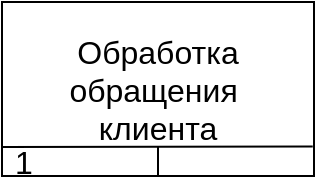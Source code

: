 <mxfile version="26.2.13" pages="20">
  <diagram id="oXgzEqsw_i7fftWe4Mu3" name="актуал">
    <mxGraphModel dx="238" dy="634" grid="0" gridSize="10" guides="1" tooltips="1" connect="1" arrows="1" fold="1" page="0" pageScale="1" pageWidth="827" pageHeight="1169" math="0" shadow="0">
      <root>
        <mxCell id="0" />
        <mxCell id="1" parent="0" />
        <mxCell id="T2xQ2NE1st0DnJDpUHX3-1" value="" style="group;fontSize=16;" parent="1" vertex="1" connectable="0">
          <mxGeometry x="159" y="348" width="156" height="87" as="geometry" />
        </mxCell>
        <mxCell id="T2xQ2NE1st0DnJDpUHX3-2" value="&lt;span&gt;Обработка&lt;/span&gt;&lt;br&gt;&lt;span&gt;обращения&amp;nbsp;&lt;/span&gt;&lt;br&gt;&lt;span&gt;клиента&lt;/span&gt;" style="rounded=0;whiteSpace=wrap;html=1;fontSize=16;" parent="T2xQ2NE1st0DnJDpUHX3-1" vertex="1">
          <mxGeometry width="156" height="87" as="geometry" />
        </mxCell>
        <mxCell id="T2xQ2NE1st0DnJDpUHX3-3" value="" style="endArrow=none;html=1;rounded=0;exitX=0;exitY=0.75;exitDx=0;exitDy=0;entryX=0.996;entryY=0.831;entryDx=0;entryDy=0;entryPerimeter=0;fontSize=16;" parent="T2xQ2NE1st0DnJDpUHX3-1" target="T2xQ2NE1st0DnJDpUHX3-2" edge="1">
          <mxGeometry width="50" height="50" relative="1" as="geometry">
            <mxPoint y="72.5" as="sourcePoint" />
            <mxPoint x="130" y="72.5" as="targetPoint" />
          </mxGeometry>
        </mxCell>
        <mxCell id="T2xQ2NE1st0DnJDpUHX3-4" value="" style="endArrow=none;html=1;rounded=0;exitX=0.5;exitY=1;exitDx=0;exitDy=0;fontSize=16;" parent="T2xQ2NE1st0DnJDpUHX3-1" source="T2xQ2NE1st0DnJDpUHX3-2" edge="1">
          <mxGeometry width="50" height="50" relative="1" as="geometry">
            <mxPoint x="156" y="101.5" as="sourcePoint" />
            <mxPoint x="78" y="72.5" as="targetPoint" />
            <Array as="points">
              <mxPoint x="78" y="72.5" />
            </Array>
          </mxGeometry>
        </mxCell>
        <mxCell id="T2xQ2NE1st0DnJDpUHX3-5" value="1" style="text;html=1;align=center;verticalAlign=middle;whiteSpace=wrap;rounded=0;fontSize=16;" parent="T2xQ2NE1st0DnJDpUHX3-1" vertex="1">
          <mxGeometry x="10.4" y="79.75" as="geometry" />
        </mxCell>
      </root>
    </mxGraphModel>
  </diagram>
  <diagram id="T6Yl394rXRLJTuWiCV_t" name="дек">
    <mxGraphModel dx="1325" dy="604" grid="0" gridSize="10" guides="1" tooltips="1" connect="1" arrows="1" fold="1" page="0" pageScale="1" pageWidth="827" pageHeight="1169" math="0" shadow="0">
      <root>
        <mxCell id="0" />
        <mxCell id="1" parent="0" />
        <mxCell id="s6X2xIQEiJRuF863M5yl-1" value="" style="group;fontSize=16;" parent="1" vertex="1" connectable="0">
          <mxGeometry x="-3" y="228" width="156" height="87" as="geometry" />
        </mxCell>
        <mxCell id="s6X2xIQEiJRuF863M5yl-2" value="&lt;span&gt;Авторизация пользователя&lt;/span&gt;" style="rounded=0;whiteSpace=wrap;html=1;fontSize=16;" parent="s6X2xIQEiJRuF863M5yl-1" vertex="1">
          <mxGeometry width="156" height="87" as="geometry" />
        </mxCell>
        <mxCell id="s6X2xIQEiJRuF863M5yl-3" value="" style="endArrow=none;html=1;rounded=0;exitX=0;exitY=0.75;exitDx=0;exitDy=0;entryX=0.996;entryY=0.831;entryDx=0;entryDy=0;entryPerimeter=0;fontSize=16;" parent="s6X2xIQEiJRuF863M5yl-1" target="s6X2xIQEiJRuF863M5yl-2" edge="1">
          <mxGeometry width="50" height="50" relative="1" as="geometry">
            <mxPoint y="72.5" as="sourcePoint" />
            <mxPoint x="130" y="72.5" as="targetPoint" />
          </mxGeometry>
        </mxCell>
        <mxCell id="s6X2xIQEiJRuF863M5yl-4" value="" style="endArrow=none;html=1;rounded=0;exitX=0.5;exitY=1;exitDx=0;exitDy=0;fontSize=16;" parent="s6X2xIQEiJRuF863M5yl-1" source="s6X2xIQEiJRuF863M5yl-2" edge="1">
          <mxGeometry width="50" height="50" relative="1" as="geometry">
            <mxPoint x="156" y="101.5" as="sourcePoint" />
            <mxPoint x="78" y="72.5" as="targetPoint" />
            <Array as="points">
              <mxPoint x="78" y="72.5" />
            </Array>
          </mxGeometry>
        </mxCell>
        <mxCell id="s6X2xIQEiJRuF863M5yl-6" value="" style="group;fontSize=16;" parent="1" vertex="1" connectable="0">
          <mxGeometry x="187" y="228" width="156" height="87" as="geometry" />
        </mxCell>
        <mxCell id="s6X2xIQEiJRuF863M5yl-7" value="&lt;span&gt;Заполнение формы&amp;nbsp;&lt;br&gt;обращения&lt;/span&gt;" style="rounded=0;whiteSpace=wrap;html=1;fontSize=16;" parent="s6X2xIQEiJRuF863M5yl-6" vertex="1">
          <mxGeometry width="156" height="87" as="geometry" />
        </mxCell>
        <mxCell id="s6X2xIQEiJRuF863M5yl-8" value="" style="endArrow=none;html=1;rounded=0;exitX=0;exitY=0.75;exitDx=0;exitDy=0;entryX=0.996;entryY=0.831;entryDx=0;entryDy=0;entryPerimeter=0;fontSize=16;" parent="s6X2xIQEiJRuF863M5yl-6" target="s6X2xIQEiJRuF863M5yl-7" edge="1">
          <mxGeometry width="50" height="50" relative="1" as="geometry">
            <mxPoint y="72.5" as="sourcePoint" />
            <mxPoint x="130" y="72.5" as="targetPoint" />
          </mxGeometry>
        </mxCell>
        <mxCell id="s6X2xIQEiJRuF863M5yl-9" value="" style="endArrow=none;html=1;rounded=0;exitX=0.5;exitY=1;exitDx=0;exitDy=0;fontSize=16;" parent="s6X2xIQEiJRuF863M5yl-6" source="s6X2xIQEiJRuF863M5yl-7" edge="1">
          <mxGeometry width="50" height="50" relative="1" as="geometry">
            <mxPoint x="156" y="101.5" as="sourcePoint" />
            <mxPoint x="78" y="72.5" as="targetPoint" />
            <Array as="points">
              <mxPoint x="78" y="72.5" />
            </Array>
          </mxGeometry>
        </mxCell>
        <mxCell id="s6X2xIQEiJRuF863M5yl-12" style="edgeStyle=orthogonalEdgeStyle;rounded=0;orthogonalLoop=1;jettySize=auto;html=1;exitX=1;exitY=0.5;exitDx=0;exitDy=0;entryX=0;entryY=0.5;entryDx=0;entryDy=0;fontSize=16;" parent="1" source="s6X2xIQEiJRuF863M5yl-2" target="s6X2xIQEiJRuF863M5yl-7" edge="1">
          <mxGeometry relative="1" as="geometry" />
        </mxCell>
        <mxCell id="s6X2xIQEiJRuF863M5yl-13" value="" style="group;fontSize=16;" parent="1" vertex="1" connectable="0">
          <mxGeometry x="365" y="228" width="156" height="87" as="geometry" />
        </mxCell>
        <mxCell id="s6X2xIQEiJRuF863M5yl-14" value="&lt;span&gt;Заполнение формы&amp;nbsp;&lt;br&gt;обращения&lt;/span&gt;" style="rounded=0;whiteSpace=wrap;html=1;fontSize=16;" parent="s6X2xIQEiJRuF863M5yl-13" vertex="1">
          <mxGeometry width="156" height="87" as="geometry" />
        </mxCell>
        <mxCell id="s6X2xIQEiJRuF863M5yl-15" value="" style="endArrow=none;html=1;rounded=0;exitX=0;exitY=0.75;exitDx=0;exitDy=0;entryX=0.996;entryY=0.831;entryDx=0;entryDy=0;entryPerimeter=0;fontSize=16;" parent="s6X2xIQEiJRuF863M5yl-13" target="s6X2xIQEiJRuF863M5yl-14" edge="1">
          <mxGeometry width="50" height="50" relative="1" as="geometry">
            <mxPoint y="72.5" as="sourcePoint" />
            <mxPoint x="130" y="72.5" as="targetPoint" />
          </mxGeometry>
        </mxCell>
        <mxCell id="s6X2xIQEiJRuF863M5yl-16" value="" style="endArrow=none;html=1;rounded=0;exitX=0.5;exitY=1;exitDx=0;exitDy=0;fontSize=16;" parent="s6X2xIQEiJRuF863M5yl-13" source="s6X2xIQEiJRuF863M5yl-14" edge="1">
          <mxGeometry width="50" height="50" relative="1" as="geometry">
            <mxPoint x="156" y="101.5" as="sourcePoint" />
            <mxPoint x="78" y="72.5" as="targetPoint" />
            <Array as="points">
              <mxPoint x="78" y="72.5" />
            </Array>
          </mxGeometry>
        </mxCell>
        <mxCell id="s6X2xIQEiJRuF863M5yl-18" style="edgeStyle=orthogonalEdgeStyle;rounded=0;orthogonalLoop=1;jettySize=auto;html=1;entryX=0;entryY=0.5;entryDx=0;entryDy=0;fontSize=16;" parent="1" source="s6X2xIQEiJRuF863M5yl-7" target="s6X2xIQEiJRuF863M5yl-14" edge="1">
          <mxGeometry relative="1" as="geometry" />
        </mxCell>
        <mxCell id="s6X2xIQEiJRuF863M5yl-5" value="1.1" style="text;html=1;align=center;verticalAlign=middle;whiteSpace=wrap;rounded=0;fontSize=16;" parent="1" vertex="1">
          <mxGeometry x="10.4" y="307.75" as="geometry" />
        </mxCell>
        <mxCell id="s6X2xIQEiJRuF863M5yl-10" value="1.2" style="text;html=1;align=center;verticalAlign=middle;whiteSpace=wrap;rounded=0;fontSize=16;" parent="1" vertex="1">
          <mxGeometry x="200.4" y="307.75" as="geometry" />
        </mxCell>
        <mxCell id="s6X2xIQEiJRuF863M5yl-17" value="1.3" style="text;html=1;align=center;verticalAlign=middle;whiteSpace=wrap;rounded=0;fontSize=16;" parent="1" vertex="1">
          <mxGeometry x="378.4" y="307.75" as="geometry" />
        </mxCell>
      </root>
    </mxGraphModel>
  </diagram>
  <diagram name=" AS IS тех" id="05YcDMk2zU49pdxLe47u">
    <mxGraphModel dx="1217" dy="558" grid="1" gridSize="10" guides="1" tooltips="1" connect="1" arrows="1" fold="1" page="1" pageScale="1" pageWidth="827" pageHeight="1169" math="0" shadow="0">
      <root>
        <mxCell id="0" />
        <mxCell id="1" parent="0" />
        <mxCell id="zexHmz0dq2m3tFlJ6nS1-10" value="" style="group" parent="1" vertex="1" connectable="0">
          <mxGeometry x="80" y="80" width="120" height="60" as="geometry" />
        </mxCell>
        <mxCell id="zexHmz0dq2m3tFlJ6nS1-1" value="Получение обращения по телефону" style="rounded=0;whiteSpace=wrap;html=1;fontSize=10;" parent="zexHmz0dq2m3tFlJ6nS1-10" vertex="1">
          <mxGeometry width="120" height="60" as="geometry" />
        </mxCell>
        <mxCell id="zexHmz0dq2m3tFlJ6nS1-2" value="" style="endArrow=none;html=1;rounded=0;exitX=0;exitY=0.75;exitDx=0;exitDy=0;entryX=0.996;entryY=0.831;entryDx=0;entryDy=0;entryPerimeter=0;" parent="zexHmz0dq2m3tFlJ6nS1-10" target="zexHmz0dq2m3tFlJ6nS1-1" edge="1">
          <mxGeometry width="50" height="50" relative="1" as="geometry">
            <mxPoint y="50" as="sourcePoint" />
            <mxPoint x="100" y="50" as="targetPoint" />
          </mxGeometry>
        </mxCell>
        <mxCell id="zexHmz0dq2m3tFlJ6nS1-5" value="" style="endArrow=none;html=1;rounded=0;exitX=0.5;exitY=1;exitDx=0;exitDy=0;" parent="zexHmz0dq2m3tFlJ6nS1-10" source="zexHmz0dq2m3tFlJ6nS1-1" edge="1">
          <mxGeometry width="50" height="50" relative="1" as="geometry">
            <mxPoint x="120" y="70" as="sourcePoint" />
            <mxPoint x="60" y="50" as="targetPoint" />
            <Array as="points">
              <mxPoint x="60" y="50" />
            </Array>
          </mxGeometry>
        </mxCell>
        <mxCell id="zexHmz0dq2m3tFlJ6nS1-6" value="1.1" style="text;html=1;align=center;verticalAlign=middle;whiteSpace=wrap;rounded=0;fontSize=7;" parent="zexHmz0dq2m3tFlJ6nS1-10" vertex="1">
          <mxGeometry x="8" y="55" as="geometry" />
        </mxCell>
        <mxCell id="zexHmz0dq2m3tFlJ6nS1-11" value="" style="group" parent="1" vertex="1" connectable="0">
          <mxGeometry x="80" y="160" width="120" height="60" as="geometry" />
        </mxCell>
        <mxCell id="zexHmz0dq2m3tFlJ6nS1-12" value="Получение обращения по электронной почте" style="rounded=0;whiteSpace=wrap;html=1;fontSize=10;" parent="zexHmz0dq2m3tFlJ6nS1-11" vertex="1">
          <mxGeometry width="120" height="60" as="geometry" />
        </mxCell>
        <mxCell id="zexHmz0dq2m3tFlJ6nS1-13" value="" style="endArrow=none;html=1;rounded=0;exitX=0;exitY=0.75;exitDx=0;exitDy=0;entryX=0.996;entryY=0.831;entryDx=0;entryDy=0;entryPerimeter=0;" parent="zexHmz0dq2m3tFlJ6nS1-11" target="zexHmz0dq2m3tFlJ6nS1-12" edge="1">
          <mxGeometry width="50" height="50" relative="1" as="geometry">
            <mxPoint y="50" as="sourcePoint" />
            <mxPoint x="100" y="50" as="targetPoint" />
          </mxGeometry>
        </mxCell>
        <mxCell id="zexHmz0dq2m3tFlJ6nS1-14" value="" style="endArrow=none;html=1;rounded=0;exitX=0.5;exitY=1;exitDx=0;exitDy=0;" parent="zexHmz0dq2m3tFlJ6nS1-11" source="zexHmz0dq2m3tFlJ6nS1-12" edge="1">
          <mxGeometry width="50" height="50" relative="1" as="geometry">
            <mxPoint x="120" y="70" as="sourcePoint" />
            <mxPoint x="60" y="50" as="targetPoint" />
            <Array as="points">
              <mxPoint x="60" y="50" />
            </Array>
          </mxGeometry>
        </mxCell>
        <mxCell id="zexHmz0dq2m3tFlJ6nS1-15" value="1.2" style="text;html=1;align=center;verticalAlign=middle;whiteSpace=wrap;rounded=0;fontSize=7;" parent="zexHmz0dq2m3tFlJ6nS1-11" vertex="1">
          <mxGeometry x="8" y="55" as="geometry" />
        </mxCell>
        <mxCell id="zexHmz0dq2m3tFlJ6nS1-16" value="" style="group" parent="1" vertex="1" connectable="0">
          <mxGeometry x="80" y="240" width="120" height="60" as="geometry" />
        </mxCell>
        <mxCell id="zexHmz0dq2m3tFlJ6nS1-17" value="Получение обращение по мессенджеру" style="rounded=0;whiteSpace=wrap;html=1;fontSize=10;" parent="zexHmz0dq2m3tFlJ6nS1-16" vertex="1">
          <mxGeometry width="120" height="60" as="geometry" />
        </mxCell>
        <mxCell id="zexHmz0dq2m3tFlJ6nS1-18" value="" style="endArrow=none;html=1;rounded=0;exitX=0;exitY=0.75;exitDx=0;exitDy=0;entryX=0.996;entryY=0.831;entryDx=0;entryDy=0;entryPerimeter=0;" parent="zexHmz0dq2m3tFlJ6nS1-16" target="zexHmz0dq2m3tFlJ6nS1-17" edge="1">
          <mxGeometry width="50" height="50" relative="1" as="geometry">
            <mxPoint y="50" as="sourcePoint" />
            <mxPoint x="100" y="50" as="targetPoint" />
          </mxGeometry>
        </mxCell>
        <mxCell id="zexHmz0dq2m3tFlJ6nS1-19" value="" style="endArrow=none;html=1;rounded=0;exitX=0.5;exitY=1;exitDx=0;exitDy=0;" parent="zexHmz0dq2m3tFlJ6nS1-16" source="zexHmz0dq2m3tFlJ6nS1-17" edge="1">
          <mxGeometry width="50" height="50" relative="1" as="geometry">
            <mxPoint x="120" y="70" as="sourcePoint" />
            <mxPoint x="60" y="50" as="targetPoint" />
            <Array as="points">
              <mxPoint x="60" y="50" />
            </Array>
          </mxGeometry>
        </mxCell>
        <mxCell id="zexHmz0dq2m3tFlJ6nS1-20" value="1.3" style="text;html=1;align=center;verticalAlign=middle;whiteSpace=wrap;rounded=0;fontSize=7;" parent="zexHmz0dq2m3tFlJ6nS1-16" vertex="1">
          <mxGeometry x="8" y="55" as="geometry" />
        </mxCell>
        <mxCell id="zexHmz0dq2m3tFlJ6nS1-24" value="" style="group" parent="1" vertex="1" connectable="0">
          <mxGeometry x="260" y="170" width="40" height="40" as="geometry" />
        </mxCell>
        <mxCell id="zexHmz0dq2m3tFlJ6nS1-22" value="O" style="rounded=0;whiteSpace=wrap;html=1;" parent="zexHmz0dq2m3tFlJ6nS1-24" vertex="1">
          <mxGeometry width="40" height="40" as="geometry" />
        </mxCell>
        <mxCell id="zexHmz0dq2m3tFlJ6nS1-23" value="" style="endArrow=none;html=1;rounded=0;entryX=0.25;entryY=0;entryDx=0;entryDy=0;exitX=0.25;exitY=1;exitDx=0;exitDy=0;" parent="zexHmz0dq2m3tFlJ6nS1-24" source="zexHmz0dq2m3tFlJ6nS1-22" target="zexHmz0dq2m3tFlJ6nS1-22" edge="1">
          <mxGeometry width="50" height="50" relative="1" as="geometry">
            <mxPoint x="-30" y="50" as="sourcePoint" />
            <mxPoint x="20" as="targetPoint" />
          </mxGeometry>
        </mxCell>
        <mxCell id="zexHmz0dq2m3tFlJ6nS1-26" style="edgeStyle=orthogonalEdgeStyle;rounded=1;orthogonalLoop=1;jettySize=auto;html=1;entryX=0;entryY=0.5;entryDx=0;entryDy=0;curved=0;" parent="1" source="zexHmz0dq2m3tFlJ6nS1-12" target="zexHmz0dq2m3tFlJ6nS1-22" edge="1">
          <mxGeometry relative="1" as="geometry" />
        </mxCell>
        <mxCell id="zexHmz0dq2m3tFlJ6nS1-27" style="edgeStyle=orthogonalEdgeStyle;rounded=1;orthogonalLoop=1;jettySize=auto;html=1;entryX=0;entryY=0.5;entryDx=0;entryDy=0;curved=0;" parent="1" source="zexHmz0dq2m3tFlJ6nS1-1" target="zexHmz0dq2m3tFlJ6nS1-22" edge="1">
          <mxGeometry relative="1" as="geometry" />
        </mxCell>
        <mxCell id="zexHmz0dq2m3tFlJ6nS1-28" style="edgeStyle=orthogonalEdgeStyle;rounded=1;orthogonalLoop=1;jettySize=auto;html=1;entryX=0;entryY=0.5;entryDx=0;entryDy=0;curved=0;" parent="1" source="zexHmz0dq2m3tFlJ6nS1-17" target="zexHmz0dq2m3tFlJ6nS1-22" edge="1">
          <mxGeometry relative="1" as="geometry">
            <mxPoint x="230" y="190" as="targetPoint" />
          </mxGeometry>
        </mxCell>
        <mxCell id="zexHmz0dq2m3tFlJ6nS1-34" value="" style="group" parent="1" vertex="1" connectable="0">
          <mxGeometry x="10" y="170" width="40" height="40" as="geometry" />
        </mxCell>
        <mxCell id="zexHmz0dq2m3tFlJ6nS1-35" value="O" style="rounded=0;whiteSpace=wrap;html=1;" parent="zexHmz0dq2m3tFlJ6nS1-34" vertex="1">
          <mxGeometry width="40" height="40" as="geometry" />
        </mxCell>
        <mxCell id="zexHmz0dq2m3tFlJ6nS1-36" value="" style="endArrow=none;html=1;rounded=0;entryX=0.25;entryY=0;entryDx=0;entryDy=0;exitX=0.25;exitY=1;exitDx=0;exitDy=0;" parent="zexHmz0dq2m3tFlJ6nS1-34" source="zexHmz0dq2m3tFlJ6nS1-35" target="zexHmz0dq2m3tFlJ6nS1-35" edge="1">
          <mxGeometry width="50" height="50" relative="1" as="geometry">
            <mxPoint x="-30" y="50" as="sourcePoint" />
            <mxPoint x="20" as="targetPoint" />
          </mxGeometry>
        </mxCell>
        <mxCell id="zexHmz0dq2m3tFlJ6nS1-37" style="edgeStyle=orthogonalEdgeStyle;rounded=1;orthogonalLoop=1;jettySize=auto;html=1;exitX=0.5;exitY=0;exitDx=0;exitDy=0;entryX=0;entryY=0.5;entryDx=0;entryDy=0;curved=0;" parent="1" source="zexHmz0dq2m3tFlJ6nS1-35" target="zexHmz0dq2m3tFlJ6nS1-1" edge="1">
          <mxGeometry relative="1" as="geometry" />
        </mxCell>
        <mxCell id="zexHmz0dq2m3tFlJ6nS1-38" style="edgeStyle=orthogonalEdgeStyle;rounded=1;orthogonalLoop=1;jettySize=auto;html=1;entryX=0;entryY=0.5;entryDx=0;entryDy=0;curved=0;" parent="1" source="zexHmz0dq2m3tFlJ6nS1-35" target="zexHmz0dq2m3tFlJ6nS1-12" edge="1">
          <mxGeometry relative="1" as="geometry" />
        </mxCell>
        <mxCell id="zexHmz0dq2m3tFlJ6nS1-39" style="edgeStyle=orthogonalEdgeStyle;rounded=1;orthogonalLoop=1;jettySize=auto;html=1;exitX=0.5;exitY=1;exitDx=0;exitDy=0;entryX=0;entryY=0.5;entryDx=0;entryDy=0;curved=0;" parent="1" source="zexHmz0dq2m3tFlJ6nS1-35" target="zexHmz0dq2m3tFlJ6nS1-17" edge="1">
          <mxGeometry relative="1" as="geometry" />
        </mxCell>
        <mxCell id="Tizw14V2z8W6Vr6G9ozB-1" value="" style="group" parent="1" vertex="1" connectable="0">
          <mxGeometry x="340" y="160" width="90" height="60" as="geometry" />
        </mxCell>
        <mxCell id="Tizw14V2z8W6Vr6G9ozB-2" value="Обработка обращения" style="rounded=0;whiteSpace=wrap;html=1;fontSize=10;" parent="Tizw14V2z8W6Vr6G9ozB-1" vertex="1">
          <mxGeometry width="90" height="60" as="geometry" />
        </mxCell>
        <mxCell id="Tizw14V2z8W6Vr6G9ozB-3" value="" style="endArrow=none;html=1;rounded=0;exitX=0;exitY=0.75;exitDx=0;exitDy=0;entryX=0.996;entryY=0.831;entryDx=0;entryDy=0;entryPerimeter=0;" parent="Tizw14V2z8W6Vr6G9ozB-1" target="Tizw14V2z8W6Vr6G9ozB-2" edge="1">
          <mxGeometry width="50" height="50" relative="1" as="geometry">
            <mxPoint y="50" as="sourcePoint" />
            <mxPoint x="75" y="50" as="targetPoint" />
          </mxGeometry>
        </mxCell>
        <mxCell id="Tizw14V2z8W6Vr6G9ozB-4" value="" style="endArrow=none;html=1;rounded=0;exitX=0.5;exitY=1;exitDx=0;exitDy=0;" parent="Tizw14V2z8W6Vr6G9ozB-1" source="Tizw14V2z8W6Vr6G9ozB-2" edge="1">
          <mxGeometry width="50" height="50" relative="1" as="geometry">
            <mxPoint x="90" y="70" as="sourcePoint" />
            <mxPoint x="45" y="50" as="targetPoint" />
            <Array as="points">
              <mxPoint x="45" y="50" />
            </Array>
          </mxGeometry>
        </mxCell>
        <mxCell id="Tizw14V2z8W6Vr6G9ozB-5" value="1.4" style="text;html=1;align=center;verticalAlign=middle;whiteSpace=wrap;rounded=0;fontSize=7;" parent="Tizw14V2z8W6Vr6G9ozB-1" vertex="1">
          <mxGeometry x="6" y="55" as="geometry" />
        </mxCell>
        <mxCell id="Tizw14V2z8W6Vr6G9ozB-6" style="edgeStyle=orthogonalEdgeStyle;rounded=0;orthogonalLoop=1;jettySize=auto;html=1;entryX=0;entryY=0.5;entryDx=0;entryDy=0;" parent="1" source="zexHmz0dq2m3tFlJ6nS1-22" target="Tizw14V2z8W6Vr6G9ozB-2" edge="1">
          <mxGeometry relative="1" as="geometry" />
        </mxCell>
        <mxCell id="Tizw14V2z8W6Vr6G9ozB-7" value="" style="group" parent="1" vertex="1" connectable="0">
          <mxGeometry x="470" y="160" width="90" height="60" as="geometry" />
        </mxCell>
        <mxCell id="Tizw14V2z8W6Vr6G9ozB-18" style="edgeStyle=orthogonalEdgeStyle;rounded=0;orthogonalLoop=1;jettySize=auto;html=1;exitX=1;exitY=0.5;exitDx=0;exitDy=0;" parent="Tizw14V2z8W6Vr6G9ozB-7" source="Tizw14V2z8W6Vr6G9ozB-8" edge="1">
          <mxGeometry relative="1" as="geometry">
            <mxPoint x="120" y="30.143" as="targetPoint" />
          </mxGeometry>
        </mxCell>
        <mxCell id="Tizw14V2z8W6Vr6G9ozB-8" value="&lt;span&gt;Распределения&lt;/span&gt;&lt;br&gt;&lt;span&gt;обращения&lt;/span&gt;" style="rounded=0;whiteSpace=wrap;html=1;fontSize=9;" parent="Tizw14V2z8W6Vr6G9ozB-7" vertex="1">
          <mxGeometry width="90" height="60" as="geometry" />
        </mxCell>
        <mxCell id="Tizw14V2z8W6Vr6G9ozB-9" value="" style="endArrow=none;html=1;rounded=0;exitX=0;exitY=0.75;exitDx=0;exitDy=0;entryX=0.996;entryY=0.831;entryDx=0;entryDy=0;entryPerimeter=0;" parent="Tizw14V2z8W6Vr6G9ozB-7" target="Tizw14V2z8W6Vr6G9ozB-8" edge="1">
          <mxGeometry width="50" height="50" relative="1" as="geometry">
            <mxPoint y="50" as="sourcePoint" />
            <mxPoint x="75" y="50" as="targetPoint" />
          </mxGeometry>
        </mxCell>
        <mxCell id="Tizw14V2z8W6Vr6G9ozB-10" value="" style="endArrow=none;html=1;rounded=0;exitX=0.5;exitY=1;exitDx=0;exitDy=0;" parent="Tizw14V2z8W6Vr6G9ozB-7" source="Tizw14V2z8W6Vr6G9ozB-8" edge="1">
          <mxGeometry width="50" height="50" relative="1" as="geometry">
            <mxPoint x="90" y="70" as="sourcePoint" />
            <mxPoint x="45" y="50" as="targetPoint" />
            <Array as="points">
              <mxPoint x="45" y="50" />
            </Array>
          </mxGeometry>
        </mxCell>
        <mxCell id="Tizw14V2z8W6Vr6G9ozB-11" value="1.5" style="text;html=1;align=center;verticalAlign=middle;whiteSpace=wrap;rounded=0;fontSize=7;" parent="Tizw14V2z8W6Vr6G9ozB-7" vertex="1">
          <mxGeometry x="6" y="55" as="geometry" />
        </mxCell>
        <mxCell id="Tizw14V2z8W6Vr6G9ozB-12" style="edgeStyle=orthogonalEdgeStyle;rounded=0;orthogonalLoop=1;jettySize=auto;html=1;entryX=0;entryY=0.5;entryDx=0;entryDy=0;" parent="1" source="Tizw14V2z8W6Vr6G9ozB-2" target="Tizw14V2z8W6Vr6G9ozB-8" edge="1">
          <mxGeometry relative="1" as="geometry" />
        </mxCell>
        <mxCell id="Tizw14V2z8W6Vr6G9ozB-13" value="" style="group" parent="1" vertex="1" connectable="0">
          <mxGeometry x="590" y="160" width="90" height="60" as="geometry" />
        </mxCell>
        <mxCell id="Tizw14V2z8W6Vr6G9ozB-14" value="&lt;div&gt;Ожидания  выполнения&amp;nbsp;&lt;/div&gt;&lt;div&gt;обращения&lt;/div&gt;" style="rounded=0;whiteSpace=wrap;html=1;fontSize=10;" parent="Tizw14V2z8W6Vr6G9ozB-13" vertex="1">
          <mxGeometry width="90" height="60" as="geometry" />
        </mxCell>
        <mxCell id="Tizw14V2z8W6Vr6G9ozB-15" value="" style="endArrow=none;html=1;rounded=0;exitX=0;exitY=0.75;exitDx=0;exitDy=0;entryX=0.996;entryY=0.831;entryDx=0;entryDy=0;entryPerimeter=0;" parent="Tizw14V2z8W6Vr6G9ozB-13" target="Tizw14V2z8W6Vr6G9ozB-14" edge="1">
          <mxGeometry width="50" height="50" relative="1" as="geometry">
            <mxPoint y="50" as="sourcePoint" />
            <mxPoint x="75" y="50" as="targetPoint" />
          </mxGeometry>
        </mxCell>
        <mxCell id="Tizw14V2z8W6Vr6G9ozB-16" value="" style="endArrow=none;html=1;rounded=0;exitX=0.5;exitY=1;exitDx=0;exitDy=0;" parent="Tizw14V2z8W6Vr6G9ozB-13" source="Tizw14V2z8W6Vr6G9ozB-14" edge="1">
          <mxGeometry width="50" height="50" relative="1" as="geometry">
            <mxPoint x="90" y="70" as="sourcePoint" />
            <mxPoint x="45" y="50" as="targetPoint" />
            <Array as="points">
              <mxPoint x="45" y="50" />
            </Array>
          </mxGeometry>
        </mxCell>
        <mxCell id="Tizw14V2z8W6Vr6G9ozB-17" value="1.6" style="text;html=1;align=center;verticalAlign=middle;whiteSpace=wrap;rounded=0;fontSize=7;" parent="Tizw14V2z8W6Vr6G9ozB-13" vertex="1">
          <mxGeometry x="6" y="55" as="geometry" />
        </mxCell>
        <mxCell id="Tizw14V2z8W6Vr6G9ozB-20" value="" style="group" parent="1" vertex="1" connectable="0">
          <mxGeometry x="710" y="160" width="90" height="60" as="geometry" />
        </mxCell>
        <mxCell id="Tizw14V2z8W6Vr6G9ozB-21" value="Оповестить о проделанных работах" style="rounded=0;whiteSpace=wrap;html=1;fontSize=10;" parent="Tizw14V2z8W6Vr6G9ozB-20" vertex="1">
          <mxGeometry width="90" height="60" as="geometry" />
        </mxCell>
        <mxCell id="Tizw14V2z8W6Vr6G9ozB-22" value="" style="endArrow=none;html=1;rounded=0;exitX=0;exitY=0.75;exitDx=0;exitDy=0;entryX=0.996;entryY=0.831;entryDx=0;entryDy=0;entryPerimeter=0;" parent="Tizw14V2z8W6Vr6G9ozB-20" target="Tizw14V2z8W6Vr6G9ozB-21" edge="1">
          <mxGeometry width="50" height="50" relative="1" as="geometry">
            <mxPoint y="50" as="sourcePoint" />
            <mxPoint x="75" y="50" as="targetPoint" />
          </mxGeometry>
        </mxCell>
        <mxCell id="Tizw14V2z8W6Vr6G9ozB-23" value="" style="endArrow=none;html=1;rounded=0;exitX=0.5;exitY=1;exitDx=0;exitDy=0;" parent="Tizw14V2z8W6Vr6G9ozB-20" source="Tizw14V2z8W6Vr6G9ozB-21" edge="1">
          <mxGeometry width="50" height="50" relative="1" as="geometry">
            <mxPoint x="90" y="70" as="sourcePoint" />
            <mxPoint x="45" y="50" as="targetPoint" />
            <Array as="points">
              <mxPoint x="45" y="50" />
            </Array>
          </mxGeometry>
        </mxCell>
        <mxCell id="Tizw14V2z8W6Vr6G9ozB-24" value="1.7" style="text;html=1;align=center;verticalAlign=middle;whiteSpace=wrap;rounded=0;fontSize=7;" parent="Tizw14V2z8W6Vr6G9ozB-20" vertex="1">
          <mxGeometry x="6" y="55" as="geometry" />
        </mxCell>
        <mxCell id="Tizw14V2z8W6Vr6G9ozB-25" style="edgeStyle=orthogonalEdgeStyle;rounded=0;orthogonalLoop=1;jettySize=auto;html=1;entryX=0;entryY=0.5;entryDx=0;entryDy=0;" parent="1" source="Tizw14V2z8W6Vr6G9ozB-14" target="Tizw14V2z8W6Vr6G9ozB-21" edge="1">
          <mxGeometry relative="1" as="geometry" />
        </mxCell>
      </root>
    </mxGraphModel>
  </diagram>
  <diagram name="TO BE тех" id="QFckvuL94WvzT6Y1zji_">
    <mxGraphModel dx="814" dy="465" grid="1" gridSize="10" guides="1" tooltips="1" connect="1" arrows="1" fold="1" page="1" pageScale="1" pageWidth="827" pageHeight="1169" math="0" shadow="0">
      <root>
        <mxCell id="Y4BgIBW15gGoIBDbV4vL-0" />
        <mxCell id="Y4BgIBW15gGoIBDbV4vL-1" parent="Y4BgIBW15gGoIBDbV4vL-0" />
        <mxCell id="Y4BgIBW15gGoIBDbV4vL-2" value="" style="group" vertex="1" connectable="0" parent="Y4BgIBW15gGoIBDbV4vL-1">
          <mxGeometry x="80" y="160" width="120" height="60" as="geometry" />
        </mxCell>
        <mxCell id="Y4BgIBW15gGoIBDbV4vL-3" value="Получение обращения&amp;nbsp;&lt;br&gt;В ИС" style="rounded=0;whiteSpace=wrap;html=1;fontSize=10;" vertex="1" parent="Y4BgIBW15gGoIBDbV4vL-2">
          <mxGeometry width="120" height="60" as="geometry" />
        </mxCell>
        <mxCell id="Y4BgIBW15gGoIBDbV4vL-4" value="" style="endArrow=none;html=1;rounded=0;exitX=0;exitY=0.75;exitDx=0;exitDy=0;entryX=0.996;entryY=0.831;entryDx=0;entryDy=0;entryPerimeter=0;" edge="1" parent="Y4BgIBW15gGoIBDbV4vL-2" target="Y4BgIBW15gGoIBDbV4vL-3">
          <mxGeometry width="50" height="50" relative="1" as="geometry">
            <mxPoint y="50" as="sourcePoint" />
            <mxPoint x="100" y="50" as="targetPoint" />
          </mxGeometry>
        </mxCell>
        <mxCell id="Y4BgIBW15gGoIBDbV4vL-5" value="" style="endArrow=none;html=1;rounded=0;exitX=0.5;exitY=1;exitDx=0;exitDy=0;" edge="1" parent="Y4BgIBW15gGoIBDbV4vL-2" source="Y4BgIBW15gGoIBDbV4vL-3">
          <mxGeometry width="50" height="50" relative="1" as="geometry">
            <mxPoint x="120" y="70" as="sourcePoint" />
            <mxPoint x="60" y="50" as="targetPoint" />
            <Array as="points">
              <mxPoint x="60" y="50" />
            </Array>
          </mxGeometry>
        </mxCell>
        <mxCell id="Y4BgIBW15gGoIBDbV4vL-6" value="1.1" style="text;html=1;align=center;verticalAlign=middle;whiteSpace=wrap;rounded=0;fontSize=7;" vertex="1" parent="Y4BgIBW15gGoIBDbV4vL-2">
          <mxGeometry x="8" y="55" as="geometry" />
        </mxCell>
        <mxCell id="Y4BgIBW15gGoIBDbV4vL-35" value="" style="group;fontSize=9;" vertex="1" connectable="0" parent="Y4BgIBW15gGoIBDbV4vL-1">
          <mxGeometry x="240" y="160" width="90" height="60" as="geometry" />
        </mxCell>
        <mxCell id="Y4BgIBW15gGoIBDbV4vL-37" value="&lt;span&gt;Распределения&lt;/span&gt;&lt;br&gt;&lt;span&gt;обращения&lt;/span&gt;" style="rounded=0;whiteSpace=wrap;html=1;fontSize=9;" vertex="1" parent="Y4BgIBW15gGoIBDbV4vL-35">
          <mxGeometry width="90" height="60" as="geometry" />
        </mxCell>
        <mxCell id="Y4BgIBW15gGoIBDbV4vL-38" value="" style="endArrow=none;html=1;rounded=0;exitX=0;exitY=0.75;exitDx=0;exitDy=0;entryX=0.996;entryY=0.831;entryDx=0;entryDy=0;entryPerimeter=0;" edge="1" parent="Y4BgIBW15gGoIBDbV4vL-35" target="Y4BgIBW15gGoIBDbV4vL-37">
          <mxGeometry width="50" height="50" relative="1" as="geometry">
            <mxPoint y="50" as="sourcePoint" />
            <mxPoint x="75" y="50" as="targetPoint" />
          </mxGeometry>
        </mxCell>
        <mxCell id="Y4BgIBW15gGoIBDbV4vL-39" value="" style="endArrow=none;html=1;rounded=0;exitX=0.5;exitY=1;exitDx=0;exitDy=0;" edge="1" parent="Y4BgIBW15gGoIBDbV4vL-35" source="Y4BgIBW15gGoIBDbV4vL-37">
          <mxGeometry width="50" height="50" relative="1" as="geometry">
            <mxPoint x="90" y="70" as="sourcePoint" />
            <mxPoint x="45" y="50" as="targetPoint" />
            <Array as="points">
              <mxPoint x="45" y="50" />
            </Array>
          </mxGeometry>
        </mxCell>
        <mxCell id="Y4BgIBW15gGoIBDbV4vL-40" value="1.2" style="text;html=1;align=center;verticalAlign=middle;whiteSpace=wrap;rounded=0;fontSize=7;" vertex="1" parent="Y4BgIBW15gGoIBDbV4vL-35">
          <mxGeometry x="6" y="55" as="geometry" />
        </mxCell>
        <mxCell id="AgTyODGKreWlOe0oPCxZ-0" style="edgeStyle=orthogonalEdgeStyle;rounded=0;orthogonalLoop=1;jettySize=auto;html=1;entryX=0;entryY=0.5;entryDx=0;entryDy=0;" edge="1" parent="Y4BgIBW15gGoIBDbV4vL-1" source="Y4BgIBW15gGoIBDbV4vL-3" target="Y4BgIBW15gGoIBDbV4vL-37">
          <mxGeometry relative="1" as="geometry" />
        </mxCell>
      </root>
    </mxGraphModel>
  </diagram>
  <diagram name="AS IS исполнитель" id="Mo7KTVIfN1X7fsp5nhZs">
    <mxGraphModel dx="1556" dy="934" grid="1" gridSize="10" guides="1" tooltips="1" connect="1" arrows="1" fold="1" page="1" pageScale="1" pageWidth="827" pageHeight="1169" math="0" shadow="0">
      <root>
        <mxCell id="PbqMgw-aEFEZwGyBnk1C-0" />
        <mxCell id="PbqMgw-aEFEZwGyBnk1C-1" parent="PbqMgw-aEFEZwGyBnk1C-0" />
        <mxCell id="PbqMgw-aEFEZwGyBnk1C-42" value="" style="group" parent="PbqMgw-aEFEZwGyBnk1C-1" vertex="1" connectable="0">
          <mxGeometry x="310" y="170" width="90" height="60" as="geometry" />
        </mxCell>
        <mxCell id="PbqMgw-aEFEZwGyBnk1C-43" value="&lt;div&gt;Выполнения&amp;nbsp;&lt;/div&gt;&lt;div&gt;обращения&lt;/div&gt;" style="rounded=0;whiteSpace=wrap;html=1;fontSize=10;" parent="PbqMgw-aEFEZwGyBnk1C-42" vertex="1">
          <mxGeometry width="90" height="60" as="geometry" />
        </mxCell>
        <mxCell id="PbqMgw-aEFEZwGyBnk1C-44" value="" style="endArrow=none;html=1;rounded=0;exitX=0;exitY=0.75;exitDx=0;exitDy=0;entryX=0.996;entryY=0.831;entryDx=0;entryDy=0;entryPerimeter=0;" parent="PbqMgw-aEFEZwGyBnk1C-42" target="PbqMgw-aEFEZwGyBnk1C-43" edge="1">
          <mxGeometry width="50" height="50" relative="1" as="geometry">
            <mxPoint y="50" as="sourcePoint" />
            <mxPoint x="75" y="50" as="targetPoint" />
          </mxGeometry>
        </mxCell>
        <mxCell id="PbqMgw-aEFEZwGyBnk1C-45" value="" style="endArrow=none;html=1;rounded=0;exitX=0.5;exitY=1;exitDx=0;exitDy=0;" parent="PbqMgw-aEFEZwGyBnk1C-42" source="PbqMgw-aEFEZwGyBnk1C-43" edge="1">
          <mxGeometry width="50" height="50" relative="1" as="geometry">
            <mxPoint x="90" y="70" as="sourcePoint" />
            <mxPoint x="45" y="50" as="targetPoint" />
            <Array as="points">
              <mxPoint x="45" y="50" />
            </Array>
          </mxGeometry>
        </mxCell>
        <mxCell id="PbqMgw-aEFEZwGyBnk1C-46" value="1.9" style="text;html=1;align=center;verticalAlign=middle;whiteSpace=wrap;rounded=0;fontSize=7;" parent="PbqMgw-aEFEZwGyBnk1C-42" vertex="1">
          <mxGeometry x="6" y="55" as="geometry" />
        </mxCell>
        <mxCell id="MQVf-_cxKaWXTbipSpbA-1" value="" style="group" parent="PbqMgw-aEFEZwGyBnk1C-1" vertex="1" connectable="0">
          <mxGeometry x="170" y="170" width="90" height="60" as="geometry" />
        </mxCell>
        <mxCell id="MQVf-_cxKaWXTbipSpbA-3" value="Получение&lt;br&gt;ТЗ и СЗ" style="rounded=0;whiteSpace=wrap;html=1;fontSize=10;" parent="MQVf-_cxKaWXTbipSpbA-1" vertex="1">
          <mxGeometry width="90" height="60" as="geometry" />
        </mxCell>
        <mxCell id="MQVf-_cxKaWXTbipSpbA-4" value="" style="endArrow=none;html=1;rounded=0;exitX=0;exitY=0.75;exitDx=0;exitDy=0;entryX=0.996;entryY=0.831;entryDx=0;entryDy=0;entryPerimeter=0;" parent="MQVf-_cxKaWXTbipSpbA-1" target="MQVf-_cxKaWXTbipSpbA-3" edge="1">
          <mxGeometry width="50" height="50" relative="1" as="geometry">
            <mxPoint y="50" as="sourcePoint" />
            <mxPoint x="75" y="50" as="targetPoint" />
          </mxGeometry>
        </mxCell>
        <mxCell id="MQVf-_cxKaWXTbipSpbA-5" value="" style="endArrow=none;html=1;rounded=0;exitX=0.5;exitY=1;exitDx=0;exitDy=0;" parent="MQVf-_cxKaWXTbipSpbA-1" source="MQVf-_cxKaWXTbipSpbA-3" edge="1">
          <mxGeometry width="50" height="50" relative="1" as="geometry">
            <mxPoint x="90" y="70" as="sourcePoint" />
            <mxPoint x="45" y="50" as="targetPoint" />
            <Array as="points">
              <mxPoint x="45" y="50" />
            </Array>
          </mxGeometry>
        </mxCell>
        <mxCell id="MQVf-_cxKaWXTbipSpbA-6" value="1.8" style="text;html=1;align=center;verticalAlign=middle;whiteSpace=wrap;rounded=0;fontSize=7;" parent="MQVf-_cxKaWXTbipSpbA-1" vertex="1">
          <mxGeometry x="6" y="55" as="geometry" />
        </mxCell>
        <mxCell id="MQVf-_cxKaWXTbipSpbA-2" style="edgeStyle=orthogonalEdgeStyle;rounded=0;orthogonalLoop=1;jettySize=auto;html=1;exitX=1;exitY=0.5;exitDx=0;exitDy=0;entryX=0;entryY=0.5;entryDx=0;entryDy=0;" parent="PbqMgw-aEFEZwGyBnk1C-1" source="MQVf-_cxKaWXTbipSpbA-3" target="PbqMgw-aEFEZwGyBnk1C-43" edge="1">
          <mxGeometry relative="1" as="geometry">
            <mxPoint x="290" y="200.143" as="targetPoint" />
          </mxGeometry>
        </mxCell>
        <mxCell id="Ls2nPaxDCmSy5AuUj9TO-0" value="" style="group" parent="PbqMgw-aEFEZwGyBnk1C-1" vertex="1" connectable="0">
          <mxGeometry x="430" y="170" width="90" height="60" as="geometry" />
        </mxCell>
        <mxCell id="Ls2nPaxDCmSy5AuUj9TO-1" value="Уведомить об&lt;br&gt;выполнении" style="rounded=0;whiteSpace=wrap;html=1;fontSize=10;" parent="Ls2nPaxDCmSy5AuUj9TO-0" vertex="1">
          <mxGeometry width="90" height="60" as="geometry" />
        </mxCell>
        <mxCell id="Ls2nPaxDCmSy5AuUj9TO-2" value="" style="endArrow=none;html=1;rounded=0;exitX=0;exitY=0.75;exitDx=0;exitDy=0;entryX=0.996;entryY=0.831;entryDx=0;entryDy=0;entryPerimeter=0;" parent="Ls2nPaxDCmSy5AuUj9TO-0" target="Ls2nPaxDCmSy5AuUj9TO-1" edge="1">
          <mxGeometry width="50" height="50" relative="1" as="geometry">
            <mxPoint y="50" as="sourcePoint" />
            <mxPoint x="75" y="50" as="targetPoint" />
          </mxGeometry>
        </mxCell>
        <mxCell id="Ls2nPaxDCmSy5AuUj9TO-3" value="" style="endArrow=none;html=1;rounded=0;exitX=0.5;exitY=1;exitDx=0;exitDy=0;" parent="Ls2nPaxDCmSy5AuUj9TO-0" source="Ls2nPaxDCmSy5AuUj9TO-1" edge="1">
          <mxGeometry width="50" height="50" relative="1" as="geometry">
            <mxPoint x="90" y="70" as="sourcePoint" />
            <mxPoint x="45" y="50" as="targetPoint" />
            <Array as="points">
              <mxPoint x="45" y="50" />
            </Array>
          </mxGeometry>
        </mxCell>
        <mxCell id="Ls2nPaxDCmSy5AuUj9TO-4" value="1.10" style="text;html=1;align=center;verticalAlign=middle;whiteSpace=wrap;rounded=0;fontSize=7;" parent="Ls2nPaxDCmSy5AuUj9TO-0" vertex="1">
          <mxGeometry x="8" y="55" as="geometry" />
        </mxCell>
        <mxCell id="Ls2nPaxDCmSy5AuUj9TO-5" style="edgeStyle=orthogonalEdgeStyle;rounded=0;orthogonalLoop=1;jettySize=auto;html=1;entryX=0;entryY=0.5;entryDx=0;entryDy=0;" parent="PbqMgw-aEFEZwGyBnk1C-1" source="PbqMgw-aEFEZwGyBnk1C-43" target="Ls2nPaxDCmSy5AuUj9TO-1" edge="1">
          <mxGeometry relative="1" as="geometry" />
        </mxCell>
      </root>
    </mxGraphModel>
  </diagram>
  <diagram name="AS IS Клиент" id="KlMnbKX-15ywV3tPIDKE">
    <mxGraphModel dx="1217" dy="558" grid="1" gridSize="10" guides="1" tooltips="1" connect="1" arrows="1" fold="1" page="1" pageScale="1" pageWidth="827" pageHeight="1169" math="0" shadow="0">
      <root>
        <mxCell id="3Tdb1AluKHMyBcOd84Q8-0" />
        <mxCell id="3Tdb1AluKHMyBcOd84Q8-1" parent="3Tdb1AluKHMyBcOd84Q8-0" />
        <mxCell id="3Tdb1AluKHMyBcOd84Q8-2" value="" style="group" parent="3Tdb1AluKHMyBcOd84Q8-1" vertex="1" connectable="0">
          <mxGeometry x="310" y="170" width="90" height="60" as="geometry" />
        </mxCell>
        <mxCell id="3Tdb1AluKHMyBcOd84Q8-3" value="Ожидания&amp;nbsp;&lt;br&gt;выполнения" style="rounded=0;whiteSpace=wrap;html=1;fontSize=10;" parent="3Tdb1AluKHMyBcOd84Q8-2" vertex="1">
          <mxGeometry width="90" height="60" as="geometry" />
        </mxCell>
        <mxCell id="3Tdb1AluKHMyBcOd84Q8-4" value="" style="endArrow=none;html=1;rounded=0;exitX=0;exitY=0.75;exitDx=0;exitDy=0;entryX=0.996;entryY=0.831;entryDx=0;entryDy=0;entryPerimeter=0;" parent="3Tdb1AluKHMyBcOd84Q8-2" target="3Tdb1AluKHMyBcOd84Q8-3" edge="1">
          <mxGeometry width="50" height="50" relative="1" as="geometry">
            <mxPoint y="50" as="sourcePoint" />
            <mxPoint x="75" y="50" as="targetPoint" />
          </mxGeometry>
        </mxCell>
        <mxCell id="3Tdb1AluKHMyBcOd84Q8-5" value="" style="endArrow=none;html=1;rounded=0;exitX=0.5;exitY=1;exitDx=0;exitDy=0;" parent="3Tdb1AluKHMyBcOd84Q8-2" source="3Tdb1AluKHMyBcOd84Q8-3" edge="1">
          <mxGeometry width="50" height="50" relative="1" as="geometry">
            <mxPoint x="90" y="70" as="sourcePoint" />
            <mxPoint x="45" y="50" as="targetPoint" />
            <Array as="points">
              <mxPoint x="45" y="50" />
            </Array>
          </mxGeometry>
        </mxCell>
        <mxCell id="3Tdb1AluKHMyBcOd84Q8-6" value="1.12" style="text;html=1;align=center;verticalAlign=middle;whiteSpace=wrap;rounded=0;fontSize=7;" parent="3Tdb1AluKHMyBcOd84Q8-2" vertex="1">
          <mxGeometry x="9" y="55" as="geometry" />
        </mxCell>
        <mxCell id="3Tdb1AluKHMyBcOd84Q8-7" value="" style="group" parent="3Tdb1AluKHMyBcOd84Q8-1" vertex="1" connectable="0">
          <mxGeometry x="170" y="170" width="90" height="60" as="geometry" />
        </mxCell>
        <mxCell id="3Tdb1AluKHMyBcOd84Q8-8" value="Передача требовании" style="rounded=0;whiteSpace=wrap;html=1;fontSize=10;" parent="3Tdb1AluKHMyBcOd84Q8-7" vertex="1">
          <mxGeometry width="90" height="60" as="geometry" />
        </mxCell>
        <mxCell id="3Tdb1AluKHMyBcOd84Q8-9" value="" style="endArrow=none;html=1;rounded=0;exitX=0;exitY=0.75;exitDx=0;exitDy=0;entryX=0.996;entryY=0.831;entryDx=0;entryDy=0;entryPerimeter=0;" parent="3Tdb1AluKHMyBcOd84Q8-7" target="3Tdb1AluKHMyBcOd84Q8-8" edge="1">
          <mxGeometry width="50" height="50" relative="1" as="geometry">
            <mxPoint y="50" as="sourcePoint" />
            <mxPoint x="75" y="50" as="targetPoint" />
          </mxGeometry>
        </mxCell>
        <mxCell id="3Tdb1AluKHMyBcOd84Q8-10" value="" style="endArrow=none;html=1;rounded=0;exitX=0.5;exitY=1;exitDx=0;exitDy=0;" parent="3Tdb1AluKHMyBcOd84Q8-7" source="3Tdb1AluKHMyBcOd84Q8-8" edge="1">
          <mxGeometry width="50" height="50" relative="1" as="geometry">
            <mxPoint x="90" y="70" as="sourcePoint" />
            <mxPoint x="45" y="50" as="targetPoint" />
            <Array as="points">
              <mxPoint x="45" y="50" />
            </Array>
          </mxGeometry>
        </mxCell>
        <mxCell id="3Tdb1AluKHMyBcOd84Q8-11" value="1.11" style="text;html=1;align=center;verticalAlign=middle;whiteSpace=wrap;rounded=0;fontSize=7;" parent="3Tdb1AluKHMyBcOd84Q8-7" vertex="1">
          <mxGeometry x="9" y="55" as="geometry" />
        </mxCell>
        <mxCell id="3Tdb1AluKHMyBcOd84Q8-12" style="edgeStyle=orthogonalEdgeStyle;rounded=0;orthogonalLoop=1;jettySize=auto;html=1;exitX=1;exitY=0.5;exitDx=0;exitDy=0;entryX=0;entryY=0.5;entryDx=0;entryDy=0;" parent="3Tdb1AluKHMyBcOd84Q8-1" source="3Tdb1AluKHMyBcOd84Q8-8" target="3Tdb1AluKHMyBcOd84Q8-3" edge="1">
          <mxGeometry relative="1" as="geometry">
            <mxPoint x="290" y="200.143" as="targetPoint" />
          </mxGeometry>
        </mxCell>
      </root>
    </mxGraphModel>
  </diagram>
  <diagram name="актуал" id="FZTMaWagS__T2gmMATxY">
    <mxGraphModel dx="1217" dy="558" grid="0" gridSize="10" guides="1" tooltips="1" connect="1" arrows="1" fold="1" page="0" pageScale="1" pageWidth="827" pageHeight="1169" math="0" shadow="0">
      <root>
        <mxCell id="0" />
        <mxCell id="1" parent="0" />
        <mxCell id="GfKViYHr7kQfQY8-miJe-1" value="" style="group" vertex="1" connectable="0" parent="1">
          <mxGeometry x="166" y="364" width="120" height="60" as="geometry" />
        </mxCell>
        <mxCell id="hucIRgvqwGG5-wfi_BKN-1" value="Обработка&lt;br&gt;обращения&amp;nbsp;&lt;br&gt;клиента" style="rounded=0;whiteSpace=wrap;html=1;" parent="GfKViYHr7kQfQY8-miJe-1" vertex="1">
          <mxGeometry width="120" height="60" as="geometry" />
        </mxCell>
        <mxCell id="hucIRgvqwGG5-wfi_BKN-2" value="1" style="text;html=1;align=center;verticalAlign=middle;whiteSpace=wrap;rounded=0;fontSize=16;" parent="GfKViYHr7kQfQY8-miJe-1" vertex="1">
          <mxGeometry x="98" y="42" width="22" height="16" as="geometry" />
        </mxCell>
      </root>
    </mxGraphModel>
  </diagram>
  <diagram name="дек" id="UK36_GtfZ8RuqD_M33ap">
    <mxGraphModel dx="1217" dy="608" grid="0" gridSize="10" guides="1" tooltips="1" connect="1" arrows="1" fold="1" page="0" pageScale="1" pageWidth="827" pageHeight="1169" math="0" shadow="0">
      <root>
        <mxCell id="0" />
        <mxCell id="1" parent="0" />
        <mxCell id="qoK7e4Vu6ImBXeo9z9kz-1" value="" style="group" vertex="1" connectable="0" parent="1">
          <mxGeometry x="106" y="158" width="120" height="60" as="geometry" />
        </mxCell>
        <mxCell id="Ytl6u8vDJtVVACtGEAHd-1" value="" style="rounded=0;whiteSpace=wrap;html=1;" vertex="1" parent="qoK7e4Vu6ImBXeo9z9kz-1">
          <mxGeometry width="120" height="60" as="geometry" />
        </mxCell>
        <mxCell id="Ytl6u8vDJtVVACtGEAHd-2" value="0" style="text;html=1;align=center;verticalAlign=middle;whiteSpace=wrap;rounded=0;fontSize=16;" vertex="1" parent="qoK7e4Vu6ImBXeo9z9kz-1">
          <mxGeometry x="98" y="42" width="22" height="16" as="geometry" />
        </mxCell>
      </root>
    </mxGraphModel>
  </diagram>
  <diagram name=" AS IS тех" id="x6xCjysYnfF-U9NOPwpl">
    <mxGraphModel dx="1086" dy="620" grid="1" gridSize="10" guides="1" tooltips="1" connect="1" arrows="1" fold="1" page="1" pageScale="1" pageWidth="827" pageHeight="1169" math="0" shadow="0">
      <root>
        <mxCell id="0" />
        <mxCell id="1" parent="0" />
        <mxCell id="zexHmz0dq2m3tFlJ6nS1-10" value="" style="group" vertex="1" connectable="0" parent="1">
          <mxGeometry x="80" y="80" width="120" height="60" as="geometry" />
        </mxCell>
        <mxCell id="zexHmz0dq2m3tFlJ6nS1-1" value="Получение обращения по телефону" style="rounded=0;whiteSpace=wrap;html=1;fontSize=10;" vertex="1" parent="zexHmz0dq2m3tFlJ6nS1-10">
          <mxGeometry width="120" height="60" as="geometry" />
        </mxCell>
        <mxCell id="zexHmz0dq2m3tFlJ6nS1-2" value="" style="endArrow=none;html=1;rounded=0;exitX=0;exitY=0.75;exitDx=0;exitDy=0;entryX=0.996;entryY=0.831;entryDx=0;entryDy=0;entryPerimeter=0;" edge="1" parent="zexHmz0dq2m3tFlJ6nS1-10" target="zexHmz0dq2m3tFlJ6nS1-1">
          <mxGeometry width="50" height="50" relative="1" as="geometry">
            <mxPoint y="50" as="sourcePoint" />
            <mxPoint x="100" y="50" as="targetPoint" />
          </mxGeometry>
        </mxCell>
        <mxCell id="zexHmz0dq2m3tFlJ6nS1-5" value="" style="endArrow=none;html=1;rounded=0;exitX=0.5;exitY=1;exitDx=0;exitDy=0;" edge="1" parent="zexHmz0dq2m3tFlJ6nS1-10" source="zexHmz0dq2m3tFlJ6nS1-1">
          <mxGeometry width="50" height="50" relative="1" as="geometry">
            <mxPoint x="120" y="70" as="sourcePoint" />
            <mxPoint x="60" y="50" as="targetPoint" />
            <Array as="points">
              <mxPoint x="60" y="50" />
            </Array>
          </mxGeometry>
        </mxCell>
        <mxCell id="zexHmz0dq2m3tFlJ6nS1-6" value="1.1" style="text;html=1;align=center;verticalAlign=middle;whiteSpace=wrap;rounded=0;fontSize=7;" vertex="1" parent="zexHmz0dq2m3tFlJ6nS1-10">
          <mxGeometry x="8" y="55" as="geometry" />
        </mxCell>
        <mxCell id="zexHmz0dq2m3tFlJ6nS1-11" value="" style="group" vertex="1" connectable="0" parent="1">
          <mxGeometry x="80" y="160" width="120" height="60" as="geometry" />
        </mxCell>
        <mxCell id="zexHmz0dq2m3tFlJ6nS1-12" value="Получение обращения по электронной почте" style="rounded=0;whiteSpace=wrap;html=1;fontSize=10;" vertex="1" parent="zexHmz0dq2m3tFlJ6nS1-11">
          <mxGeometry width="120" height="60" as="geometry" />
        </mxCell>
        <mxCell id="zexHmz0dq2m3tFlJ6nS1-13" value="" style="endArrow=none;html=1;rounded=0;exitX=0;exitY=0.75;exitDx=0;exitDy=0;entryX=0.996;entryY=0.831;entryDx=0;entryDy=0;entryPerimeter=0;" edge="1" parent="zexHmz0dq2m3tFlJ6nS1-11" target="zexHmz0dq2m3tFlJ6nS1-12">
          <mxGeometry width="50" height="50" relative="1" as="geometry">
            <mxPoint y="50" as="sourcePoint" />
            <mxPoint x="100" y="50" as="targetPoint" />
          </mxGeometry>
        </mxCell>
        <mxCell id="zexHmz0dq2m3tFlJ6nS1-14" value="" style="endArrow=none;html=1;rounded=0;exitX=0.5;exitY=1;exitDx=0;exitDy=0;" edge="1" parent="zexHmz0dq2m3tFlJ6nS1-11" source="zexHmz0dq2m3tFlJ6nS1-12">
          <mxGeometry width="50" height="50" relative="1" as="geometry">
            <mxPoint x="120" y="70" as="sourcePoint" />
            <mxPoint x="60" y="50" as="targetPoint" />
            <Array as="points">
              <mxPoint x="60" y="50" />
            </Array>
          </mxGeometry>
        </mxCell>
        <mxCell id="zexHmz0dq2m3tFlJ6nS1-15" value="1.2" style="text;html=1;align=center;verticalAlign=middle;whiteSpace=wrap;rounded=0;fontSize=7;" vertex="1" parent="zexHmz0dq2m3tFlJ6nS1-11">
          <mxGeometry x="8" y="55" as="geometry" />
        </mxCell>
        <mxCell id="zexHmz0dq2m3tFlJ6nS1-16" value="" style="group" vertex="1" connectable="0" parent="1">
          <mxGeometry x="80" y="240" width="120" height="60" as="geometry" />
        </mxCell>
        <mxCell id="zexHmz0dq2m3tFlJ6nS1-17" value="Получение обращение по мессенджеру" style="rounded=0;whiteSpace=wrap;html=1;fontSize=10;" vertex="1" parent="zexHmz0dq2m3tFlJ6nS1-16">
          <mxGeometry width="120" height="60" as="geometry" />
        </mxCell>
        <mxCell id="zexHmz0dq2m3tFlJ6nS1-18" value="" style="endArrow=none;html=1;rounded=0;exitX=0;exitY=0.75;exitDx=0;exitDy=0;entryX=0.996;entryY=0.831;entryDx=0;entryDy=0;entryPerimeter=0;" edge="1" parent="zexHmz0dq2m3tFlJ6nS1-16" target="zexHmz0dq2m3tFlJ6nS1-17">
          <mxGeometry width="50" height="50" relative="1" as="geometry">
            <mxPoint y="50" as="sourcePoint" />
            <mxPoint x="100" y="50" as="targetPoint" />
          </mxGeometry>
        </mxCell>
        <mxCell id="zexHmz0dq2m3tFlJ6nS1-19" value="" style="endArrow=none;html=1;rounded=0;exitX=0.5;exitY=1;exitDx=0;exitDy=0;" edge="1" parent="zexHmz0dq2m3tFlJ6nS1-16" source="zexHmz0dq2m3tFlJ6nS1-17">
          <mxGeometry width="50" height="50" relative="1" as="geometry">
            <mxPoint x="120" y="70" as="sourcePoint" />
            <mxPoint x="60" y="50" as="targetPoint" />
            <Array as="points">
              <mxPoint x="60" y="50" />
            </Array>
          </mxGeometry>
        </mxCell>
        <mxCell id="zexHmz0dq2m3tFlJ6nS1-20" value="1.3" style="text;html=1;align=center;verticalAlign=middle;whiteSpace=wrap;rounded=0;fontSize=7;" vertex="1" parent="zexHmz0dq2m3tFlJ6nS1-16">
          <mxGeometry x="8" y="55" as="geometry" />
        </mxCell>
        <mxCell id="zexHmz0dq2m3tFlJ6nS1-24" value="" style="group" vertex="1" connectable="0" parent="1">
          <mxGeometry x="260" y="170" width="40" height="40" as="geometry" />
        </mxCell>
        <mxCell id="zexHmz0dq2m3tFlJ6nS1-22" value="O" style="rounded=0;whiteSpace=wrap;html=1;" vertex="1" parent="zexHmz0dq2m3tFlJ6nS1-24">
          <mxGeometry width="40" height="40" as="geometry" />
        </mxCell>
        <mxCell id="zexHmz0dq2m3tFlJ6nS1-23" value="" style="endArrow=none;html=1;rounded=0;entryX=0.25;entryY=0;entryDx=0;entryDy=0;exitX=0.25;exitY=1;exitDx=0;exitDy=0;" edge="1" parent="zexHmz0dq2m3tFlJ6nS1-24" source="zexHmz0dq2m3tFlJ6nS1-22" target="zexHmz0dq2m3tFlJ6nS1-22">
          <mxGeometry width="50" height="50" relative="1" as="geometry">
            <mxPoint x="-30" y="50" as="sourcePoint" />
            <mxPoint x="20" as="targetPoint" />
          </mxGeometry>
        </mxCell>
        <mxCell id="zexHmz0dq2m3tFlJ6nS1-26" style="edgeStyle=orthogonalEdgeStyle;rounded=1;orthogonalLoop=1;jettySize=auto;html=1;entryX=0;entryY=0.5;entryDx=0;entryDy=0;curved=0;" edge="1" parent="1" source="zexHmz0dq2m3tFlJ6nS1-12" target="zexHmz0dq2m3tFlJ6nS1-22">
          <mxGeometry relative="1" as="geometry" />
        </mxCell>
        <mxCell id="zexHmz0dq2m3tFlJ6nS1-27" style="edgeStyle=orthogonalEdgeStyle;rounded=1;orthogonalLoop=1;jettySize=auto;html=1;entryX=0;entryY=0.5;entryDx=0;entryDy=0;curved=0;" edge="1" parent="1" source="zexHmz0dq2m3tFlJ6nS1-1" target="zexHmz0dq2m3tFlJ6nS1-22">
          <mxGeometry relative="1" as="geometry" />
        </mxCell>
        <mxCell id="zexHmz0dq2m3tFlJ6nS1-28" style="edgeStyle=orthogonalEdgeStyle;rounded=1;orthogonalLoop=1;jettySize=auto;html=1;entryX=0;entryY=0.5;entryDx=0;entryDy=0;curved=0;" edge="1" parent="1" source="zexHmz0dq2m3tFlJ6nS1-17" target="zexHmz0dq2m3tFlJ6nS1-22">
          <mxGeometry relative="1" as="geometry">
            <mxPoint x="230" y="190" as="targetPoint" />
          </mxGeometry>
        </mxCell>
        <mxCell id="zexHmz0dq2m3tFlJ6nS1-34" value="" style="group" vertex="1" connectable="0" parent="1">
          <mxGeometry x="10" y="170" width="40" height="40" as="geometry" />
        </mxCell>
        <mxCell id="zexHmz0dq2m3tFlJ6nS1-35" value="O" style="rounded=0;whiteSpace=wrap;html=1;" vertex="1" parent="zexHmz0dq2m3tFlJ6nS1-34">
          <mxGeometry width="40" height="40" as="geometry" />
        </mxCell>
        <mxCell id="zexHmz0dq2m3tFlJ6nS1-36" value="" style="endArrow=none;html=1;rounded=0;entryX=0.25;entryY=0;entryDx=0;entryDy=0;exitX=0.25;exitY=1;exitDx=0;exitDy=0;" edge="1" parent="zexHmz0dq2m3tFlJ6nS1-34" source="zexHmz0dq2m3tFlJ6nS1-35" target="zexHmz0dq2m3tFlJ6nS1-35">
          <mxGeometry width="50" height="50" relative="1" as="geometry">
            <mxPoint x="-30" y="50" as="sourcePoint" />
            <mxPoint x="20" as="targetPoint" />
          </mxGeometry>
        </mxCell>
        <mxCell id="zexHmz0dq2m3tFlJ6nS1-37" style="edgeStyle=orthogonalEdgeStyle;rounded=1;orthogonalLoop=1;jettySize=auto;html=1;exitX=0.5;exitY=0;exitDx=0;exitDy=0;entryX=0;entryY=0.5;entryDx=0;entryDy=0;curved=0;" edge="1" parent="1" source="zexHmz0dq2m3tFlJ6nS1-35" target="zexHmz0dq2m3tFlJ6nS1-1">
          <mxGeometry relative="1" as="geometry" />
        </mxCell>
        <mxCell id="zexHmz0dq2m3tFlJ6nS1-38" style="edgeStyle=orthogonalEdgeStyle;rounded=1;orthogonalLoop=1;jettySize=auto;html=1;entryX=0;entryY=0.5;entryDx=0;entryDy=0;curved=0;" edge="1" parent="1" source="zexHmz0dq2m3tFlJ6nS1-35" target="zexHmz0dq2m3tFlJ6nS1-12">
          <mxGeometry relative="1" as="geometry" />
        </mxCell>
        <mxCell id="zexHmz0dq2m3tFlJ6nS1-39" style="edgeStyle=orthogonalEdgeStyle;rounded=1;orthogonalLoop=1;jettySize=auto;html=1;exitX=0.5;exitY=1;exitDx=0;exitDy=0;entryX=0;entryY=0.5;entryDx=0;entryDy=0;curved=0;" edge="1" parent="1" source="zexHmz0dq2m3tFlJ6nS1-35" target="zexHmz0dq2m3tFlJ6nS1-17">
          <mxGeometry relative="1" as="geometry" />
        </mxCell>
        <mxCell id="Tizw14V2z8W6Vr6G9ozB-1" value="" style="group" vertex="1" connectable="0" parent="1">
          <mxGeometry x="340" y="160" width="90" height="60" as="geometry" />
        </mxCell>
        <mxCell id="Tizw14V2z8W6Vr6G9ozB-2" value="Обработка обращения" style="rounded=0;whiteSpace=wrap;html=1;fontSize=10;" vertex="1" parent="Tizw14V2z8W6Vr6G9ozB-1">
          <mxGeometry width="90" height="60" as="geometry" />
        </mxCell>
        <mxCell id="Tizw14V2z8W6Vr6G9ozB-3" value="" style="endArrow=none;html=1;rounded=0;exitX=0;exitY=0.75;exitDx=0;exitDy=0;entryX=0.996;entryY=0.831;entryDx=0;entryDy=0;entryPerimeter=0;" edge="1" parent="Tizw14V2z8W6Vr6G9ozB-1" target="Tizw14V2z8W6Vr6G9ozB-2">
          <mxGeometry width="50" height="50" relative="1" as="geometry">
            <mxPoint y="50" as="sourcePoint" />
            <mxPoint x="75" y="50" as="targetPoint" />
          </mxGeometry>
        </mxCell>
        <mxCell id="Tizw14V2z8W6Vr6G9ozB-4" value="" style="endArrow=none;html=1;rounded=0;exitX=0.5;exitY=1;exitDx=0;exitDy=0;" edge="1" parent="Tizw14V2z8W6Vr6G9ozB-1" source="Tizw14V2z8W6Vr6G9ozB-2">
          <mxGeometry width="50" height="50" relative="1" as="geometry">
            <mxPoint x="90" y="70" as="sourcePoint" />
            <mxPoint x="45" y="50" as="targetPoint" />
            <Array as="points">
              <mxPoint x="45" y="50" />
            </Array>
          </mxGeometry>
        </mxCell>
        <mxCell id="Tizw14V2z8W6Vr6G9ozB-5" value="1.4" style="text;html=1;align=center;verticalAlign=middle;whiteSpace=wrap;rounded=0;fontSize=7;" vertex="1" parent="Tizw14V2z8W6Vr6G9ozB-1">
          <mxGeometry x="6" y="55" as="geometry" />
        </mxCell>
        <mxCell id="Tizw14V2z8W6Vr6G9ozB-6" style="edgeStyle=orthogonalEdgeStyle;rounded=0;orthogonalLoop=1;jettySize=auto;html=1;entryX=0;entryY=0.5;entryDx=0;entryDy=0;" edge="1" parent="1" source="zexHmz0dq2m3tFlJ6nS1-22" target="Tizw14V2z8W6Vr6G9ozB-2">
          <mxGeometry relative="1" as="geometry" />
        </mxCell>
        <mxCell id="Tizw14V2z8W6Vr6G9ozB-7" value="" style="group" vertex="1" connectable="0" parent="1">
          <mxGeometry x="470" y="160" width="90" height="60" as="geometry" />
        </mxCell>
        <mxCell id="Tizw14V2z8W6Vr6G9ozB-18" style="edgeStyle=orthogonalEdgeStyle;rounded=0;orthogonalLoop=1;jettySize=auto;html=1;exitX=1;exitY=0.5;exitDx=0;exitDy=0;" edge="1" parent="Tizw14V2z8W6Vr6G9ozB-7" source="Tizw14V2z8W6Vr6G9ozB-8">
          <mxGeometry relative="1" as="geometry">
            <mxPoint x="120" y="30.143" as="targetPoint" />
          </mxGeometry>
        </mxCell>
        <mxCell id="Tizw14V2z8W6Vr6G9ozB-8" value="&lt;span&gt;Распределения&lt;/span&gt;&lt;br&gt;&lt;span&gt;обращения&lt;/span&gt;" style="rounded=0;whiteSpace=wrap;html=1;fontSize=9;" vertex="1" parent="Tizw14V2z8W6Vr6G9ozB-7">
          <mxGeometry width="90" height="60" as="geometry" />
        </mxCell>
        <mxCell id="Tizw14V2z8W6Vr6G9ozB-9" value="" style="endArrow=none;html=1;rounded=0;exitX=0;exitY=0.75;exitDx=0;exitDy=0;entryX=0.996;entryY=0.831;entryDx=0;entryDy=0;entryPerimeter=0;" edge="1" parent="Tizw14V2z8W6Vr6G9ozB-7" target="Tizw14V2z8W6Vr6G9ozB-8">
          <mxGeometry width="50" height="50" relative="1" as="geometry">
            <mxPoint y="50" as="sourcePoint" />
            <mxPoint x="75" y="50" as="targetPoint" />
          </mxGeometry>
        </mxCell>
        <mxCell id="Tizw14V2z8W6Vr6G9ozB-10" value="" style="endArrow=none;html=1;rounded=0;exitX=0.5;exitY=1;exitDx=0;exitDy=0;" edge="1" parent="Tizw14V2z8W6Vr6G9ozB-7" source="Tizw14V2z8W6Vr6G9ozB-8">
          <mxGeometry width="50" height="50" relative="1" as="geometry">
            <mxPoint x="90" y="70" as="sourcePoint" />
            <mxPoint x="45" y="50" as="targetPoint" />
            <Array as="points">
              <mxPoint x="45" y="50" />
            </Array>
          </mxGeometry>
        </mxCell>
        <mxCell id="Tizw14V2z8W6Vr6G9ozB-11" value="1.5" style="text;html=1;align=center;verticalAlign=middle;whiteSpace=wrap;rounded=0;fontSize=7;" vertex="1" parent="Tizw14V2z8W6Vr6G9ozB-7">
          <mxGeometry x="6" y="55" as="geometry" />
        </mxCell>
        <mxCell id="Tizw14V2z8W6Vr6G9ozB-12" style="edgeStyle=orthogonalEdgeStyle;rounded=0;orthogonalLoop=1;jettySize=auto;html=1;entryX=0;entryY=0.5;entryDx=0;entryDy=0;" edge="1" parent="1" source="Tizw14V2z8W6Vr6G9ozB-2" target="Tizw14V2z8W6Vr6G9ozB-8">
          <mxGeometry relative="1" as="geometry" />
        </mxCell>
        <mxCell id="Tizw14V2z8W6Vr6G9ozB-13" value="" style="group" vertex="1" connectable="0" parent="1">
          <mxGeometry x="590" y="160" width="90" height="60" as="geometry" />
        </mxCell>
        <mxCell id="Tizw14V2z8W6Vr6G9ozB-14" value="&lt;div&gt;Ожидания  выполнения&amp;nbsp;&lt;/div&gt;&lt;div&gt;обращения&lt;/div&gt;" style="rounded=0;whiteSpace=wrap;html=1;fontSize=10;" vertex="1" parent="Tizw14V2z8W6Vr6G9ozB-13">
          <mxGeometry width="90" height="60" as="geometry" />
        </mxCell>
        <mxCell id="Tizw14V2z8W6Vr6G9ozB-15" value="" style="endArrow=none;html=1;rounded=0;exitX=0;exitY=0.75;exitDx=0;exitDy=0;entryX=0.996;entryY=0.831;entryDx=0;entryDy=0;entryPerimeter=0;" edge="1" parent="Tizw14V2z8W6Vr6G9ozB-13" target="Tizw14V2z8W6Vr6G9ozB-14">
          <mxGeometry width="50" height="50" relative="1" as="geometry">
            <mxPoint y="50" as="sourcePoint" />
            <mxPoint x="75" y="50" as="targetPoint" />
          </mxGeometry>
        </mxCell>
        <mxCell id="Tizw14V2z8W6Vr6G9ozB-16" value="" style="endArrow=none;html=1;rounded=0;exitX=0.5;exitY=1;exitDx=0;exitDy=0;" edge="1" parent="Tizw14V2z8W6Vr6G9ozB-13" source="Tizw14V2z8W6Vr6G9ozB-14">
          <mxGeometry width="50" height="50" relative="1" as="geometry">
            <mxPoint x="90" y="70" as="sourcePoint" />
            <mxPoint x="45" y="50" as="targetPoint" />
            <Array as="points">
              <mxPoint x="45" y="50" />
            </Array>
          </mxGeometry>
        </mxCell>
        <mxCell id="Tizw14V2z8W6Vr6G9ozB-17" value="1.6" style="text;html=1;align=center;verticalAlign=middle;whiteSpace=wrap;rounded=0;fontSize=7;" vertex="1" parent="Tizw14V2z8W6Vr6G9ozB-13">
          <mxGeometry x="6" y="55" as="geometry" />
        </mxCell>
        <mxCell id="Tizw14V2z8W6Vr6G9ozB-20" value="" style="group" vertex="1" connectable="0" parent="1">
          <mxGeometry x="710" y="160" width="90" height="60" as="geometry" />
        </mxCell>
        <mxCell id="Tizw14V2z8W6Vr6G9ozB-21" value="Оповестить о проделанных работах" style="rounded=0;whiteSpace=wrap;html=1;fontSize=10;" vertex="1" parent="Tizw14V2z8W6Vr6G9ozB-20">
          <mxGeometry width="90" height="60" as="geometry" />
        </mxCell>
        <mxCell id="Tizw14V2z8W6Vr6G9ozB-22" value="" style="endArrow=none;html=1;rounded=0;exitX=0;exitY=0.75;exitDx=0;exitDy=0;entryX=0.996;entryY=0.831;entryDx=0;entryDy=0;entryPerimeter=0;" edge="1" parent="Tizw14V2z8W6Vr6G9ozB-20" target="Tizw14V2z8W6Vr6G9ozB-21">
          <mxGeometry width="50" height="50" relative="1" as="geometry">
            <mxPoint y="50" as="sourcePoint" />
            <mxPoint x="75" y="50" as="targetPoint" />
          </mxGeometry>
        </mxCell>
        <mxCell id="Tizw14V2z8W6Vr6G9ozB-23" value="" style="endArrow=none;html=1;rounded=0;exitX=0.5;exitY=1;exitDx=0;exitDy=0;" edge="1" parent="Tizw14V2z8W6Vr6G9ozB-20" source="Tizw14V2z8W6Vr6G9ozB-21">
          <mxGeometry width="50" height="50" relative="1" as="geometry">
            <mxPoint x="90" y="70" as="sourcePoint" />
            <mxPoint x="45" y="50" as="targetPoint" />
            <Array as="points">
              <mxPoint x="45" y="50" />
            </Array>
          </mxGeometry>
        </mxCell>
        <mxCell id="Tizw14V2z8W6Vr6G9ozB-24" value="1.7" style="text;html=1;align=center;verticalAlign=middle;whiteSpace=wrap;rounded=0;fontSize=7;" vertex="1" parent="Tizw14V2z8W6Vr6G9ozB-20">
          <mxGeometry x="6" y="55" as="geometry" />
        </mxCell>
        <mxCell id="Tizw14V2z8W6Vr6G9ozB-25" style="edgeStyle=orthogonalEdgeStyle;rounded=0;orthogonalLoop=1;jettySize=auto;html=1;entryX=0;entryY=0.5;entryDx=0;entryDy=0;" edge="1" parent="1" source="Tizw14V2z8W6Vr6G9ozB-14" target="Tizw14V2z8W6Vr6G9ozB-21">
          <mxGeometry relative="1" as="geometry" />
        </mxCell>
      </root>
    </mxGraphModel>
  </diagram>
  <diagram name="TO BE тех" id="kPFQ7fKJxENe7JieSAIE">
    <mxGraphModel dx="814" dy="465" grid="1" gridSize="10" guides="1" tooltips="1" connect="1" arrows="1" fold="1" page="1" pageScale="1" pageWidth="827" pageHeight="1169" math="0" shadow="0">
      <root>
        <mxCell id="Y4BgIBW15gGoIBDbV4vL-0" />
        <mxCell id="Y4BgIBW15gGoIBDbV4vL-1" parent="Y4BgIBW15gGoIBDbV4vL-0" />
        <mxCell id="Y4BgIBW15gGoIBDbV4vL-2" value="" style="group" vertex="1" connectable="0" parent="Y4BgIBW15gGoIBDbV4vL-1">
          <mxGeometry x="80" y="160" width="120" height="60" as="geometry" />
        </mxCell>
        <mxCell id="Y4BgIBW15gGoIBDbV4vL-3" value="Получение обращения&amp;nbsp;&lt;br&gt;В ИС" style="rounded=0;whiteSpace=wrap;html=1;fontSize=10;" vertex="1" parent="Y4BgIBW15gGoIBDbV4vL-2">
          <mxGeometry width="120" height="60" as="geometry" />
        </mxCell>
        <mxCell id="Y4BgIBW15gGoIBDbV4vL-4" value="" style="endArrow=none;html=1;rounded=0;exitX=0;exitY=0.75;exitDx=0;exitDy=0;entryX=0.996;entryY=0.831;entryDx=0;entryDy=0;entryPerimeter=0;" edge="1" parent="Y4BgIBW15gGoIBDbV4vL-2" target="Y4BgIBW15gGoIBDbV4vL-3">
          <mxGeometry width="50" height="50" relative="1" as="geometry">
            <mxPoint y="50" as="sourcePoint" />
            <mxPoint x="100" y="50" as="targetPoint" />
          </mxGeometry>
        </mxCell>
        <mxCell id="Y4BgIBW15gGoIBDbV4vL-5" value="" style="endArrow=none;html=1;rounded=0;exitX=0.5;exitY=1;exitDx=0;exitDy=0;" edge="1" parent="Y4BgIBW15gGoIBDbV4vL-2" source="Y4BgIBW15gGoIBDbV4vL-3">
          <mxGeometry width="50" height="50" relative="1" as="geometry">
            <mxPoint x="120" y="70" as="sourcePoint" />
            <mxPoint x="60" y="50" as="targetPoint" />
            <Array as="points">
              <mxPoint x="60" y="50" />
            </Array>
          </mxGeometry>
        </mxCell>
        <mxCell id="Y4BgIBW15gGoIBDbV4vL-6" value="1.1" style="text;html=1;align=center;verticalAlign=middle;whiteSpace=wrap;rounded=0;fontSize=7;" vertex="1" parent="Y4BgIBW15gGoIBDbV4vL-2">
          <mxGeometry x="8" y="55" as="geometry" />
        </mxCell>
        <mxCell id="Y4BgIBW15gGoIBDbV4vL-35" value="" style="group;fontSize=9;" vertex="1" connectable="0" parent="Y4BgIBW15gGoIBDbV4vL-1">
          <mxGeometry x="240" y="160" width="90" height="60" as="geometry" />
        </mxCell>
        <mxCell id="Y4BgIBW15gGoIBDbV4vL-37" value="&lt;span&gt;Распределения&lt;/span&gt;&lt;br&gt;&lt;span&gt;обращения&lt;/span&gt;" style="rounded=0;whiteSpace=wrap;html=1;fontSize=9;" vertex="1" parent="Y4BgIBW15gGoIBDbV4vL-35">
          <mxGeometry width="90" height="60" as="geometry" />
        </mxCell>
        <mxCell id="Y4BgIBW15gGoIBDbV4vL-38" value="" style="endArrow=none;html=1;rounded=0;exitX=0;exitY=0.75;exitDx=0;exitDy=0;entryX=0.996;entryY=0.831;entryDx=0;entryDy=0;entryPerimeter=0;" edge="1" parent="Y4BgIBW15gGoIBDbV4vL-35" target="Y4BgIBW15gGoIBDbV4vL-37">
          <mxGeometry width="50" height="50" relative="1" as="geometry">
            <mxPoint y="50" as="sourcePoint" />
            <mxPoint x="75" y="50" as="targetPoint" />
          </mxGeometry>
        </mxCell>
        <mxCell id="Y4BgIBW15gGoIBDbV4vL-39" value="" style="endArrow=none;html=1;rounded=0;exitX=0.5;exitY=1;exitDx=0;exitDy=0;" edge="1" parent="Y4BgIBW15gGoIBDbV4vL-35" source="Y4BgIBW15gGoIBDbV4vL-37">
          <mxGeometry width="50" height="50" relative="1" as="geometry">
            <mxPoint x="90" y="70" as="sourcePoint" />
            <mxPoint x="45" y="50" as="targetPoint" />
            <Array as="points">
              <mxPoint x="45" y="50" />
            </Array>
          </mxGeometry>
        </mxCell>
        <mxCell id="Y4BgIBW15gGoIBDbV4vL-40" value="1.2" style="text;html=1;align=center;verticalAlign=middle;whiteSpace=wrap;rounded=0;fontSize=7;" vertex="1" parent="Y4BgIBW15gGoIBDbV4vL-35">
          <mxGeometry x="6" y="55" as="geometry" />
        </mxCell>
        <mxCell id="AgTyODGKreWlOe0oPCxZ-0" style="edgeStyle=orthogonalEdgeStyle;rounded=0;orthogonalLoop=1;jettySize=auto;html=1;entryX=0;entryY=0.5;entryDx=0;entryDy=0;" edge="1" parent="Y4BgIBW15gGoIBDbV4vL-1" source="Y4BgIBW15gGoIBDbV4vL-3" target="Y4BgIBW15gGoIBDbV4vL-37">
          <mxGeometry relative="1" as="geometry" />
        </mxCell>
      </root>
    </mxGraphModel>
  </diagram>
  <diagram name="AS IS исполнитель" id="bO7Ha1qGz5XmKzx_pFt1">
    <mxGraphModel dx="674" dy="385" grid="1" gridSize="10" guides="1" tooltips="1" connect="1" arrows="1" fold="1" page="1" pageScale="1" pageWidth="827" pageHeight="1169" math="0" shadow="0">
      <root>
        <mxCell id="PbqMgw-aEFEZwGyBnk1C-0" />
        <mxCell id="PbqMgw-aEFEZwGyBnk1C-1" parent="PbqMgw-aEFEZwGyBnk1C-0" />
        <mxCell id="PbqMgw-aEFEZwGyBnk1C-42" value="" style="group" vertex="1" connectable="0" parent="PbqMgw-aEFEZwGyBnk1C-1">
          <mxGeometry x="310" y="170" width="90" height="60" as="geometry" />
        </mxCell>
        <mxCell id="PbqMgw-aEFEZwGyBnk1C-43" value="&lt;div&gt;Выполнения&amp;nbsp;&lt;/div&gt;&lt;div&gt;обращения&lt;/div&gt;" style="rounded=0;whiteSpace=wrap;html=1;fontSize=10;" vertex="1" parent="PbqMgw-aEFEZwGyBnk1C-42">
          <mxGeometry width="90" height="60" as="geometry" />
        </mxCell>
        <mxCell id="PbqMgw-aEFEZwGyBnk1C-44" value="" style="endArrow=none;html=1;rounded=0;exitX=0;exitY=0.75;exitDx=0;exitDy=0;entryX=0.996;entryY=0.831;entryDx=0;entryDy=0;entryPerimeter=0;" edge="1" parent="PbqMgw-aEFEZwGyBnk1C-42" target="PbqMgw-aEFEZwGyBnk1C-43">
          <mxGeometry width="50" height="50" relative="1" as="geometry">
            <mxPoint y="50" as="sourcePoint" />
            <mxPoint x="75" y="50" as="targetPoint" />
          </mxGeometry>
        </mxCell>
        <mxCell id="PbqMgw-aEFEZwGyBnk1C-45" value="" style="endArrow=none;html=1;rounded=0;exitX=0.5;exitY=1;exitDx=0;exitDy=0;" edge="1" parent="PbqMgw-aEFEZwGyBnk1C-42" source="PbqMgw-aEFEZwGyBnk1C-43">
          <mxGeometry width="50" height="50" relative="1" as="geometry">
            <mxPoint x="90" y="70" as="sourcePoint" />
            <mxPoint x="45" y="50" as="targetPoint" />
            <Array as="points">
              <mxPoint x="45" y="50" />
            </Array>
          </mxGeometry>
        </mxCell>
        <mxCell id="PbqMgw-aEFEZwGyBnk1C-46" value="1.9" style="text;html=1;align=center;verticalAlign=middle;whiteSpace=wrap;rounded=0;fontSize=7;" vertex="1" parent="PbqMgw-aEFEZwGyBnk1C-42">
          <mxGeometry x="6" y="55" as="geometry" />
        </mxCell>
        <mxCell id="MQVf-_cxKaWXTbipSpbA-1" value="" style="group" vertex="1" connectable="0" parent="PbqMgw-aEFEZwGyBnk1C-1">
          <mxGeometry x="170" y="170" width="90" height="60" as="geometry" />
        </mxCell>
        <mxCell id="MQVf-_cxKaWXTbipSpbA-3" value="Получение&lt;br&gt;ТЗ и СЗ" style="rounded=0;whiteSpace=wrap;html=1;fontSize=10;" vertex="1" parent="MQVf-_cxKaWXTbipSpbA-1">
          <mxGeometry width="90" height="60" as="geometry" />
        </mxCell>
        <mxCell id="MQVf-_cxKaWXTbipSpbA-4" value="" style="endArrow=none;html=1;rounded=0;exitX=0;exitY=0.75;exitDx=0;exitDy=0;entryX=0.996;entryY=0.831;entryDx=0;entryDy=0;entryPerimeter=0;" edge="1" parent="MQVf-_cxKaWXTbipSpbA-1" target="MQVf-_cxKaWXTbipSpbA-3">
          <mxGeometry width="50" height="50" relative="1" as="geometry">
            <mxPoint y="50" as="sourcePoint" />
            <mxPoint x="75" y="50" as="targetPoint" />
          </mxGeometry>
        </mxCell>
        <mxCell id="MQVf-_cxKaWXTbipSpbA-5" value="" style="endArrow=none;html=1;rounded=0;exitX=0.5;exitY=1;exitDx=0;exitDy=0;" edge="1" parent="MQVf-_cxKaWXTbipSpbA-1" source="MQVf-_cxKaWXTbipSpbA-3">
          <mxGeometry width="50" height="50" relative="1" as="geometry">
            <mxPoint x="90" y="70" as="sourcePoint" />
            <mxPoint x="45" y="50" as="targetPoint" />
            <Array as="points">
              <mxPoint x="45" y="50" />
            </Array>
          </mxGeometry>
        </mxCell>
        <mxCell id="MQVf-_cxKaWXTbipSpbA-6" value="1.8" style="text;html=1;align=center;verticalAlign=middle;whiteSpace=wrap;rounded=0;fontSize=7;" vertex="1" parent="MQVf-_cxKaWXTbipSpbA-1">
          <mxGeometry x="6" y="55" as="geometry" />
        </mxCell>
        <mxCell id="MQVf-_cxKaWXTbipSpbA-2" style="edgeStyle=orthogonalEdgeStyle;rounded=0;orthogonalLoop=1;jettySize=auto;html=1;exitX=1;exitY=0.5;exitDx=0;exitDy=0;entryX=0;entryY=0.5;entryDx=0;entryDy=0;" edge="1" parent="PbqMgw-aEFEZwGyBnk1C-1" source="MQVf-_cxKaWXTbipSpbA-3" target="PbqMgw-aEFEZwGyBnk1C-43">
          <mxGeometry relative="1" as="geometry">
            <mxPoint x="290" y="200.143" as="targetPoint" />
          </mxGeometry>
        </mxCell>
        <mxCell id="Ls2nPaxDCmSy5AuUj9TO-0" value="" style="group" vertex="1" connectable="0" parent="PbqMgw-aEFEZwGyBnk1C-1">
          <mxGeometry x="430" y="170" width="90" height="60" as="geometry" />
        </mxCell>
        <mxCell id="Ls2nPaxDCmSy5AuUj9TO-1" value="Уведомить об&lt;br&gt;выполнении" style="rounded=0;whiteSpace=wrap;html=1;fontSize=10;" vertex="1" parent="Ls2nPaxDCmSy5AuUj9TO-0">
          <mxGeometry width="90" height="60" as="geometry" />
        </mxCell>
        <mxCell id="Ls2nPaxDCmSy5AuUj9TO-2" value="" style="endArrow=none;html=1;rounded=0;exitX=0;exitY=0.75;exitDx=0;exitDy=0;entryX=0.996;entryY=0.831;entryDx=0;entryDy=0;entryPerimeter=0;" edge="1" parent="Ls2nPaxDCmSy5AuUj9TO-0" target="Ls2nPaxDCmSy5AuUj9TO-1">
          <mxGeometry width="50" height="50" relative="1" as="geometry">
            <mxPoint y="50" as="sourcePoint" />
            <mxPoint x="75" y="50" as="targetPoint" />
          </mxGeometry>
        </mxCell>
        <mxCell id="Ls2nPaxDCmSy5AuUj9TO-3" value="" style="endArrow=none;html=1;rounded=0;exitX=0.5;exitY=1;exitDx=0;exitDy=0;" edge="1" parent="Ls2nPaxDCmSy5AuUj9TO-0" source="Ls2nPaxDCmSy5AuUj9TO-1">
          <mxGeometry width="50" height="50" relative="1" as="geometry">
            <mxPoint x="90" y="70" as="sourcePoint" />
            <mxPoint x="45" y="50" as="targetPoint" />
            <Array as="points">
              <mxPoint x="45" y="50" />
            </Array>
          </mxGeometry>
        </mxCell>
        <mxCell id="Ls2nPaxDCmSy5AuUj9TO-4" value="1.10" style="text;html=1;align=center;verticalAlign=middle;whiteSpace=wrap;rounded=0;fontSize=7;" vertex="1" parent="Ls2nPaxDCmSy5AuUj9TO-0">
          <mxGeometry x="8" y="55" as="geometry" />
        </mxCell>
        <mxCell id="Ls2nPaxDCmSy5AuUj9TO-5" style="edgeStyle=orthogonalEdgeStyle;rounded=0;orthogonalLoop=1;jettySize=auto;html=1;entryX=0;entryY=0.5;entryDx=0;entryDy=0;" edge="1" parent="PbqMgw-aEFEZwGyBnk1C-1" source="PbqMgw-aEFEZwGyBnk1C-43" target="Ls2nPaxDCmSy5AuUj9TO-1">
          <mxGeometry relative="1" as="geometry" />
        </mxCell>
      </root>
    </mxGraphModel>
  </diagram>
  <diagram name="AS IS Клиент" id="J0_IPfFsROpdl2VTzmoW">
    <mxGraphModel dx="1217" dy="558" grid="1" gridSize="10" guides="1" tooltips="1" connect="1" arrows="1" fold="1" page="1" pageScale="1" pageWidth="827" pageHeight="1169" math="0" shadow="0">
      <root>
        <mxCell id="3Tdb1AluKHMyBcOd84Q8-0" />
        <mxCell id="3Tdb1AluKHMyBcOd84Q8-1" parent="3Tdb1AluKHMyBcOd84Q8-0" />
        <mxCell id="3Tdb1AluKHMyBcOd84Q8-2" value="" style="group" parent="3Tdb1AluKHMyBcOd84Q8-1" vertex="1" connectable="0">
          <mxGeometry x="310" y="170" width="90" height="60" as="geometry" />
        </mxCell>
        <mxCell id="3Tdb1AluKHMyBcOd84Q8-3" value="Ожидания&amp;nbsp;&lt;br&gt;выполнения" style="rounded=0;whiteSpace=wrap;html=1;fontSize=10;" parent="3Tdb1AluKHMyBcOd84Q8-2" vertex="1">
          <mxGeometry width="90" height="60" as="geometry" />
        </mxCell>
        <mxCell id="3Tdb1AluKHMyBcOd84Q8-4" value="" style="endArrow=none;html=1;rounded=0;exitX=0;exitY=0.75;exitDx=0;exitDy=0;entryX=0.996;entryY=0.831;entryDx=0;entryDy=0;entryPerimeter=0;" parent="3Tdb1AluKHMyBcOd84Q8-2" target="3Tdb1AluKHMyBcOd84Q8-3" edge="1">
          <mxGeometry width="50" height="50" relative="1" as="geometry">
            <mxPoint y="50" as="sourcePoint" />
            <mxPoint x="75" y="50" as="targetPoint" />
          </mxGeometry>
        </mxCell>
        <mxCell id="3Tdb1AluKHMyBcOd84Q8-5" value="" style="endArrow=none;html=1;rounded=0;exitX=0.5;exitY=1;exitDx=0;exitDy=0;" parent="3Tdb1AluKHMyBcOd84Q8-2" source="3Tdb1AluKHMyBcOd84Q8-3" edge="1">
          <mxGeometry width="50" height="50" relative="1" as="geometry">
            <mxPoint x="90" y="70" as="sourcePoint" />
            <mxPoint x="45" y="50" as="targetPoint" />
            <Array as="points">
              <mxPoint x="45" y="50" />
            </Array>
          </mxGeometry>
        </mxCell>
        <mxCell id="3Tdb1AluKHMyBcOd84Q8-6" value="1.12" style="text;html=1;align=center;verticalAlign=middle;whiteSpace=wrap;rounded=0;fontSize=7;" parent="3Tdb1AluKHMyBcOd84Q8-2" vertex="1">
          <mxGeometry x="9" y="55" as="geometry" />
        </mxCell>
        <mxCell id="3Tdb1AluKHMyBcOd84Q8-7" value="" style="group" parent="3Tdb1AluKHMyBcOd84Q8-1" vertex="1" connectable="0">
          <mxGeometry x="170" y="170" width="90" height="60" as="geometry" />
        </mxCell>
        <mxCell id="3Tdb1AluKHMyBcOd84Q8-8" value="Передача требовании" style="rounded=0;whiteSpace=wrap;html=1;fontSize=10;" parent="3Tdb1AluKHMyBcOd84Q8-7" vertex="1">
          <mxGeometry width="90" height="60" as="geometry" />
        </mxCell>
        <mxCell id="3Tdb1AluKHMyBcOd84Q8-9" value="" style="endArrow=none;html=1;rounded=0;exitX=0;exitY=0.75;exitDx=0;exitDy=0;entryX=0.996;entryY=0.831;entryDx=0;entryDy=0;entryPerimeter=0;" parent="3Tdb1AluKHMyBcOd84Q8-7" target="3Tdb1AluKHMyBcOd84Q8-8" edge="1">
          <mxGeometry width="50" height="50" relative="1" as="geometry">
            <mxPoint y="50" as="sourcePoint" />
            <mxPoint x="75" y="50" as="targetPoint" />
          </mxGeometry>
        </mxCell>
        <mxCell id="3Tdb1AluKHMyBcOd84Q8-10" value="" style="endArrow=none;html=1;rounded=0;exitX=0.5;exitY=1;exitDx=0;exitDy=0;" parent="3Tdb1AluKHMyBcOd84Q8-7" source="3Tdb1AluKHMyBcOd84Q8-8" edge="1">
          <mxGeometry width="50" height="50" relative="1" as="geometry">
            <mxPoint x="90" y="70" as="sourcePoint" />
            <mxPoint x="45" y="50" as="targetPoint" />
            <Array as="points">
              <mxPoint x="45" y="50" />
            </Array>
          </mxGeometry>
        </mxCell>
        <mxCell id="3Tdb1AluKHMyBcOd84Q8-11" value="1.11" style="text;html=1;align=center;verticalAlign=middle;whiteSpace=wrap;rounded=0;fontSize=7;" parent="3Tdb1AluKHMyBcOd84Q8-7" vertex="1">
          <mxGeometry x="9" y="55" as="geometry" />
        </mxCell>
        <mxCell id="3Tdb1AluKHMyBcOd84Q8-12" style="edgeStyle=orthogonalEdgeStyle;rounded=0;orthogonalLoop=1;jettySize=auto;html=1;exitX=1;exitY=0.5;exitDx=0;exitDy=0;entryX=0;entryY=0.5;entryDx=0;entryDy=0;" parent="3Tdb1AluKHMyBcOd84Q8-1" source="3Tdb1AluKHMyBcOd84Q8-8" target="3Tdb1AluKHMyBcOd84Q8-3" edge="1">
          <mxGeometry relative="1" as="geometry">
            <mxPoint x="290" y="200.143" as="targetPoint" />
          </mxGeometry>
        </mxCell>
      </root>
    </mxGraphModel>
  </diagram>
  <diagram name="AS IS" id="h9TwiMTZ3yfYyoDYo9px">
    <mxGraphModel dx="1297" dy="778" grid="1" gridSize="10" guides="1" tooltips="1" connect="1" arrows="1" fold="1" page="1" pageScale="1" pageWidth="827" pageHeight="1169" math="0" shadow="0">
      <root>
        <mxCell id="0" />
        <mxCell id="1" parent="0" />
        <mxCell id="nLme78ujnRbnWH6pJYhi-1" value="" style="group;fontSize=16;" parent="1" vertex="1" connectable="0">
          <mxGeometry x="280" y="130" width="140" height="70" as="geometry" />
        </mxCell>
        <mxCell id="nLme78ujnRbnWH6pJYhi-2" value="&lt;span style=&quot;background-color: rgb(255, 255, 255);&quot;&gt;Обработка&lt;/span&gt;&lt;br style=&quot;background-color: rgb(255, 255, 255);&quot;&gt;&lt;span style=&quot;background-color: rgb(255, 255, 255);&quot;&gt;обращения&amp;nbsp;&lt;/span&gt;&lt;br style=&quot;background-color: rgb(255, 255, 255);&quot;&gt;&lt;span style=&quot;background-color: rgb(255, 255, 255);&quot;&gt;клиента&lt;/span&gt;" style="rounded=1;whiteSpace=wrap;html=1;fontSize=16;" parent="nLme78ujnRbnWH6pJYhi-1" vertex="1">
          <mxGeometry width="140" height="70" as="geometry" />
        </mxCell>
        <mxCell id="nLme78ujnRbnWH6pJYhi-3" value="1" style="text;html=1;align=center;verticalAlign=middle;whiteSpace=wrap;rounded=0;fontSize=16;" parent="nLme78ujnRbnWH6pJYhi-1" vertex="1">
          <mxGeometry x="115.5" y="4.667" width="23.333" height="11.667" as="geometry" />
        </mxCell>
        <mxCell id="nLme78ujnRbnWH6pJYhi-4" value="" style="group;fontSize=16;" parent="1" vertex="1" connectable="0">
          <mxGeometry x="490" y="130" width="100" height="70" as="geometry" />
        </mxCell>
        <mxCell id="nLme78ujnRbnWH6pJYhi-5" value="Исполнитель" style="html=1;dashed=0;whiteSpace=wrap;fontSize=16;" parent="nLme78ujnRbnWH6pJYhi-4" vertex="1">
          <mxGeometry width="100" height="70" as="geometry" />
        </mxCell>
        <mxCell id="nLme78ujnRbnWH6pJYhi-6" value="Е3" style="text;html=1;align=center;verticalAlign=middle;whiteSpace=wrap;rounded=0;fontSize=16;" parent="nLme78ujnRbnWH6pJYhi-4" vertex="1">
          <mxGeometry x="1" y="3.5" width="20" height="11.667" as="geometry" />
        </mxCell>
        <mxCell id="nLme78ujnRbnWH6pJYhi-7" style="edgeStyle=orthogonalEdgeStyle;rounded=0;orthogonalLoop=1;jettySize=auto;html=1;entryX=0;entryY=0.5;entryDx=0;entryDy=0;fontSize=16;" parent="1" source="nLme78ujnRbnWH6pJYhi-2" target="nLme78ujnRbnWH6pJYhi-5" edge="1">
          <mxGeometry relative="1" as="geometry" />
        </mxCell>
        <mxCell id="nLme78ujnRbnWH6pJYhi-10" value="ТЗ" style="edgeLabel;html=1;align=center;verticalAlign=middle;resizable=0;points=[];fontSize=16;" parent="nLme78ujnRbnWH6pJYhi-7" vertex="1" connectable="0">
          <mxGeometry x="-0.314" y="3" relative="1" as="geometry">
            <mxPoint x="10" y="1" as="offset" />
          </mxGeometry>
        </mxCell>
        <mxCell id="nLme78ujnRbnWH6pJYhi-9" style="edgeStyle=orthogonalEdgeStyle;rounded=0;orthogonalLoop=1;jettySize=auto;html=1;exitX=0;exitY=0.75;exitDx=0;exitDy=0;entryX=1;entryY=0.75;entryDx=0;entryDy=0;fontSize=16;" parent="1" source="nLme78ujnRbnWH6pJYhi-5" target="nLme78ujnRbnWH6pJYhi-2" edge="1">
          <mxGeometry relative="1" as="geometry" />
        </mxCell>
        <mxCell id="nLme78ujnRbnWH6pJYhi-11" value="ПМ" style="edgeLabel;html=1;align=center;verticalAlign=middle;resizable=0;points=[];fontSize=16;" parent="nLme78ujnRbnWH6pJYhi-9" vertex="1" connectable="0">
          <mxGeometry x="-0.171" y="3" relative="1" as="geometry">
            <mxPoint x="-3" y="-2" as="offset" />
          </mxGeometry>
        </mxCell>
        <mxCell id="nLme78ujnRbnWH6pJYhi-12" value="" style="group;fontSize=16;" parent="1" vertex="1" connectable="0">
          <mxGeometry x="30" y="130" width="100" height="80" as="geometry" />
        </mxCell>
        <mxCell id="nLme78ujnRbnWH6pJYhi-13" value="Клиент" style="html=1;dashed=0;whiteSpace=wrap;fontSize=16;" parent="nLme78ujnRbnWH6pJYhi-12" vertex="1">
          <mxGeometry width="100" height="70" as="geometry" />
        </mxCell>
        <mxCell id="nLme78ujnRbnWH6pJYhi-14" value="Е1" style="text;html=1;align=center;verticalAlign=middle;whiteSpace=wrap;rounded=0;fontSize=16;" parent="nLme78ujnRbnWH6pJYhi-12" vertex="1">
          <mxGeometry x="1" y="4.8" width="20" height="16" as="geometry" />
        </mxCell>
        <mxCell id="nLme78ujnRbnWH6pJYhi-16" style="edgeStyle=orthogonalEdgeStyle;rounded=0;orthogonalLoop=1;jettySize=auto;html=1;exitX=0.5;exitY=1;exitDx=0;exitDy=0;fontSize=16;" parent="nLme78ujnRbnWH6pJYhi-12" source="nLme78ujnRbnWH6pJYhi-13" target="nLme78ujnRbnWH6pJYhi-13" edge="1">
          <mxGeometry relative="1" as="geometry" />
        </mxCell>
        <mxCell id="nLme78ujnRbnWH6pJYhi-17" style="edgeStyle=orthogonalEdgeStyle;rounded=0;orthogonalLoop=1;jettySize=auto;html=1;exitX=1;exitY=0.25;exitDx=0;exitDy=0;entryX=0;entryY=0.25;entryDx=0;entryDy=0;fontSize=16;" parent="1" source="nLme78ujnRbnWH6pJYhi-13" target="nLme78ujnRbnWH6pJYhi-2" edge="1">
          <mxGeometry relative="1" as="geometry" />
        </mxCell>
        <mxCell id="nLme78ujnRbnWH6pJYhi-22" value="обращение" style="edgeLabel;html=1;align=center;verticalAlign=middle;resizable=0;points=[];fontSize=16;" parent="nLme78ujnRbnWH6pJYhi-17" vertex="1" connectable="0">
          <mxGeometry x="-0.126" y="3" relative="1" as="geometry">
            <mxPoint as="offset" />
          </mxGeometry>
        </mxCell>
        <mxCell id="nLme78ujnRbnWH6pJYhi-19" style="edgeStyle=orthogonalEdgeStyle;rounded=0;orthogonalLoop=1;jettySize=auto;html=1;exitX=1;exitY=0.5;exitDx=0;exitDy=0;entryX=0;entryY=0.5;entryDx=0;entryDy=0;fontSize=16;" parent="1" source="nLme78ujnRbnWH6pJYhi-13" target="nLme78ujnRbnWH6pJYhi-2" edge="1">
          <mxGeometry relative="1" as="geometry" />
        </mxCell>
        <mxCell id="nLme78ujnRbnWH6pJYhi-23" value="данные о клиенте" style="edgeLabel;html=1;align=center;verticalAlign=middle;resizable=0;points=[];fontSize=16;" parent="nLme78ujnRbnWH6pJYhi-19" vertex="1" connectable="0">
          <mxGeometry x="-0.374" y="-2" relative="1" as="geometry">
            <mxPoint x="23" y="-2" as="offset" />
          </mxGeometry>
        </mxCell>
        <mxCell id="nLme78ujnRbnWH6pJYhi-20" style="edgeStyle=orthogonalEdgeStyle;rounded=0;orthogonalLoop=1;jettySize=auto;html=1;exitX=0;exitY=0.75;exitDx=0;exitDy=0;entryX=1;entryY=0.75;entryDx=0;entryDy=0;fontSize=16;" parent="1" source="nLme78ujnRbnWH6pJYhi-2" target="nLme78ujnRbnWH6pJYhi-13" edge="1">
          <mxGeometry relative="1" as="geometry" />
        </mxCell>
        <mxCell id="nLme78ujnRbnWH6pJYhi-33" value="Уведомление" style="edgeLabel;html=1;align=center;verticalAlign=middle;resizable=0;points=[];fontSize=16;" parent="nLme78ujnRbnWH6pJYhi-20" vertex="1" connectable="0">
          <mxGeometry x="0.029" y="-2" relative="1" as="geometry">
            <mxPoint as="offset" />
          </mxGeometry>
        </mxCell>
        <mxCell id="nLme78ujnRbnWH6pJYhi-21" style="edgeStyle=orthogonalEdgeStyle;rounded=0;orthogonalLoop=1;jettySize=auto;html=1;exitX=0.091;exitY=0.981;exitDx=0;exitDy=0;entryX=1;entryY=1;entryDx=0;entryDy=0;exitPerimeter=0;fontSize=16;" parent="1" source="nLme78ujnRbnWH6pJYhi-2" target="nLme78ujnRbnWH6pJYhi-13" edge="1">
          <mxGeometry relative="1" as="geometry">
            <Array as="points">
              <mxPoint x="293" y="200" />
            </Array>
          </mxGeometry>
        </mxCell>
        <mxCell id="nLme78ujnRbnWH6pJYhi-34" value="ПМ" style="edgeLabel;html=1;align=center;verticalAlign=middle;resizable=0;points=[];fontSize=16;" parent="nLme78ujnRbnWH6pJYhi-21" vertex="1" connectable="0">
          <mxGeometry x="0.108" y="2" relative="1" as="geometry">
            <mxPoint y="-2" as="offset" />
          </mxGeometry>
        </mxCell>
        <mxCell id="nLme78ujnRbnWH6pJYhi-24" value="" style="group;fontSize=16;" parent="1" vertex="1" connectable="0">
          <mxGeometry x="280" y="30" width="140" height="50" as="geometry" />
        </mxCell>
        <mxCell id="nLme78ujnRbnWH6pJYhi-25" value="Тех поддержка" style="html=1;dashed=0;whiteSpace=wrap;fontSize=16;" parent="nLme78ujnRbnWH6pJYhi-24" vertex="1">
          <mxGeometry width="140.0" height="50" as="geometry" />
        </mxCell>
        <mxCell id="nLme78ujnRbnWH6pJYhi-26" value="Е2" style="text;html=1;align=center;verticalAlign=middle;whiteSpace=wrap;rounded=0;fontSize=16;" parent="nLme78ujnRbnWH6pJYhi-24" vertex="1">
          <mxGeometry x="1.4" y="3" width="28.0" height="10" as="geometry" />
        </mxCell>
        <mxCell id="nLme78ujnRbnWH6pJYhi-27" style="edgeStyle=orthogonalEdgeStyle;rounded=0;orthogonalLoop=1;jettySize=auto;html=1;exitX=0.25;exitY=1;exitDx=0;exitDy=0;entryX=0.25;entryY=0;entryDx=0;entryDy=0;fontSize=16;" parent="1" source="nLme78ujnRbnWH6pJYhi-25" target="nLme78ujnRbnWH6pJYhi-2" edge="1">
          <mxGeometry relative="1" as="geometry" />
        </mxCell>
        <mxCell id="nLme78ujnRbnWH6pJYhi-29" value="ТЗ" style="edgeLabel;html=1;align=center;verticalAlign=middle;resizable=0;points=[];fontSize=16;" parent="nLme78ujnRbnWH6pJYhi-27" vertex="1" connectable="0">
          <mxGeometry x="-0.336" y="1" relative="1" as="geometry">
            <mxPoint as="offset" />
          </mxGeometry>
        </mxCell>
        <mxCell id="nLme78ujnRbnWH6pJYhi-28" style="edgeStyle=orthogonalEdgeStyle;rounded=0;orthogonalLoop=1;jettySize=auto;html=1;exitX=0.5;exitY=0;exitDx=0;exitDy=0;entryX=0.5;entryY=1;entryDx=0;entryDy=0;fontSize=16;" parent="1" source="nLme78ujnRbnWH6pJYhi-2" target="nLme78ujnRbnWH6pJYhi-25" edge="1">
          <mxGeometry relative="1" as="geometry" />
        </mxCell>
        <mxCell id="nLme78ujnRbnWH6pJYhi-30" value="обращение" style="edgeLabel;html=1;align=center;verticalAlign=middle;resizable=0;points=[];fontSize=16;" parent="nLme78ujnRbnWH6pJYhi-28" vertex="1" connectable="0">
          <mxGeometry x="-0.064" relative="1" as="geometry">
            <mxPoint x="30" as="offset" />
          </mxGeometry>
        </mxCell>
      </root>
    </mxGraphModel>
  </diagram>
  <diagram name="декомпозиция AS IS" id="0EVx9AYgO50x5dwfqUgx">
    <mxGraphModel dx="1073" dy="644" grid="1" gridSize="10" guides="1" tooltips="1" connect="1" arrows="1" fold="1" page="1" pageScale="1" pageWidth="827" pageHeight="1169" math="0" shadow="0">
      <root>
        <mxCell id="0" />
        <mxCell id="1" parent="0" />
        <mxCell id="mBDCCcmtrXDYQbuCWVLs-4" value="" style="endArrow=classic;html=1;rounded=0;exitX=1;exitY=0.5;exitDx=0;exitDy=0;entryX=0;entryY=0.75;entryDx=0;entryDy=0;fontSize=14;" parent="1" target="mBDCCcmtrXDYQbuCWVLs-7" edge="1">
          <mxGeometry width="50" height="50" relative="1" as="geometry">
            <mxPoint x="150" y="105" as="sourcePoint" />
            <mxPoint x="240" y="102.5" as="targetPoint" />
          </mxGeometry>
        </mxCell>
        <mxCell id="mBDCCcmtrXDYQbuCWVLs-5" value="обращение" style="edgeLabel;html=1;align=center;verticalAlign=middle;resizable=0;points=[];fontSize=14;" parent="mBDCCcmtrXDYQbuCWVLs-4" vertex="1" connectable="0">
          <mxGeometry x="-0.3" y="-2" relative="1" as="geometry">
            <mxPoint x="9" y="-1" as="offset" />
          </mxGeometry>
        </mxCell>
        <mxCell id="mBDCCcmtrXDYQbuCWVLs-3" value="" style="endArrow=classic;html=1;rounded=0;exitX=1;exitY=0.25;exitDx=0;exitDy=0;entryX=-0.01;entryY=0.179;entryDx=0;entryDy=0;entryPerimeter=0;fontSize=14;" parent="1" source="BnVpLqMBDy6rWNfeqESE-5" target="mBDCCcmtrXDYQbuCWVLs-7" edge="1">
          <mxGeometry width="50" height="50" relative="1" as="geometry">
            <mxPoint x="160" y="82.5" as="sourcePoint" />
            <mxPoint x="240" y="81.5" as="targetPoint" />
          </mxGeometry>
        </mxCell>
        <mxCell id="mBDCCcmtrXDYQbuCWVLs-6" value="Данные о&lt;br&gt;клиенте" style="edgeLabel;html=1;align=center;verticalAlign=middle;resizable=0;points=[];fontSize=14;" parent="mBDCCcmtrXDYQbuCWVLs-3" vertex="1" connectable="0">
          <mxGeometry x="-0.275" y="3" relative="1" as="geometry">
            <mxPoint x="7" y="1" as="offset" />
          </mxGeometry>
        </mxCell>
        <mxCell id="BnVpLqMBDy6rWNfeqESE-4" value="" style="group;fontSize=14;" parent="1" vertex="1" connectable="0">
          <mxGeometry x="50" y="60" width="100" height="65" as="geometry" />
        </mxCell>
        <mxCell id="BnVpLqMBDy6rWNfeqESE-5" value="Клиент" style="html=1;dashed=0;whiteSpace=wrap;fontSize=14;" parent="BnVpLqMBDy6rWNfeqESE-4" vertex="1">
          <mxGeometry width="100" height="65" as="geometry" />
        </mxCell>
        <mxCell id="BnVpLqMBDy6rWNfeqESE-6" value="Е1" style="text;html=1;align=center;verticalAlign=middle;whiteSpace=wrap;rounded=0;fontSize=14;" parent="BnVpLqMBDy6rWNfeqESE-4" vertex="1">
          <mxGeometry x="1" y="3.9" width="20" height="13" as="geometry" />
        </mxCell>
        <mxCell id="VkxX3-nq8TyR26TCGK2I-2" value="" style="group;fontSize=14;" parent="1" vertex="1" connectable="0">
          <mxGeometry x="250" y="66.25" width="110" height="52.5" as="geometry" />
        </mxCell>
        <mxCell id="mBDCCcmtrXDYQbuCWVLs-7" value="Обработка&amp;nbsp;&lt;br&gt;обращений" style="rounded=1;whiteSpace=wrap;html=1;fontSize=14;" parent="VkxX3-nq8TyR26TCGK2I-2" vertex="1">
          <mxGeometry width="110" height="52.5" as="geometry" />
        </mxCell>
        <mxCell id="BnVpLqMBDy6rWNfeqESE-7" value="1" style="text;html=1;align=center;verticalAlign=middle;whiteSpace=wrap;rounded=0;fontSize=14;" parent="VkxX3-nq8TyR26TCGK2I-2" vertex="1">
          <mxGeometry x="90.75" y="3.5" width="18.333" height="8.75" as="geometry" />
        </mxCell>
        <mxCell id="VkxX3-nq8TyR26TCGK2I-3" value="" style="group;fontSize=14;" parent="1" vertex="1" connectable="0">
          <mxGeometry x="255" y="230" width="110" height="50" as="geometry" />
        </mxCell>
        <mxCell id="VkxX3-nq8TyR26TCGK2I-4" value="&lt;span style=&quot;background-color: rgb(255, 255, 255);&quot;&gt;Распределения&lt;/span&gt;&lt;br style=&quot;background-color: rgb(255, 255, 255);&quot;&gt;&lt;span style=&quot;background-color: rgb(255, 255, 255);&quot;&gt;обращения&lt;/span&gt;" style="rounded=1;whiteSpace=wrap;html=1;fontSize=14;" parent="VkxX3-nq8TyR26TCGK2I-3" vertex="1">
          <mxGeometry width="110" height="50" as="geometry" />
        </mxCell>
        <mxCell id="VkxX3-nq8TyR26TCGK2I-5" value="2" style="text;html=1;align=center;verticalAlign=middle;whiteSpace=wrap;rounded=0;fontSize=14;" parent="VkxX3-nq8TyR26TCGK2I-3" vertex="1">
          <mxGeometry x="90.75" y="3.333" width="18.333" height="8.333" as="geometry" />
        </mxCell>
        <mxCell id="VkxX3-nq8TyR26TCGK2I-6" value="" style="group;fontSize=14;" parent="1" vertex="1" connectable="0">
          <mxGeometry x="250" y="350" width="120" height="70" as="geometry" />
        </mxCell>
        <mxCell id="VkxX3-nq8TyR26TCGK2I-7" value="&lt;span style=&quot;background-color: rgb(255, 255, 255);&quot;&gt;Выполнения&lt;/span&gt;&lt;br style=&quot;background-color: rgb(255, 255, 255);&quot;&gt;&lt;span style=&quot;background-color: rgb(255, 255, 255);&quot;&gt;обращения&lt;/span&gt;" style="rounded=1;whiteSpace=wrap;html=1;fontSize=14;" parent="VkxX3-nq8TyR26TCGK2I-6" vertex="1">
          <mxGeometry width="120" height="70" as="geometry" />
        </mxCell>
        <mxCell id="VkxX3-nq8TyR26TCGK2I-8" value="3" style="text;html=1;align=center;verticalAlign=middle;whiteSpace=wrap;rounded=0;fontSize=14;" parent="VkxX3-nq8TyR26TCGK2I-6" vertex="1">
          <mxGeometry x="99" y="4" width="20" height="10" as="geometry" />
        </mxCell>
        <mxCell id="VkxX3-nq8TyR26TCGK2I-10" value="" style="group;fontSize=14;" parent="1" vertex="1" connectable="0">
          <mxGeometry x="250" y="460" width="100" height="50" as="geometry" />
        </mxCell>
        <mxCell id="VkxX3-nq8TyR26TCGK2I-11" value="&lt;span style=&quot;background-color: rgb(255, 255, 255);&quot;&gt;Оповещение&lt;/span&gt;" style="rounded=1;whiteSpace=wrap;html=1;fontSize=14;" parent="VkxX3-nq8TyR26TCGK2I-10" vertex="1">
          <mxGeometry width="100" height="50" as="geometry" />
        </mxCell>
        <mxCell id="VkxX3-nq8TyR26TCGK2I-12" value="4" style="text;html=1;align=center;verticalAlign=middle;whiteSpace=wrap;rounded=0;fontSize=14;" parent="VkxX3-nq8TyR26TCGK2I-10" vertex="1">
          <mxGeometry x="82.5" y="3.333" width="16.667" height="8.333" as="geometry" />
        </mxCell>
        <mxCell id="VkxX3-nq8TyR26TCGK2I-13" style="edgeStyle=orthogonalEdgeStyle;rounded=0;orthogonalLoop=1;jettySize=auto;html=1;entryX=0.109;entryY=1.028;entryDx=0;entryDy=0;entryPerimeter=0;fontSize=14;" parent="1" source="VkxX3-nq8TyR26TCGK2I-11" target="BnVpLqMBDy6rWNfeqESE-5" edge="1">
          <mxGeometry relative="1" as="geometry">
            <mxPoint x="50" y="270" as="targetPoint" />
            <Array as="points">
              <mxPoint x="60" y="480" />
              <mxPoint x="60" y="270" />
              <mxPoint x="61" y="270" />
            </Array>
          </mxGeometry>
        </mxCell>
        <mxCell id="VkxX3-nq8TyR26TCGK2I-14" value="Уведомление" style="edgeLabel;html=1;align=center;verticalAlign=middle;resizable=0;points=[];fontSize=14;" parent="VkxX3-nq8TyR26TCGK2I-13" vertex="1" connectable="0">
          <mxGeometry x="0.172" y="-4" relative="1" as="geometry">
            <mxPoint as="offset" />
          </mxGeometry>
        </mxCell>
        <mxCell id="vmv4RQtA2IhBP6qS8-SP-15" value="" style="group;fontSize=14;" parent="1" vertex="1" connectable="0">
          <mxGeometry x="260" y="160" width="100" height="30" as="geometry" />
        </mxCell>
        <mxCell id="Gwz2AhrhDXhZLsGRXz8g-1" value="D1" style="html=1;dashed=0;whiteSpace=wrap;shape=mxgraph.dfd.dataStoreID;align=left;spacingLeft=3;points=[[0,0],[0.5,0],[1,0],[0,0.5],[1,0.5],[0,1],[0.5,1],[1,1]];fontSize=14;" parent="vmv4RQtA2IhBP6qS8-SP-15" vertex="1">
          <mxGeometry y="5" width="100" height="30" as="geometry" />
        </mxCell>
        <mxCell id="vmv4RQtA2IhBP6qS8-SP-14" value="Обращения" style="text;html=1;align=center;verticalAlign=middle;whiteSpace=wrap;rounded=0;fontSize=14;" parent="vmv4RQtA2IhBP6qS8-SP-15" vertex="1">
          <mxGeometry x="44" y="10" width="50" height="20" as="geometry" />
        </mxCell>
        <mxCell id="b0Xx3AtlvpZaK0S-1hgN-1" value="" style="group;fontSize=14;" parent="1" vertex="1" connectable="0">
          <mxGeometry x="490" y="350" width="90" height="50" as="geometry" />
        </mxCell>
        <mxCell id="b0Xx3AtlvpZaK0S-1hgN-2" value="Исполнитель" style="html=1;dashed=0;whiteSpace=wrap;fontSize=14;" parent="b0Xx3AtlvpZaK0S-1hgN-1" vertex="1">
          <mxGeometry width="90" height="50" as="geometry" />
        </mxCell>
        <mxCell id="b0Xx3AtlvpZaK0S-1hgN-3" value="Е3" style="text;html=1;align=center;verticalAlign=middle;whiteSpace=wrap;rounded=0;fontSize=14;" parent="b0Xx3AtlvpZaK0S-1hgN-1" vertex="1">
          <mxGeometry x="0.9" y="2.5" width="18" height="8.333" as="geometry" />
        </mxCell>
        <mxCell id="b0Xx3AtlvpZaK0S-1hgN-12" style="edgeStyle=orthogonalEdgeStyle;rounded=0;orthogonalLoop=1;jettySize=auto;html=1;entryX=0.75;entryY=1;entryDx=0;entryDy=0;fontSize=14;" parent="1" source="VkxX3-nq8TyR26TCGK2I-7" target="BnVpLqMBDy6rWNfeqESE-5" edge="1">
          <mxGeometry relative="1" as="geometry">
            <mxPoint x="90" y="190" as="targetPoint" />
            <Array as="points">
              <mxPoint x="125" y="370" />
            </Array>
          </mxGeometry>
        </mxCell>
        <mxCell id="b0Xx3AtlvpZaK0S-1hgN-14" value="ПМ" style="edgeLabel;html=1;align=center;verticalAlign=middle;resizable=0;points=[];fontSize=14;" parent="b0Xx3AtlvpZaK0S-1hgN-12" vertex="1" connectable="0">
          <mxGeometry x="-0.424" y="-1" relative="1" as="geometry">
            <mxPoint as="offset" />
          </mxGeometry>
        </mxCell>
        <mxCell id="b0Xx3AtlvpZaK0S-1hgN-19" value="" style="group;fontSize=14;" parent="1" vertex="1" connectable="0">
          <mxGeometry x="460" y="429.17" width="110" height="42.5" as="geometry" />
        </mxCell>
        <mxCell id="b0Xx3AtlvpZaK0S-1hgN-20" value="" style="group;fontSize=14;" parent="b0Xx3AtlvpZaK0S-1hgN-19" vertex="1" connectable="0">
          <mxGeometry width="110" height="42.5" as="geometry" />
        </mxCell>
        <mxCell id="b0Xx3AtlvpZaK0S-1hgN-21" value="Тех поддержка" style="html=1;dashed=0;whiteSpace=wrap;fontSize=14;" parent="b0Xx3AtlvpZaK0S-1hgN-20" vertex="1">
          <mxGeometry x="10" width="100" height="40" as="geometry" />
        </mxCell>
        <mxCell id="b0Xx3AtlvpZaK0S-1hgN-22" value="Е2" style="text;html=1;align=center;verticalAlign=middle;whiteSpace=wrap;rounded=0;fontSize=14;" parent="b0Xx3AtlvpZaK0S-1hgN-20" vertex="1">
          <mxGeometry x="11.8" y="2.55" width="16" height="8.5" as="geometry" />
        </mxCell>
        <mxCell id="b0Xx3AtlvpZaK0S-1hgN-23" style="edgeStyle=orthogonalEdgeStyle;rounded=0;orthogonalLoop=1;jettySize=auto;html=1;entryX=0;entryY=0.5;entryDx=0;entryDy=0;fontSize=14;" parent="1" source="VkxX3-nq8TyR26TCGK2I-7" target="b0Xx3AtlvpZaK0S-1hgN-21" edge="1">
          <mxGeometry relative="1" as="geometry">
            <mxPoint x="480" y="450" as="targetPoint" />
            <Array as="points">
              <mxPoint x="300" y="450" />
            </Array>
          </mxGeometry>
        </mxCell>
        <mxCell id="Ksd5cOflbBoZxAIXK9I4-9" value="&lt;font style=&quot;color: rgb(0, 0, 0);&quot;&gt;Завершение&lt;br&gt;работ&lt;/font&gt;" style="edgeLabel;html=1;align=center;verticalAlign=middle;resizable=0;points=[];fontColor=#FF3333;fontSize=14;" parent="b0Xx3AtlvpZaK0S-1hgN-23" vertex="1" connectable="0">
          <mxGeometry x="0.144" relative="1" as="geometry">
            <mxPoint x="15" as="offset" />
          </mxGeometry>
        </mxCell>
        <mxCell id="Ksd5cOflbBoZxAIXK9I4-6" style="edgeStyle=orthogonalEdgeStyle;rounded=0;orthogonalLoop=1;jettySize=auto;html=1;exitX=0.5;exitY=1;exitDx=0;exitDy=0;entryX=1;entryY=0.5;entryDx=0;entryDy=0;fontSize=14;" parent="1" source="b0Xx3AtlvpZaK0S-1hgN-21" target="VkxX3-nq8TyR26TCGK2I-11" edge="1">
          <mxGeometry relative="1" as="geometry" />
        </mxCell>
        <mxCell id="Ksd5cOflbBoZxAIXK9I4-7" value="Сообщение&lt;br&gt;Клиенту" style="edgeLabel;html=1;align=center;verticalAlign=middle;resizable=0;points=[];fontSize=14;" parent="Ksd5cOflbBoZxAIXK9I4-6" vertex="1" connectable="0">
          <mxGeometry x="0.071" relative="1" as="geometry">
            <mxPoint as="offset" />
          </mxGeometry>
        </mxCell>
        <mxCell id="iV6hx_BpNf0MHb6LXjf--2" style="edgeStyle=orthogonalEdgeStyle;rounded=0;orthogonalLoop=1;jettySize=auto;html=1;entryX=0.5;entryY=0;entryDx=0;entryDy=0;exitX=0.555;exitY=0.998;exitDx=0;exitDy=0;exitPerimeter=0;fontSize=14;" parent="1" source="Gwz2AhrhDXhZLsGRXz8g-1" target="VkxX3-nq8TyR26TCGK2I-4" edge="1">
          <mxGeometry relative="1" as="geometry">
            <mxPoint x="310" y="200" as="sourcePoint" />
          </mxGeometry>
        </mxCell>
        <mxCell id="gm3NrKbeL-20PIoo7dfq-1" value="&lt;span style=&quot;text-wrap-mode: wrap; background-color: rgb(251, 251, 251);&quot;&gt;Данные о обращения&lt;/span&gt;" style="edgeLabel;html=1;align=center;verticalAlign=middle;resizable=0;points=[];fontSize=14;" parent="iV6hx_BpNf0MHb6LXjf--2" vertex="1" connectable="0">
          <mxGeometry x="-0.347" y="2" relative="1" as="geometry">
            <mxPoint x="37" y="10" as="offset" />
          </mxGeometry>
        </mxCell>
        <mxCell id="iV6hx_BpNf0MHb6LXjf--3" style="edgeStyle=orthogonalEdgeStyle;rounded=0;orthogonalLoop=1;jettySize=auto;html=1;entryX=0.5;entryY=0;entryDx=0;entryDy=0;fontSize=14;" parent="1" edge="1">
          <mxGeometry relative="1" as="geometry">
            <mxPoint x="334" y="280" as="sourcePoint" />
            <mxPoint x="334" y="350" as="targetPoint" />
          </mxGeometry>
        </mxCell>
        <mxCell id="iV6hx_BpNf0MHb6LXjf--4" value="ТЗ" style="edgeLabel;html=1;align=center;verticalAlign=middle;resizable=0;points=[];fontSize=14;" parent="iV6hx_BpNf0MHb6LXjf--3" vertex="1" connectable="0">
          <mxGeometry x="-0.071" y="2" relative="1" as="geometry">
            <mxPoint as="offset" />
          </mxGeometry>
        </mxCell>
        <mxCell id="iV6hx_BpNf0MHb6LXjf--8" style="edgeStyle=orthogonalEdgeStyle;rounded=0;orthogonalLoop=1;jettySize=auto;html=1;fontSize=14;" parent="1" source="VkxX3-nq8TyR26TCGK2I-7" edge="1">
          <mxGeometry relative="1" as="geometry">
            <mxPoint x="255" y="170" as="targetPoint" />
            <Array as="points">
              <mxPoint x="210" y="350" />
              <mxPoint x="210" y="170" />
              <mxPoint x="255" y="170" />
            </Array>
          </mxGeometry>
        </mxCell>
        <mxCell id="iV6hx_BpNf0MHb6LXjf--9" value="Смена&amp;nbsp;&lt;br&gt;статуса" style="edgeLabel;html=1;align=center;verticalAlign=middle;resizable=0;points=[];fontSize=14;" parent="iV6hx_BpNf0MHb6LXjf--8" vertex="1" connectable="0">
          <mxGeometry x="-0.07" y="-2" relative="1" as="geometry">
            <mxPoint as="offset" />
          </mxGeometry>
        </mxCell>
        <mxCell id="ol0s2Zcjhh9Ue5mnE4Wr-1" style="edgeStyle=orthogonalEdgeStyle;rounded=0;orthogonalLoop=1;jettySize=auto;html=1;entryX=0.5;entryY=0;entryDx=0;entryDy=0;fontSize=14;" parent="1" source="mBDCCcmtrXDYQbuCWVLs-7" target="Gwz2AhrhDXhZLsGRXz8g-1" edge="1">
          <mxGeometry relative="1" as="geometry" />
        </mxCell>
        <mxCell id="ol0s2Zcjhh9Ue5mnE4Wr-2" value="&lt;span style=&quot;text-wrap-mode: wrap; background-color: rgb(251, 251, 251);&quot;&gt;Данные о обращения&lt;/span&gt;" style="edgeLabel;html=1;align=center;verticalAlign=middle;resizable=0;points=[];fontSize=14;" parent="ol0s2Zcjhh9Ue5mnE4Wr-1" vertex="1" connectable="0">
          <mxGeometry x="-0.671" relative="1" as="geometry">
            <mxPoint y="9" as="offset" />
          </mxGeometry>
        </mxCell>
        <mxCell id="Mb2tMocg_w37pkCAtzsw-1" value="" style="group;fontSize=14;" parent="1" vertex="1" connectable="0">
          <mxGeometry x="470" y="67.5" width="130" height="51.25" as="geometry" />
        </mxCell>
        <mxCell id="Mb2tMocg_w37pkCAtzsw-2" value="Тех поддержка" style="html=1;dashed=0;whiteSpace=wrap;fontSize=14;" parent="Mb2tMocg_w37pkCAtzsw-1" vertex="1">
          <mxGeometry width="130.0" height="51.25" as="geometry" />
        </mxCell>
        <mxCell id="Mb2tMocg_w37pkCAtzsw-3" value="Е2" style="text;html=1;align=center;verticalAlign=middle;whiteSpace=wrap;rounded=0;fontSize=14;" parent="Mb2tMocg_w37pkCAtzsw-1" vertex="1">
          <mxGeometry x="1.3" y="3.075" width="26.0" height="10.25" as="geometry" />
        </mxCell>
        <mxCell id="Mb2tMocg_w37pkCAtzsw-4" style="edgeStyle=orthogonalEdgeStyle;rounded=0;orthogonalLoop=1;jettySize=auto;html=1;exitX=1;exitY=0.25;exitDx=0;exitDy=0;entryX=0;entryY=0.25;entryDx=0;entryDy=0;fontSize=14;" parent="1" source="mBDCCcmtrXDYQbuCWVLs-7" target="Mb2tMocg_w37pkCAtzsw-2" edge="1">
          <mxGeometry relative="1" as="geometry" />
        </mxCell>
        <mxCell id="Mb2tMocg_w37pkCAtzsw-7" value="&lt;span&gt;обращение&lt;/span&gt;" style="edgeLabel;html=1;align=center;verticalAlign=middle;resizable=0;points=[];fontSize=14;" parent="Mb2tMocg_w37pkCAtzsw-4" vertex="1" connectable="0">
          <mxGeometry x="-0.233" relative="1" as="geometry">
            <mxPoint as="offset" />
          </mxGeometry>
        </mxCell>
        <mxCell id="Mb2tMocg_w37pkCAtzsw-8" style="edgeStyle=orthogonalEdgeStyle;rounded=0;orthogonalLoop=1;jettySize=auto;html=1;exitX=0;exitY=0.75;exitDx=0;exitDy=0;entryX=1;entryY=0.75;entryDx=0;entryDy=0;fontSize=14;" parent="1" source="Mb2tMocg_w37pkCAtzsw-2" target="mBDCCcmtrXDYQbuCWVLs-7" edge="1">
          <mxGeometry relative="1" as="geometry" />
        </mxCell>
        <mxCell id="Mb2tMocg_w37pkCAtzsw-10" value="&lt;span style=&quot;text-wrap-mode: wrap; background-color: rgb(251, 251, 251);&quot;&gt;Данные о обращения&lt;/span&gt;" style="edgeLabel;html=1;align=center;verticalAlign=middle;resizable=0;points=[];fontSize=14;" parent="Mb2tMocg_w37pkCAtzsw-8" vertex="1" connectable="0">
          <mxGeometry x="-0.012" y="1" relative="1" as="geometry">
            <mxPoint x="1" y="1" as="offset" />
          </mxGeometry>
        </mxCell>
        <mxCell id="Mb2tMocg_w37pkCAtzsw-11" style="edgeStyle=orthogonalEdgeStyle;rounded=0;orthogonalLoop=1;jettySize=auto;html=1;exitX=1;exitY=1;exitDx=0;exitDy=0;entryX=0.25;entryY=1;entryDx=0;entryDy=0;fontSize=14;" parent="1" source="VkxX3-nq8TyR26TCGK2I-5" target="Mb2tMocg_w37pkCAtzsw-2" edge="1">
          <mxGeometry relative="1" as="geometry">
            <Array as="points">
              <mxPoint x="473" y="242" />
            </Array>
          </mxGeometry>
        </mxCell>
        <mxCell id="Mb2tMocg_w37pkCAtzsw-13" value="&lt;span style=&quot;text-wrap-mode: wrap; background-color: rgb(251, 251, 251);&quot;&gt;Данные о обращения&lt;/span&gt;" style="edgeLabel;html=1;align=center;verticalAlign=middle;resizable=0;points=[];fontSize=14;" parent="Mb2tMocg_w37pkCAtzsw-11" vertex="1" connectable="0">
          <mxGeometry x="0.365" y="-1" relative="1" as="geometry">
            <mxPoint as="offset" />
          </mxGeometry>
        </mxCell>
        <mxCell id="Mb2tMocg_w37pkCAtzsw-14" style="edgeStyle=orthogonalEdgeStyle;rounded=0;orthogonalLoop=1;jettySize=auto;html=1;exitX=0.75;exitY=1;exitDx=0;exitDy=0;entryX=1;entryY=0.75;entryDx=0;entryDy=0;fontSize=14;" parent="1" source="Mb2tMocg_w37pkCAtzsw-2" target="VkxX3-nq8TyR26TCGK2I-4" edge="1">
          <mxGeometry relative="1" as="geometry">
            <Array as="points">
              <mxPoint x="545" y="268" />
            </Array>
          </mxGeometry>
        </mxCell>
        <mxCell id="Mb2tMocg_w37pkCAtzsw-15" value="Данные о &lt;br&gt;исполнителе" style="edgeLabel;html=1;align=center;verticalAlign=middle;resizable=0;points=[];fontSize=14;" parent="Mb2tMocg_w37pkCAtzsw-14" vertex="1" connectable="0">
          <mxGeometry x="0.056" relative="1" as="geometry">
            <mxPoint x="-68" y="12" as="offset" />
          </mxGeometry>
        </mxCell>
        <mxCell id="gwSUcKWiiyee8wRwAGgm-1" style="edgeStyle=orthogonalEdgeStyle;rounded=0;orthogonalLoop=1;jettySize=auto;html=1;entryX=1;entryY=0.5;entryDx=0;entryDy=0;fontSize=14;" parent="1" target="VkxX3-nq8TyR26TCGK2I-4" edge="1">
          <mxGeometry relative="1" as="geometry">
            <mxPoint x="520" y="119" as="sourcePoint" />
            <Array as="points">
              <mxPoint x="520" y="119" />
              <mxPoint x="520" y="255" />
            </Array>
          </mxGeometry>
        </mxCell>
        <mxCell id="gwSUcKWiiyee8wRwAGgm-2" value="ТЗ" style="edgeLabel;html=1;align=center;verticalAlign=middle;resizable=0;points=[];fontSize=14;" parent="gwSUcKWiiyee8wRwAGgm-1" vertex="1" connectable="0">
          <mxGeometry x="0.355" y="1" relative="1" as="geometry">
            <mxPoint x="33" y="-1" as="offset" />
          </mxGeometry>
        </mxCell>
        <mxCell id="gwSUcKWiiyee8wRwAGgm-5" style="edgeStyle=orthogonalEdgeStyle;rounded=0;orthogonalLoop=1;jettySize=auto;html=1;exitX=0.25;exitY=1;exitDx=0;exitDy=0;entryX=0.25;entryY=0;entryDx=0;entryDy=0;fontSize=14;" parent="1" source="VkxX3-nq8TyR26TCGK2I-4" target="VkxX3-nq8TyR26TCGK2I-7" edge="1">
          <mxGeometry relative="1" as="geometry" />
        </mxCell>
        <mxCell id="gwSUcKWiiyee8wRwAGgm-8" value="Данные о&amp;nbsp;&lt;br&gt;&lt;span&gt;исполнителе&lt;/span&gt;" style="edgeLabel;html=1;align=center;verticalAlign=middle;resizable=0;points=[];fontSize=14;" parent="gwSUcKWiiyee8wRwAGgm-5" vertex="1" connectable="0">
          <mxGeometry x="-0.124" y="1" relative="1" as="geometry">
            <mxPoint as="offset" />
          </mxGeometry>
        </mxCell>
        <mxCell id="gwSUcKWiiyee8wRwAGgm-10" value="Данные&amp;nbsp;&lt;div&gt;О ПМ&lt;/div&gt;" style="edgeStyle=orthogonalEdgeStyle;rounded=0;orthogonalLoop=1;jettySize=auto;html=1;exitX=0;exitY=0.5;exitDx=0;exitDy=0;entryX=1;entryY=0.5;entryDx=0;entryDy=0;fontSize=14;" parent="1" source="b0Xx3AtlvpZaK0S-1hgN-2" target="VkxX3-nq8TyR26TCGK2I-7" edge="1">
          <mxGeometry x="0.091" y="5" relative="1" as="geometry">
            <mxPoint as="offset" />
          </mxGeometry>
        </mxCell>
        <mxCell id="gwSUcKWiiyee8wRwAGgm-11" style="edgeStyle=orthogonalEdgeStyle;rounded=0;orthogonalLoop=1;jettySize=auto;html=1;entryX=0.004;entryY=0.318;entryDx=0;entryDy=0;entryPerimeter=0;fontSize=14;" parent="1" source="VkxX3-nq8TyR26TCGK2I-8" target="b0Xx3AtlvpZaK0S-1hgN-2" edge="1">
          <mxGeometry relative="1" as="geometry" />
        </mxCell>
        <mxCell id="gwSUcKWiiyee8wRwAGgm-12" value="ТЗ" style="edgeLabel;html=1;align=center;verticalAlign=middle;resizable=0;points=[];fontSize=14;" parent="gwSUcKWiiyee8wRwAGgm-11" vertex="1" connectable="0">
          <mxGeometry x="0.436" y="-1" relative="1" as="geometry">
            <mxPoint x="-39" y="-10" as="offset" />
          </mxGeometry>
        </mxCell>
      </root>
    </mxGraphModel>
  </diagram>
  <diagram name="to-be" id="Oy5C7RfhKdj6LDQqbXzE">
    <mxGraphModel dx="889" dy="534" grid="1" gridSize="10" guides="1" tooltips="1" connect="1" arrows="1" fold="1" page="1" pageScale="1" pageWidth="827" pageHeight="1169" math="0" shadow="0">
      <root>
        <mxCell id="0" />
        <mxCell id="1" parent="0" />
        <mxCell id="6FPBsvpZa5fGtaYR3F3s-1" value="" style="group;fontSize=14;" parent="1" vertex="1" connectable="0">
          <mxGeometry x="280" y="130" width="140" height="70" as="geometry" />
        </mxCell>
        <mxCell id="6FPBsvpZa5fGtaYR3F3s-2" value="&lt;span style=&quot;background-color: rgb(255, 255, 255);&quot;&gt;Обработка&lt;/span&gt;&lt;br style=&quot;background-color: rgb(255, 255, 255);&quot;&gt;&lt;span style=&quot;background-color: rgb(255, 255, 255);&quot;&gt;обращения&amp;nbsp;&lt;/span&gt;&lt;br style=&quot;background-color: rgb(255, 255, 255);&quot;&gt;&lt;span style=&quot;background-color: rgb(255, 255, 255);&quot;&gt;клиента&lt;/span&gt;" style="rounded=1;whiteSpace=wrap;html=1;fontSize=14;" parent="6FPBsvpZa5fGtaYR3F3s-1" vertex="1">
          <mxGeometry width="140" height="70" as="geometry" />
        </mxCell>
        <mxCell id="6FPBsvpZa5fGtaYR3F3s-3" value="1" style="text;html=1;align=center;verticalAlign=middle;whiteSpace=wrap;rounded=0;fontSize=14;" parent="6FPBsvpZa5fGtaYR3F3s-1" vertex="1">
          <mxGeometry x="115.5" y="4.667" width="23.333" height="11.667" as="geometry" />
        </mxCell>
        <mxCell id="6FPBsvpZa5fGtaYR3F3s-4" value="" style="group;fontSize=14;" parent="1" vertex="1" connectable="0">
          <mxGeometry x="490" y="130" width="100" height="70" as="geometry" />
        </mxCell>
        <mxCell id="6FPBsvpZa5fGtaYR3F3s-5" value="Исполнитель" style="html=1;dashed=0;whiteSpace=wrap;fontSize=14;" parent="6FPBsvpZa5fGtaYR3F3s-4" vertex="1">
          <mxGeometry width="100" height="70" as="geometry" />
        </mxCell>
        <mxCell id="6FPBsvpZa5fGtaYR3F3s-6" value="Е3" style="text;html=1;align=center;verticalAlign=middle;whiteSpace=wrap;rounded=0;fontSize=14;" parent="6FPBsvpZa5fGtaYR3F3s-4" vertex="1">
          <mxGeometry x="1" y="3.5" width="20" height="11.667" as="geometry" />
        </mxCell>
        <mxCell id="6FPBsvpZa5fGtaYR3F3s-7" style="edgeStyle=orthogonalEdgeStyle;rounded=0;orthogonalLoop=1;jettySize=auto;html=1;entryX=0;entryY=0.5;entryDx=0;entryDy=0;fontSize=14;" parent="1" source="6FPBsvpZa5fGtaYR3F3s-2" target="6FPBsvpZa5fGtaYR3F3s-5" edge="1">
          <mxGeometry relative="1" as="geometry" />
        </mxCell>
        <mxCell id="6FPBsvpZa5fGtaYR3F3s-8" value="ТЗ" style="edgeLabel;html=1;align=center;verticalAlign=middle;resizable=0;points=[];fontSize=14;" parent="6FPBsvpZa5fGtaYR3F3s-7" vertex="1" connectable="0">
          <mxGeometry x="-0.314" y="3" relative="1" as="geometry">
            <mxPoint x="10" y="1" as="offset" />
          </mxGeometry>
        </mxCell>
        <mxCell id="6FPBsvpZa5fGtaYR3F3s-9" style="edgeStyle=orthogonalEdgeStyle;rounded=0;orthogonalLoop=1;jettySize=auto;html=1;exitX=0;exitY=0.75;exitDx=0;exitDy=0;entryX=1;entryY=0.75;entryDx=0;entryDy=0;fontSize=14;" parent="1" source="6FPBsvpZa5fGtaYR3F3s-5" target="6FPBsvpZa5fGtaYR3F3s-2" edge="1">
          <mxGeometry relative="1" as="geometry" />
        </mxCell>
        <mxCell id="6FPBsvpZa5fGtaYR3F3s-10" value="ПМ" style="edgeLabel;html=1;align=center;verticalAlign=middle;resizable=0;points=[];fontSize=14;" parent="6FPBsvpZa5fGtaYR3F3s-9" vertex="1" connectable="0">
          <mxGeometry x="-0.171" y="3" relative="1" as="geometry">
            <mxPoint x="-3" y="-2" as="offset" />
          </mxGeometry>
        </mxCell>
        <mxCell id="6FPBsvpZa5fGtaYR3F3s-11" value="" style="group;fontSize=14;" parent="1" vertex="1" connectable="0">
          <mxGeometry x="50" y="130" width="100" height="80" as="geometry" />
        </mxCell>
        <mxCell id="6FPBsvpZa5fGtaYR3F3s-12" value="Клиент" style="html=1;dashed=0;whiteSpace=wrap;fontSize=14;" parent="6FPBsvpZa5fGtaYR3F3s-11" vertex="1">
          <mxGeometry width="100" height="70" as="geometry" />
        </mxCell>
        <mxCell id="6FPBsvpZa5fGtaYR3F3s-13" value="Е1" style="text;html=1;align=center;verticalAlign=middle;whiteSpace=wrap;rounded=0;fontSize=14;" parent="6FPBsvpZa5fGtaYR3F3s-11" vertex="1">
          <mxGeometry x="1" y="4.8" width="20" height="16" as="geometry" />
        </mxCell>
        <mxCell id="6FPBsvpZa5fGtaYR3F3s-14" style="edgeStyle=orthogonalEdgeStyle;rounded=0;orthogonalLoop=1;jettySize=auto;html=1;exitX=0.5;exitY=1;exitDx=0;exitDy=0;fontSize=14;" parent="6FPBsvpZa5fGtaYR3F3s-11" source="6FPBsvpZa5fGtaYR3F3s-12" target="6FPBsvpZa5fGtaYR3F3s-12" edge="1">
          <mxGeometry relative="1" as="geometry" />
        </mxCell>
        <mxCell id="6FPBsvpZa5fGtaYR3F3s-15" style="edgeStyle=orthogonalEdgeStyle;rounded=0;orthogonalLoop=1;jettySize=auto;html=1;exitX=1;exitY=0.25;exitDx=0;exitDy=0;entryX=0;entryY=0.25;entryDx=0;entryDy=0;fontSize=14;" parent="1" source="6FPBsvpZa5fGtaYR3F3s-12" target="6FPBsvpZa5fGtaYR3F3s-2" edge="1">
          <mxGeometry relative="1" as="geometry" />
        </mxCell>
        <mxCell id="6FPBsvpZa5fGtaYR3F3s-16" value="обращение" style="edgeLabel;html=1;align=center;verticalAlign=middle;resizable=0;points=[];fontSize=14;" parent="6FPBsvpZa5fGtaYR3F3s-15" vertex="1" connectable="0">
          <mxGeometry x="-0.126" y="3" relative="1" as="geometry">
            <mxPoint as="offset" />
          </mxGeometry>
        </mxCell>
        <mxCell id="6FPBsvpZa5fGtaYR3F3s-17" style="edgeStyle=orthogonalEdgeStyle;rounded=0;orthogonalLoop=1;jettySize=auto;html=1;exitX=1;exitY=0.5;exitDx=0;exitDy=0;entryX=0;entryY=0.5;entryDx=0;entryDy=0;fontSize=14;" parent="1" edge="1" source="6FPBsvpZa5fGtaYR3F3s-12">
          <mxGeometry relative="1" as="geometry">
            <mxPoint x="180" y="163" as="sourcePoint" />
            <mxPoint x="280.0" y="163" as="targetPoint" />
            <Array as="points">
              <mxPoint x="270" y="165" />
              <mxPoint x="270" y="163" />
            </Array>
          </mxGeometry>
        </mxCell>
        <mxCell id="6FPBsvpZa5fGtaYR3F3s-18" value="данные о клиенте" style="edgeLabel;html=1;align=center;verticalAlign=middle;resizable=0;points=[];fontSize=14;" parent="6FPBsvpZa5fGtaYR3F3s-17" vertex="1" connectable="0">
          <mxGeometry x="-0.374" y="-2" relative="1" as="geometry">
            <mxPoint x="25" y="-2" as="offset" />
          </mxGeometry>
        </mxCell>
        <mxCell id="6FPBsvpZa5fGtaYR3F3s-19" style="edgeStyle=orthogonalEdgeStyle;rounded=0;orthogonalLoop=1;jettySize=auto;html=1;exitX=0;exitY=0.75;exitDx=0;exitDy=0;entryX=1;entryY=0.75;entryDx=0;entryDy=0;fontSize=14;" parent="1" edge="1" target="6FPBsvpZa5fGtaYR3F3s-12">
          <mxGeometry relative="1" as="geometry">
            <mxPoint x="280.0" y="184.5" as="sourcePoint" />
            <mxPoint x="180" y="184.5" as="targetPoint" />
          </mxGeometry>
        </mxCell>
        <mxCell id="6FPBsvpZa5fGtaYR3F3s-20" value="Уведомление" style="edgeLabel;html=1;align=center;verticalAlign=middle;resizable=0;points=[];fontSize=14;" parent="6FPBsvpZa5fGtaYR3F3s-19" vertex="1" connectable="0">
          <mxGeometry x="0.029" y="-2" relative="1" as="geometry">
            <mxPoint as="offset" />
          </mxGeometry>
        </mxCell>
        <mxCell id="6FPBsvpZa5fGtaYR3F3s-21" style="edgeStyle=orthogonalEdgeStyle;rounded=0;orthogonalLoop=1;jettySize=auto;html=1;exitX=0.091;exitY=0.981;exitDx=0;exitDy=0;entryX=1;entryY=1;entryDx=0;entryDy=0;exitPerimeter=0;fontSize=14;" parent="1" source="6FPBsvpZa5fGtaYR3F3s-2" target="6FPBsvpZa5fGtaYR3F3s-12" edge="1">
          <mxGeometry relative="1" as="geometry">
            <Array as="points">
              <mxPoint x="293" y="200" />
            </Array>
          </mxGeometry>
        </mxCell>
        <mxCell id="6FPBsvpZa5fGtaYR3F3s-22" value="ПМ" style="edgeLabel;html=1;align=center;verticalAlign=middle;resizable=0;points=[];fontSize=14;" parent="6FPBsvpZa5fGtaYR3F3s-21" vertex="1" connectable="0">
          <mxGeometry x="0.108" y="2" relative="1" as="geometry">
            <mxPoint y="-2" as="offset" />
          </mxGeometry>
        </mxCell>
        <mxCell id="6FPBsvpZa5fGtaYR3F3s-23" value="" style="group;fontSize=14;" parent="1" vertex="1" connectable="0">
          <mxGeometry x="280" y="30" width="140" height="50" as="geometry" />
        </mxCell>
        <mxCell id="6FPBsvpZa5fGtaYR3F3s-24" value="Тех поддержка" style="html=1;dashed=0;whiteSpace=wrap;fontSize=14;" parent="6FPBsvpZa5fGtaYR3F3s-23" vertex="1">
          <mxGeometry width="140.0" height="50" as="geometry" />
        </mxCell>
        <mxCell id="6FPBsvpZa5fGtaYR3F3s-25" value="Е2" style="text;html=1;align=center;verticalAlign=middle;whiteSpace=wrap;rounded=0;fontSize=14;" parent="6FPBsvpZa5fGtaYR3F3s-23" vertex="1">
          <mxGeometry x="1.4" y="3" width="28.0" height="10" as="geometry" />
        </mxCell>
        <mxCell id="6FPBsvpZa5fGtaYR3F3s-26" style="edgeStyle=orthogonalEdgeStyle;rounded=0;orthogonalLoop=1;jettySize=auto;html=1;exitX=0.25;exitY=1;exitDx=0;exitDy=0;entryX=0.25;entryY=0;entryDx=0;entryDy=0;fontSize=14;" parent="1" source="6FPBsvpZa5fGtaYR3F3s-24" target="6FPBsvpZa5fGtaYR3F3s-2" edge="1">
          <mxGeometry relative="1" as="geometry" />
        </mxCell>
        <mxCell id="6FPBsvpZa5fGtaYR3F3s-27" value="ТЗ" style="edgeLabel;html=1;align=center;verticalAlign=middle;resizable=0;points=[];fontSize=14;" parent="6FPBsvpZa5fGtaYR3F3s-26" vertex="1" connectable="0">
          <mxGeometry x="-0.336" y="1" relative="1" as="geometry">
            <mxPoint as="offset" />
          </mxGeometry>
        </mxCell>
        <mxCell id="6FPBsvpZa5fGtaYR3F3s-28" style="edgeStyle=orthogonalEdgeStyle;rounded=0;orthogonalLoop=1;jettySize=auto;html=1;exitX=0.75;exitY=0;exitDx=0;exitDy=0;entryX=0.75;entryY=1;entryDx=0;entryDy=0;fontSize=14;" parent="1" source="6FPBsvpZa5fGtaYR3F3s-2" target="6FPBsvpZa5fGtaYR3F3s-24" edge="1">
          <mxGeometry relative="1" as="geometry" />
        </mxCell>
        <mxCell id="6FPBsvpZa5fGtaYR3F3s-29" value="&lt;span style=&quot;text-wrap-mode: wrap; background-color: rgb(251, 251, 251);&quot;&gt;Данные о обращения&lt;/span&gt;" style="edgeLabel;html=1;align=center;verticalAlign=middle;resizable=0;points=[];fontSize=14;" parent="6FPBsvpZa5fGtaYR3F3s-28" vertex="1" connectable="0">
          <mxGeometry x="-0.064" relative="1" as="geometry">
            <mxPoint x="1" as="offset" />
          </mxGeometry>
        </mxCell>
      </root>
    </mxGraphModel>
  </diagram>
  <diagram name="дек. to-be" id="xL-Lurz221lt3f_VfP2J">
    <mxGraphModel dx="1073" dy="644" grid="1" gridSize="10" guides="1" tooltips="1" connect="1" arrows="1" fold="1" page="1" pageScale="1" pageWidth="827" pageHeight="1169" math="0" shadow="0">
      <root>
        <mxCell id="0" />
        <mxCell id="1" parent="0" />
        <mxCell id="9lL80ondNhoFt3ZJV4Sg-1" value="" style="endArrow=classic;html=1;rounded=0;exitX=1;exitY=0.75;exitDx=0;exitDy=0;entryX=0;entryY=0.75;entryDx=0;entryDy=0;edgeStyle=orthogonalEdgeStyle;fontSize=15;" parent="1" source="9lL80ondNhoFt3ZJV4Sg-6" target="9lL80ondNhoFt3ZJV4Sg-9" edge="1">
          <mxGeometry width="50" height="50" relative="1" as="geometry">
            <mxPoint x="150" y="105" as="sourcePoint" />
            <mxPoint x="240" y="102.5" as="targetPoint" />
            <Array as="points">
              <mxPoint x="110" y="104" />
            </Array>
          </mxGeometry>
        </mxCell>
        <mxCell id="9lL80ondNhoFt3ZJV4Sg-2" value="Данные о клиенте" style="edgeLabel;html=1;align=center;verticalAlign=middle;resizable=0;points=[];fontSize=15;" parent="9lL80ondNhoFt3ZJV4Sg-1" vertex="1" connectable="0">
          <mxGeometry x="-0.3" y="-2" relative="1" as="geometry">
            <mxPoint x="21" y="-4" as="offset" />
          </mxGeometry>
        </mxCell>
        <mxCell id="9lL80ondNhoFt3ZJV4Sg-5" value="" style="group;fontSize=15;" parent="1" vertex="1" connectable="0">
          <mxGeometry x="10" y="60" width="100" height="60" as="geometry" />
        </mxCell>
        <mxCell id="9lL80ondNhoFt3ZJV4Sg-6" value="Клиент" style="html=1;dashed=0;whiteSpace=wrap;fontSize=15;" parent="9lL80ondNhoFt3ZJV4Sg-5" vertex="1">
          <mxGeometry width="100" height="60" as="geometry" />
        </mxCell>
        <mxCell id="9lL80ondNhoFt3ZJV4Sg-7" value="Е1" style="text;html=1;align=center;verticalAlign=middle;whiteSpace=wrap;rounded=0;fontSize=15;" parent="9lL80ondNhoFt3ZJV4Sg-5" vertex="1">
          <mxGeometry x="1" y="3.6" width="20" height="12" as="geometry" />
        </mxCell>
        <mxCell id="9lL80ondNhoFt3ZJV4Sg-8" value="" style="group;fontSize=15;" parent="1" vertex="1" connectable="0">
          <mxGeometry x="250" y="60" width="110" height="58.75" as="geometry" />
        </mxCell>
        <mxCell id="9lL80ondNhoFt3ZJV4Sg-9" value="Авторизация" style="rounded=1;whiteSpace=wrap;html=1;fontSize=15;" parent="9lL80ondNhoFt3ZJV4Sg-8" vertex="1">
          <mxGeometry width="110" height="58.75" as="geometry" />
        </mxCell>
        <mxCell id="9lL80ondNhoFt3ZJV4Sg-10" value="1" style="text;html=1;align=center;verticalAlign=middle;whiteSpace=wrap;rounded=0;fontSize=15;" parent="9lL80ondNhoFt3ZJV4Sg-8" vertex="1">
          <mxGeometry x="90.75" y="3.917" width="18.333" height="9.792" as="geometry" />
        </mxCell>
        <mxCell id="9lL80ondNhoFt3ZJV4Sg-17" value="" style="group;fontSize=15;" parent="1" vertex="1" connectable="0">
          <mxGeometry x="250" y="170" width="110" height="52.5" as="geometry" />
        </mxCell>
        <mxCell id="9lL80ondNhoFt3ZJV4Sg-18" value="Обработка&amp;nbsp;&lt;br&gt;обращений" style="rounded=1;whiteSpace=wrap;html=1;fontSize=15;" parent="9lL80ondNhoFt3ZJV4Sg-17" vertex="1">
          <mxGeometry width="110" height="52.5" as="geometry" />
        </mxCell>
        <mxCell id="9lL80ondNhoFt3ZJV4Sg-19" value="2" style="text;html=1;align=center;verticalAlign=middle;whiteSpace=wrap;rounded=0;fontSize=15;" parent="9lL80ondNhoFt3ZJV4Sg-17" vertex="1">
          <mxGeometry x="90.75" y="3.5" width="18.333" height="8.75" as="geometry" />
        </mxCell>
        <mxCell id="Aj2E06TGm8YW9jOFYZer-1" value="" style="group;fontSize=15;" parent="1" vertex="1" connectable="0">
          <mxGeometry x="460" y="75" width="100" height="30" as="geometry" />
        </mxCell>
        <mxCell id="Aj2E06TGm8YW9jOFYZer-2" value="D1" style="html=1;dashed=0;whiteSpace=wrap;shape=mxgraph.dfd.dataStoreID;align=left;spacingLeft=3;points=[[0,0],[0.5,0],[1,0],[0,0.5],[1,0.5],[0,1],[0.5,1],[1,1]];fontSize=15;" parent="Aj2E06TGm8YW9jOFYZer-1" vertex="1">
          <mxGeometry width="100" height="30" as="geometry" />
        </mxCell>
        <mxCell id="Aj2E06TGm8YW9jOFYZer-3" value="Клиенты" style="text;html=1;align=center;verticalAlign=middle;whiteSpace=wrap;rounded=0;fontSize=15;" parent="Aj2E06TGm8YW9jOFYZer-1" vertex="1">
          <mxGeometry x="40" y="5" width="50" height="20" as="geometry" />
        </mxCell>
        <mxCell id="Aj2E06TGm8YW9jOFYZer-4" style="edgeStyle=orthogonalEdgeStyle;rounded=0;orthogonalLoop=1;jettySize=auto;html=1;entryX=1;entryY=0.5;entryDx=0;entryDy=0;fontSize=15;" parent="1" source="Aj2E06TGm8YW9jOFYZer-2" target="9lL80ondNhoFt3ZJV4Sg-9" edge="1">
          <mxGeometry relative="1" as="geometry" />
        </mxCell>
        <mxCell id="Aj2E06TGm8YW9jOFYZer-10" value="&lt;span&gt;Данные о&lt;/span&gt;&lt;br&gt;&lt;span&gt;клиенте&lt;/span&gt;" style="edgeLabel;html=1;align=center;verticalAlign=middle;resizable=0;points=[];fontSize=15;" parent="Aj2E06TGm8YW9jOFYZer-4" vertex="1" connectable="0">
          <mxGeometry x="0.07" y="2" relative="1" as="geometry">
            <mxPoint x="11" y="-1" as="offset" />
          </mxGeometry>
        </mxCell>
        <mxCell id="Aj2E06TGm8YW9jOFYZer-6" style="edgeStyle=orthogonalEdgeStyle;rounded=0;orthogonalLoop=1;jettySize=auto;html=1;exitX=0.25;exitY=1;exitDx=0;exitDy=0;entryX=0.25;entryY=0;entryDx=0;entryDy=0;fontSize=15;" parent="1" source="9lL80ondNhoFt3ZJV4Sg-9" target="9lL80ondNhoFt3ZJV4Sg-18" edge="1">
          <mxGeometry relative="1" as="geometry" />
        </mxCell>
        <mxCell id="Aj2E06TGm8YW9jOFYZer-7" value="&lt;span&gt;Требование&lt;/span&gt;&lt;br&gt;&lt;span&gt;клиента&lt;/span&gt;" style="edgeLabel;html=1;align=center;verticalAlign=middle;resizable=0;points=[];fontSize=15;" parent="Aj2E06TGm8YW9jOFYZer-6" vertex="1" connectable="0">
          <mxGeometry x="-0.195" y="-2" relative="1" as="geometry">
            <mxPoint as="offset" />
          </mxGeometry>
        </mxCell>
        <mxCell id="Aj2E06TGm8YW9jOFYZer-8" style="edgeStyle=orthogonalEdgeStyle;rounded=0;orthogonalLoop=1;jettySize=auto;html=1;exitX=0.75;exitY=1;exitDx=0;exitDy=0;entryX=0.75;entryY=0;entryDx=0;entryDy=0;fontSize=15;" parent="1" source="9lL80ondNhoFt3ZJV4Sg-9" target="9lL80ondNhoFt3ZJV4Sg-18" edge="1">
          <mxGeometry relative="1" as="geometry" />
        </mxCell>
        <mxCell id="Aj2E06TGm8YW9jOFYZer-9" value="&lt;span&gt;Данные о&lt;/span&gt;&lt;br&gt;&lt;span&gt;клиенте&lt;/span&gt;" style="edgeLabel;html=1;align=center;verticalAlign=middle;resizable=0;points=[];fontSize=15;" parent="Aj2E06TGm8YW9jOFYZer-8" vertex="1" connectable="0">
          <mxGeometry x="-0.087" relative="1" as="geometry">
            <mxPoint x="38" y="-2" as="offset" />
          </mxGeometry>
        </mxCell>
        <mxCell id="Tbn6DuayUwUMb0OqrGZf-1" value="" style="group;fontSize=15;" parent="1" vertex="1" connectable="0">
          <mxGeometry x="470" y="270" width="140" height="50" as="geometry" />
        </mxCell>
        <mxCell id="Tbn6DuayUwUMb0OqrGZf-2" value="Тех поддержка" style="html=1;dashed=0;whiteSpace=wrap;fontSize=15;" parent="Tbn6DuayUwUMb0OqrGZf-1" vertex="1">
          <mxGeometry width="140.0" height="50" as="geometry" />
        </mxCell>
        <mxCell id="Tbn6DuayUwUMb0OqrGZf-3" value="Е2" style="text;html=1;align=center;verticalAlign=middle;whiteSpace=wrap;rounded=0;fontSize=15;" parent="Tbn6DuayUwUMb0OqrGZf-1" vertex="1">
          <mxGeometry x="1.4" y="3" width="28.0" height="10" as="geometry" />
        </mxCell>
        <mxCell id="Tbn6DuayUwUMb0OqrGZf-4" style="edgeStyle=orthogonalEdgeStyle;rounded=0;orthogonalLoop=1;jettySize=auto;html=1;exitX=1;exitY=1;exitDx=0;exitDy=0;entryX=0;entryY=0.25;entryDx=0;entryDy=0;fontSize=15;" parent="1" source="tuzaKrYh2xmvLP2Vp6QK-3" target="Tbn6DuayUwUMb0OqrGZf-2" edge="1">
          <mxGeometry relative="1" as="geometry">
            <Array as="points">
              <mxPoint x="390" y="283" />
              <mxPoint x="390" y="283" />
            </Array>
          </mxGeometry>
        </mxCell>
        <mxCell id="Tbn6DuayUwUMb0OqrGZf-7" value="&lt;span&gt;данные о&amp;nbsp;&lt;/span&gt;&lt;br&gt;&lt;span&gt;обращения&lt;/span&gt;" style="edgeLabel;html=1;align=center;verticalAlign=middle;resizable=0;points=[];fontSize=15;" parent="Tbn6DuayUwUMb0OqrGZf-4" vertex="1" connectable="0">
          <mxGeometry x="-0.312" relative="1" as="geometry">
            <mxPoint x="16" y="1" as="offset" />
          </mxGeometry>
        </mxCell>
        <mxCell id="1T64zDYjiVJ_r8xU2gWH-1" style="edgeStyle=orthogonalEdgeStyle;rounded=0;orthogonalLoop=1;jettySize=auto;html=1;exitX=0;exitY=0.75;exitDx=0;exitDy=0;entryX=1;entryY=0.75;entryDx=0;entryDy=0;fontSize=15;" parent="1" source="Tbn6DuayUwUMb0OqrGZf-2" target="tuzaKrYh2xmvLP2Vp6QK-2" edge="1">
          <mxGeometry relative="1" as="geometry" />
        </mxCell>
        <mxCell id="1T64zDYjiVJ_r8xU2gWH-2" value="ТЗ" style="edgeLabel;html=1;align=center;verticalAlign=middle;resizable=0;points=[];fontSize=15;" parent="1T64zDYjiVJ_r8xU2gWH-1" vertex="1" connectable="0">
          <mxGeometry x="0.067" y="1" relative="1" as="geometry">
            <mxPoint as="offset" />
          </mxGeometry>
        </mxCell>
        <mxCell id="EeYgpc00_BMzV67Xlco2-4" value="" style="group;fontSize=15;" parent="1" vertex="1" connectable="0">
          <mxGeometry x="80" y="140" width="120" height="30" as="geometry" />
        </mxCell>
        <mxCell id="EeYgpc00_BMzV67Xlco2-1" value="D2" style="html=1;dashed=0;whiteSpace=wrap;shape=mxgraph.dfd.dataStoreID;align=left;spacingLeft=3;points=[[0,0],[0.5,0],[1,0],[0,0.5],[1,0.5],[0,1],[0.5,1],[1,1]];fontSize=15;" parent="EeYgpc00_BMzV67Xlco2-4" vertex="1">
          <mxGeometry width="120" height="30" as="geometry" />
        </mxCell>
        <mxCell id="EeYgpc00_BMzV67Xlco2-2" value="Исполнитель" style="text;html=1;align=center;verticalAlign=middle;whiteSpace=wrap;rounded=0;fontSize=15;" parent="EeYgpc00_BMzV67Xlco2-4" vertex="1">
          <mxGeometry x="48" y="5" width="60" height="20" as="geometry" />
        </mxCell>
        <mxCell id="EeYgpc00_BMzV67Xlco2-5" style="edgeStyle=orthogonalEdgeStyle;rounded=0;orthogonalLoop=1;jettySize=auto;html=1;entryX=0;entryY=0.5;entryDx=0;entryDy=0;exitX=1;exitY=0.5;exitDx=0;exitDy=0;fontSize=15;" parent="1" source="EeYgpc00_BMzV67Xlco2-1" target="9lL80ondNhoFt3ZJV4Sg-18" edge="1">
          <mxGeometry relative="1" as="geometry">
            <mxPoint x="180" y="196" as="sourcePoint" />
          </mxGeometry>
        </mxCell>
        <mxCell id="x_0bqH93m9PgLFivqcbL-1" value="Данные&lt;br&gt;о исполнителе" style="edgeLabel;html=1;align=center;verticalAlign=middle;resizable=0;points=[];fontSize=15;" parent="EeYgpc00_BMzV67Xlco2-5" vertex="1" connectable="0">
          <mxGeometry x="-0.154" relative="1" as="geometry">
            <mxPoint x="-38" y="22" as="offset" />
          </mxGeometry>
        </mxCell>
        <mxCell id="Iny2aAlIGNWWKy3ZjApD-1" style="edgeStyle=orthogonalEdgeStyle;rounded=0;orthogonalLoop=1;jettySize=auto;html=1;exitX=0.998;exitY=0.332;exitDx=0;exitDy=0;entryX=0.026;entryY=0.328;entryDx=0;entryDy=0;entryPerimeter=0;exitPerimeter=0;fontSize=15;" parent="1" source="9lL80ondNhoFt3ZJV4Sg-6" target="9lL80ondNhoFt3ZJV4Sg-9" edge="1">
          <mxGeometry relative="1" as="geometry" />
        </mxCell>
        <mxCell id="Iny2aAlIGNWWKy3ZjApD-2" value="Обращения" style="edgeLabel;html=1;align=center;verticalAlign=middle;resizable=0;points=[];fontSize=15;" parent="Iny2aAlIGNWWKy3ZjApD-1" vertex="1" connectable="0">
          <mxGeometry x="-0.052" y="-1" relative="1" as="geometry">
            <mxPoint x="-1" y="-3" as="offset" />
          </mxGeometry>
        </mxCell>
        <mxCell id="iUaj_Hive2Sg9tJn8k8F-1" value="" style="group;fontSize=15;" parent="1" vertex="1" connectable="0">
          <mxGeometry x="250" y="350" width="110" height="60" as="geometry" />
        </mxCell>
        <mxCell id="iUaj_Hive2Sg9tJn8k8F-2" value="&lt;span style=&quot;background-color: rgb(255, 255, 255);&quot;&gt;Выполнения&lt;/span&gt;&lt;br style=&quot;background-color: rgb(255, 255, 255);&quot;&gt;&lt;span style=&quot;background-color: rgb(255, 255, 255);&quot;&gt;обращения&lt;/span&gt;" style="rounded=1;whiteSpace=wrap;html=1;fontSize=15;" parent="iUaj_Hive2Sg9tJn8k8F-1" vertex="1">
          <mxGeometry width="110" height="60" as="geometry" />
        </mxCell>
        <mxCell id="iUaj_Hive2Sg9tJn8k8F-3" value="3" style="text;html=1;align=center;verticalAlign=middle;whiteSpace=wrap;rounded=0;fontSize=15;" parent="iUaj_Hive2Sg9tJn8k8F-1" vertex="1">
          <mxGeometry x="90.75" y="3.429" width="18.333" height="8.571" as="geometry" />
        </mxCell>
        <mxCell id="iUaj_Hive2Sg9tJn8k8F-4" style="edgeStyle=orthogonalEdgeStyle;rounded=0;orthogonalLoop=1;jettySize=auto;html=1;entryX=0.5;entryY=0;entryDx=0;entryDy=0;exitX=0.5;exitY=1;exitDx=0;exitDy=0;fontSize=15;" parent="1" source="tuzaKrYh2xmvLP2Vp6QK-2" target="iUaj_Hive2Sg9tJn8k8F-2" edge="1">
          <mxGeometry relative="1" as="geometry">
            <mxPoint x="305" y="290" as="sourcePoint" />
          </mxGeometry>
        </mxCell>
        <mxCell id="iUaj_Hive2Sg9tJn8k8F-5" value="ТЗ" style="edgeLabel;html=1;align=center;verticalAlign=middle;resizable=0;points=[];fontSize=15;" parent="iUaj_Hive2Sg9tJn8k8F-4" vertex="1" connectable="0">
          <mxGeometry x="-0.474" y="3" relative="1" as="geometry">
            <mxPoint x="-3" y="6" as="offset" />
          </mxGeometry>
        </mxCell>
        <mxCell id="iUaj_Hive2Sg9tJn8k8F-6" value="" style="group;fontSize=15;" parent="1" vertex="1" connectable="0">
          <mxGeometry x="80" y="230" width="110" height="30" as="geometry" />
        </mxCell>
        <mxCell id="iUaj_Hive2Sg9tJn8k8F-7" value="D3" style="html=1;dashed=0;whiteSpace=wrap;shape=mxgraph.dfd.dataStoreID;align=left;spacingLeft=3;points=[[0,0],[0.5,0],[1,0],[0,0.5],[1,0.5],[0,1],[0.5,1],[1,1]];fontSize=15;" parent="iUaj_Hive2Sg9tJn8k8F-6" vertex="1">
          <mxGeometry width="110.0" height="30" as="geometry" />
        </mxCell>
        <mxCell id="iUaj_Hive2Sg9tJn8k8F-8" value="Задача" style="text;html=1;align=center;verticalAlign=middle;whiteSpace=wrap;rounded=0;fontSize=15;" parent="iUaj_Hive2Sg9tJn8k8F-6" vertex="1">
          <mxGeometry x="44" y="5" width="55.0" height="20" as="geometry" />
        </mxCell>
        <mxCell id="iUaj_Hive2Sg9tJn8k8F-9" style="edgeStyle=orthogonalEdgeStyle;rounded=0;orthogonalLoop=1;jettySize=auto;html=1;exitX=0.25;exitY=1;exitDx=0;exitDy=0;entryX=1;entryY=0.5;entryDx=0;entryDy=0;fontSize=15;" parent="1" source="9lL80ondNhoFt3ZJV4Sg-18" target="iUaj_Hive2Sg9tJn8k8F-7" edge="1">
          <mxGeometry relative="1" as="geometry" />
        </mxCell>
        <mxCell id="iUaj_Hive2Sg9tJn8k8F-10" value="Задача" style="edgeLabel;html=1;align=center;verticalAlign=middle;resizable=0;points=[];fontSize=15;" parent="iUaj_Hive2Sg9tJn8k8F-9" vertex="1" connectable="0">
          <mxGeometry x="0.043" y="-1" relative="1" as="geometry">
            <mxPoint as="offset" />
          </mxGeometry>
        </mxCell>
        <mxCell id="Y7NXzmFyJ7Nh0QKzOTcE-1" value="" style="group;fontSize=15;" parent="1" vertex="1" connectable="0">
          <mxGeometry x="470" y="343" width="140" height="60" as="geometry" />
        </mxCell>
        <mxCell id="Y7NXzmFyJ7Nh0QKzOTcE-2" value="Исполнитель" style="html=1;dashed=0;whiteSpace=wrap;fontSize=15;" parent="Y7NXzmFyJ7Nh0QKzOTcE-1" vertex="1">
          <mxGeometry x="10" width="140" height="60" as="geometry" />
        </mxCell>
        <mxCell id="Y7NXzmFyJ7Nh0QKzOTcE-4" style="edgeStyle=orthogonalEdgeStyle;rounded=0;orthogonalLoop=1;jettySize=auto;html=1;exitX=1;exitY=0.25;exitDx=0;exitDy=0;entryX=0.002;entryY=0.412;entryDx=0;entryDy=0;entryPerimeter=0;fontSize=15;" parent="1" source="iUaj_Hive2Sg9tJn8k8F-2" target="Y7NXzmFyJ7Nh0QKzOTcE-2" edge="1">
          <mxGeometry relative="1" as="geometry">
            <mxPoint x="440" y="365" as="targetPoint" />
            <Array as="points" />
          </mxGeometry>
        </mxCell>
        <mxCell id="ZmFv1HRxjJnBCY1SuPEQ-1" value="ТЗ" style="edgeLabel;html=1;align=center;verticalAlign=middle;resizable=0;points=[];fontSize=15;" parent="Y7NXzmFyJ7Nh0QKzOTcE-4" vertex="1" connectable="0">
          <mxGeometry x="0.191" relative="1" as="geometry">
            <mxPoint x="-18" as="offset" />
          </mxGeometry>
        </mxCell>
        <mxCell id="ZmFv1HRxjJnBCY1SuPEQ-2" style="edgeStyle=orthogonalEdgeStyle;rounded=0;orthogonalLoop=1;jettySize=auto;html=1;exitX=0;exitY=0.75;exitDx=0;exitDy=0;entryX=1;entryY=0.5;entryDx=0;entryDy=0;fontSize=15;" parent="1" source="Y7NXzmFyJ7Nh0QKzOTcE-2" target="iUaj_Hive2Sg9tJn8k8F-2" edge="1">
          <mxGeometry relative="1" as="geometry" />
        </mxCell>
        <mxCell id="ZmFv1HRxjJnBCY1SuPEQ-3" value="Данные&amp;nbsp; о ПМ" style="edgeLabel;html=1;align=center;verticalAlign=middle;resizable=0;points=[];fontSize=15;" parent="ZmFv1HRxjJnBCY1SuPEQ-2" vertex="1" connectable="0">
          <mxGeometry x="0.491" y="1" relative="1" as="geometry">
            <mxPoint x="24" y="3" as="offset" />
          </mxGeometry>
        </mxCell>
        <mxCell id="tuzaKrYh2xmvLP2Vp6QK-1" value="" style="group;fontSize=15;" parent="1" vertex="1" connectable="0">
          <mxGeometry x="250" y="270" width="110" height="52.5" as="geometry" />
        </mxCell>
        <mxCell id="tuzaKrYh2xmvLP2Vp6QK-2" value="&lt;span style=&quot;background-color: rgb(255, 255, 255);&quot;&gt;Распределения&lt;/span&gt;&lt;br style=&quot;background-color: rgb(255, 255, 255);&quot;&gt;&lt;span style=&quot;background-color: rgb(255, 255, 255);&quot;&gt;обращения&lt;/span&gt;" style="rounded=1;whiteSpace=wrap;html=1;fontSize=15;" parent="tuzaKrYh2xmvLP2Vp6QK-1" vertex="1">
          <mxGeometry width="110" height="52.5" as="geometry" />
        </mxCell>
        <mxCell id="tuzaKrYh2xmvLP2Vp6QK-3" value="3" style="text;html=1;align=center;verticalAlign=middle;whiteSpace=wrap;rounded=0;fontSize=15;" parent="tuzaKrYh2xmvLP2Vp6QK-1" vertex="1">
          <mxGeometry x="90.75" y="3.5" width="18.333" height="8.75" as="geometry" />
        </mxCell>
        <mxCell id="nWXdQkEoc-M612bPOmX7-1" style="edgeStyle=orthogonalEdgeStyle;rounded=0;orthogonalLoop=1;jettySize=auto;html=1;exitX=0.5;exitY=1;exitDx=0;exitDy=0;entryX=0.5;entryY=0;entryDx=0;entryDy=0;fontSize=15;" parent="1" source="9lL80ondNhoFt3ZJV4Sg-18" target="tuzaKrYh2xmvLP2Vp6QK-2" edge="1">
          <mxGeometry relative="1" as="geometry" />
        </mxCell>
        <mxCell id="nWXdQkEoc-M612bPOmX7-2" value="&lt;span&gt;данные о&amp;nbsp;&lt;/span&gt;&lt;br&gt;&lt;span&gt;обращения&lt;/span&gt;" style="edgeLabel;html=1;align=center;verticalAlign=middle;resizable=0;points=[];fontSize=15;" parent="nWXdQkEoc-M612bPOmX7-1" vertex="1" connectable="0">
          <mxGeometry x="-0.326" y="3" relative="1" as="geometry">
            <mxPoint x="42" y="7" as="offset" />
          </mxGeometry>
        </mxCell>
        <mxCell id="Y7NXzmFyJ7Nh0QKzOTcE-3" value="Е3" style="text;html=1;align=center;verticalAlign=middle;whiteSpace=wrap;rounded=0;fontSize=15;" parent="1" vertex="1">
          <mxGeometry x="447.4" y="343" width="28.0" height="10" as="geometry" />
        </mxCell>
        <mxCell id="obZO4NppIWgDIUV440fT-1" value="" style="group;fontSize=15;" parent="1" vertex="1" connectable="0">
          <mxGeometry x="260" y="450" width="100" height="50" as="geometry" />
        </mxCell>
        <mxCell id="obZO4NppIWgDIUV440fT-2" value="&lt;span style=&quot;background-color: rgb(255, 255, 255);&quot;&gt;Оповещение&lt;/span&gt;" style="rounded=1;whiteSpace=wrap;html=1;fontSize=15;" parent="obZO4NppIWgDIUV440fT-1" vertex="1">
          <mxGeometry width="100" height="50" as="geometry" />
        </mxCell>
        <mxCell id="obZO4NppIWgDIUV440fT-3" value="4" style="text;html=1;align=center;verticalAlign=middle;whiteSpace=wrap;rounded=0;fontSize=15;" parent="obZO4NppIWgDIUV440fT-1" vertex="1">
          <mxGeometry x="82.5" y="3.333" width="16.667" height="8.333" as="geometry" />
        </mxCell>
        <mxCell id="obZO4NppIWgDIUV440fT-7" style="edgeStyle=orthogonalEdgeStyle;rounded=0;orthogonalLoop=1;jettySize=auto;html=1;fontSize=15;" parent="1" source="iUaj_Hive2Sg9tJn8k8F-2" edge="1">
          <mxGeometry relative="1" as="geometry">
            <mxPoint x="70" y="120" as="targetPoint" />
            <Array as="points">
              <mxPoint x="70" y="380" />
              <mxPoint x="70" y="120" />
            </Array>
          </mxGeometry>
        </mxCell>
        <mxCell id="obZO4NppIWgDIUV440fT-8" value="ПМ" style="edgeLabel;html=1;align=center;verticalAlign=middle;resizable=0;points=[];fontSize=15;" parent="obZO4NppIWgDIUV440fT-7" vertex="1" connectable="0">
          <mxGeometry x="-0.723" y="-2" relative="1" as="geometry">
            <mxPoint as="offset" />
          </mxGeometry>
        </mxCell>
        <mxCell id="obZO4NppIWgDIUV440fT-9" style="edgeStyle=orthogonalEdgeStyle;rounded=0;orthogonalLoop=1;jettySize=auto;html=1;exitX=0.5;exitY=1;exitDx=0;exitDy=0;entryX=0.5;entryY=0;entryDx=0;entryDy=0;fontSize=15;" parent="1" source="iUaj_Hive2Sg9tJn8k8F-2" target="obZO4NppIWgDIUV440fT-2" edge="1">
          <mxGeometry relative="1" as="geometry" />
        </mxCell>
        <mxCell id="obZO4NppIWgDIUV440fT-12" value="Сообщение клиенту" style="edgeLabel;html=1;align=center;verticalAlign=middle;resizable=0;points=[];fontSize=15;" parent="obZO4NppIWgDIUV440fT-9" vertex="1" connectable="0">
          <mxGeometry x="-0.263" relative="1" as="geometry">
            <mxPoint as="offset" />
          </mxGeometry>
        </mxCell>
        <mxCell id="obZO4NppIWgDIUV440fT-10" style="edgeStyle=orthogonalEdgeStyle;rounded=0;orthogonalLoop=1;jettySize=auto;html=1;exitX=0;exitY=0.5;exitDx=0;exitDy=0;entryX=0.165;entryY=0.969;entryDx=0;entryDy=0;entryPerimeter=0;fontSize=15;" parent="1" source="obZO4NppIWgDIUV440fT-2" target="9lL80ondNhoFt3ZJV4Sg-6" edge="1">
          <mxGeometry relative="1" as="geometry">
            <mxPoint x="30" y="210" as="targetPoint" />
          </mxGeometry>
        </mxCell>
        <mxCell id="obZO4NppIWgDIUV440fT-11" value="Уведомление" style="edgeLabel;html=1;align=center;verticalAlign=middle;resizable=0;points=[];fontSize=15;" parent="obZO4NppIWgDIUV440fT-10" vertex="1" connectable="0">
          <mxGeometry x="-0.57" y="-4" relative="1" as="geometry">
            <mxPoint as="offset" />
          </mxGeometry>
        </mxCell>
      </root>
    </mxGraphModel>
  </diagram>
  <diagram name="as а0" id="i-h6DF8s5yx9-G5XopNS">
    <mxGraphModel dx="1388" dy="910" grid="0" gridSize="10" guides="1" tooltips="1" connect="1" arrows="1" fold="1" page="0" pageScale="1" pageWidth="827" pageHeight="1169" math="0" shadow="0">
      <root>
        <mxCell id="0" />
        <mxCell id="1" parent="0" />
        <mxCell id="wYZ575oBycCqNq4cLCcM-6" value="Обработка&lt;br&gt;обращения&amp;nbsp;&lt;br&gt;клиента" style="rounded=0;whiteSpace=wrap;html=1;" parent="1" vertex="1">
          <mxGeometry x="61" y="4" width="294" height="114" as="geometry" />
        </mxCell>
        <mxCell id="wYZ575oBycCqNq4cLCcM-3" value="А0" style="text;html=1;align=center;verticalAlign=middle;whiteSpace=wrap;rounded=0;fontSize=16;" parent="1" vertex="1">
          <mxGeometry x="1095" y="805" width="40" height="20" as="geometry" />
        </mxCell>
        <mxCell id="wYZ575oBycCqNq4cLCcM-4" value="А0" style="text;html=1;align=center;verticalAlign=middle;whiteSpace=wrap;rounded=0;fontSize=16;" parent="1" vertex="1">
          <mxGeometry x="307" y="90" width="60" height="30" as="geometry" />
        </mxCell>
        <mxCell id="wYZ575oBycCqNq4cLCcM-7" value="" style="endArrow=classic;html=1;rounded=0;fontSize=12;startSize=8;endSize=8;curved=1;entryX=0;entryY=0.25;entryDx=0;entryDy=0;" parent="1" target="wYZ575oBycCqNq4cLCcM-6" edge="1">
          <mxGeometry width="50" height="50" relative="1" as="geometry">
            <mxPoint x="-32" y="34" as="sourcePoint" />
            <mxPoint x="21" y="29" as="targetPoint" />
          </mxGeometry>
        </mxCell>
        <mxCell id="wYZ575oBycCqNq4cLCcM-8" value="Данные&lt;br&gt;о клиенте" style="edgeLabel;html=1;align=center;verticalAlign=middle;resizable=0;points=[];fontSize=12;" parent="wYZ575oBycCqNq4cLCcM-7" vertex="1" connectable="0">
          <mxGeometry x="-0.358" y="3" relative="1" as="geometry">
            <mxPoint x="10" as="offset" />
          </mxGeometry>
        </mxCell>
        <mxCell id="wYZ575oBycCqNq4cLCcM-9" value="" style="endArrow=classic;html=1;rounded=0;fontSize=12;startSize=8;endSize=8;curved=1;entryX=0;entryY=0.25;entryDx=0;entryDy=0;" parent="1" edge="1">
          <mxGeometry width="50" height="50" relative="1" as="geometry">
            <mxPoint x="-32" y="76" as="sourcePoint" />
            <mxPoint x="61" y="75" as="targetPoint" />
          </mxGeometry>
        </mxCell>
        <mxCell id="wYZ575oBycCqNq4cLCcM-10" value="Обращение&lt;br&gt;клиента" style="edgeLabel;html=1;align=center;verticalAlign=middle;resizable=0;points=[];fontSize=12;" parent="wYZ575oBycCqNq4cLCcM-9" vertex="1" connectable="0">
          <mxGeometry x="-0.358" y="3" relative="1" as="geometry">
            <mxPoint x="10" as="offset" />
          </mxGeometry>
        </mxCell>
        <mxCell id="wYZ575oBycCqNq4cLCcM-13" value="" style="endArrow=classic;html=1;rounded=0;fontSize=12;startSize=8;endSize=8;curved=1;" parent="1" edge="1">
          <mxGeometry width="50" height="50" relative="1" as="geometry">
            <mxPoint x="93" y="-88" as="sourcePoint" />
            <mxPoint x="95" y="2" as="targetPoint" />
          </mxGeometry>
        </mxCell>
        <mxCell id="wYZ575oBycCqNq4cLCcM-14" value="Устав" style="edgeLabel;html=1;align=center;verticalAlign=middle;resizable=0;points=[];fontSize=12;" parent="wYZ575oBycCqNq4cLCcM-13" vertex="1" connectable="0">
          <mxGeometry x="-0.252" relative="1" as="geometry">
            <mxPoint x="1" y="1" as="offset" />
          </mxGeometry>
        </mxCell>
        <mxCell id="wYZ575oBycCqNq4cLCcM-17" value="" style="endArrow=classic;html=1;rounded=0;fontSize=12;startSize=8;endSize=8;curved=1;" parent="1" edge="1">
          <mxGeometry width="50" height="50" relative="1" as="geometry">
            <mxPoint x="209" y="-86" as="sourcePoint" />
            <mxPoint x="211" y="4" as="targetPoint" />
          </mxGeometry>
        </mxCell>
        <mxCell id="wYZ575oBycCqNq4cLCcM-18" value="Договор" style="edgeLabel;html=1;align=center;verticalAlign=middle;resizable=0;points=[];fontSize=12;" parent="wYZ575oBycCqNq4cLCcM-17" vertex="1" connectable="0">
          <mxGeometry x="-0.252" relative="1" as="geometry">
            <mxPoint as="offset" />
          </mxGeometry>
        </mxCell>
        <mxCell id="wYZ575oBycCqNq4cLCcM-19" value="" style="endArrow=classic;html=1;rounded=0;fontSize=12;startSize=8;endSize=8;curved=1;" parent="1" edge="1">
          <mxGeometry width="50" height="50" relative="1" as="geometry">
            <mxPoint x="285" y="-86" as="sourcePoint" />
            <mxPoint x="287" y="4" as="targetPoint" />
          </mxGeometry>
        </mxCell>
        <mxCell id="wYZ575oBycCqNq4cLCcM-20" value="должностные&lt;div&gt;инструкции&lt;/div&gt;" style="edgeLabel;html=1;align=center;verticalAlign=middle;resizable=0;points=[];fontSize=12;" parent="wYZ575oBycCqNq4cLCcM-19" vertex="1" connectable="0">
          <mxGeometry x="-0.252" relative="1" as="geometry">
            <mxPoint as="offset" />
          </mxGeometry>
        </mxCell>
        <mxCell id="wYZ575oBycCqNq4cLCcM-22" value="" style="endArrow=classic;html=1;rounded=0;fontSize=12;startSize=8;endSize=8;curved=1;" parent="1" edge="1">
          <mxGeometry width="50" height="50" relative="1" as="geometry">
            <mxPoint x="355" y="36" as="sourcePoint" />
            <mxPoint x="501" y="35" as="targetPoint" />
          </mxGeometry>
        </mxCell>
        <mxCell id="wYZ575oBycCqNq4cLCcM-23" value="ПМ" style="edgeLabel;html=1;align=center;verticalAlign=middle;resizable=0;points=[];fontSize=12;" parent="wYZ575oBycCqNq4cLCcM-22" vertex="1" connectable="0">
          <mxGeometry x="-0.358" y="3" relative="1" as="geometry">
            <mxPoint x="10" as="offset" />
          </mxGeometry>
        </mxCell>
        <mxCell id="wYZ575oBycCqNq4cLCcM-25" value="" style="endArrow=classic;html=1;rounded=0;fontSize=12;startSize=8;endSize=8;curved=1;exitX=0.99;exitY=0.623;exitDx=0;exitDy=0;exitPerimeter=0;" parent="1" edge="1">
          <mxGeometry width="50" height="50" relative="1" as="geometry">
            <mxPoint x="356.06" y="75.022" as="sourcePoint" />
            <mxPoint x="504" y="75" as="targetPoint" />
          </mxGeometry>
        </mxCell>
        <mxCell id="wYZ575oBycCqNq4cLCcM-27" value="Уведомление" style="edgeLabel;html=1;align=center;verticalAlign=middle;resizable=0;points=[];fontSize=12;" parent="wYZ575oBycCqNq4cLCcM-25" vertex="1" connectable="0">
          <mxGeometry x="-0.384" y="1" relative="1" as="geometry">
            <mxPoint x="20" as="offset" />
          </mxGeometry>
        </mxCell>
        <mxCell id="wYZ575oBycCqNq4cLCcM-28" value="" style="endArrow=classic;html=1;rounded=0;fontSize=12;startSize=8;endSize=8;curved=1;entryX=0.143;entryY=1.009;entryDx=0;entryDy=0;entryPerimeter=0;" parent="1" edge="1">
          <mxGeometry width="50" height="50" relative="1" as="geometry">
            <mxPoint x="154" y="194.97" as="sourcePoint" />
            <mxPoint x="156.042" y="117.996" as="targetPoint" />
          </mxGeometry>
        </mxCell>
        <mxCell id="wYZ575oBycCqNq4cLCcM-29" value="Тех&amp;nbsp;&lt;br&gt;поддержка" style="edgeLabel;html=1;align=center;verticalAlign=middle;resizable=0;points=[];fontSize=12;" parent="wYZ575oBycCqNq4cLCcM-28" vertex="1" connectable="0">
          <mxGeometry x="-0.252" relative="1" as="geometry">
            <mxPoint as="offset" />
          </mxGeometry>
        </mxCell>
        <mxCell id="wYZ575oBycCqNq4cLCcM-32" value="" style="endArrow=classic;html=1;rounded=0;fontSize=12;startSize=8;endSize=8;curved=1;entryX=0.143;entryY=1.009;entryDx=0;entryDy=0;entryPerimeter=0;" parent="1" edge="1">
          <mxGeometry width="50" height="50" relative="1" as="geometry">
            <mxPoint x="228" y="200" as="sourcePoint" />
            <mxPoint x="228" y="118" as="targetPoint" />
          </mxGeometry>
        </mxCell>
        <mxCell id="wYZ575oBycCqNq4cLCcM-33" value="Разработчик" style="edgeLabel;html=1;align=center;verticalAlign=middle;resizable=0;points=[];fontSize=12;" parent="wYZ575oBycCqNq4cLCcM-32" vertex="1" connectable="0">
          <mxGeometry x="-0.252" relative="1" as="geometry">
            <mxPoint as="offset" />
          </mxGeometry>
        </mxCell>
      </root>
    </mxGraphModel>
  </diagram>
  <diagram name="as деком" id="QtAW2jvBqesstNEqzxad">
    <mxGraphModel dx="1788" dy="910" grid="1" gridSize="10" guides="1" tooltips="1" connect="1" arrows="1" fold="1" page="0" pageScale="1" pageWidth="827" pageHeight="1169" math="0" shadow="0">
      <root>
        <mxCell id="0" />
        <mxCell id="1" parent="0" />
        <mxCell id="VdDg7uypQ9MEKSRHyswf-1" value="Обработка&lt;br&gt;обращения" style="rounded=0;whiteSpace=wrap;html=1;" parent="1" vertex="1">
          <mxGeometry x="-576" y="-140" width="114" height="82" as="geometry" />
        </mxCell>
        <mxCell id="VdDg7uypQ9MEKSRHyswf-2" value="А1" style="text;html=1;align=center;verticalAlign=middle;whiteSpace=wrap;rounded=0;fontSize=16;" parent="1" vertex="1">
          <mxGeometry x="-517" y="-85" width="85" height="30" as="geometry" />
        </mxCell>
        <mxCell id="Vd9-xUwVjVV5lzvSDEzU-1" value="" style="endArrow=classic;html=1;rounded=0;fontSize=12;startSize=8;endSize=8;curved=1;entryX=0;entryY=0.25;entryDx=0;entryDy=0;" parent="1" target="VdDg7uypQ9MEKSRHyswf-1" edge="1">
          <mxGeometry width="50" height="50" relative="1" as="geometry">
            <mxPoint x="-684" y="-122" as="sourcePoint" />
            <mxPoint x="-572" y="-112" as="targetPoint" />
          </mxGeometry>
        </mxCell>
        <mxCell id="Vd9-xUwVjVV5lzvSDEzU-2" value="Данные&lt;br&gt;о клиенте" style="edgeLabel;html=1;align=center;verticalAlign=middle;resizable=0;points=[];fontSize=12;" parent="Vd9-xUwVjVV5lzvSDEzU-1" vertex="1" connectable="0">
          <mxGeometry x="-0.358" y="3" relative="1" as="geometry">
            <mxPoint x="10" as="offset" />
          </mxGeometry>
        </mxCell>
        <mxCell id="Vd9-xUwVjVV5lzvSDEzU-3" value="" style="endArrow=classic;html=1;rounded=0;fontSize=12;startSize=8;endSize=8;curved=1;entryX=-0.007;entryY=0.669;entryDx=0;entryDy=0;entryPerimeter=0;" parent="1" target="VdDg7uypQ9MEKSRHyswf-1" edge="1">
          <mxGeometry width="50" height="50" relative="1" as="geometry">
            <mxPoint x="-689" y="-85" as="sourcePoint" />
            <mxPoint x="-569" y="-70" as="targetPoint" />
          </mxGeometry>
        </mxCell>
        <mxCell id="Vd9-xUwVjVV5lzvSDEzU-4" value="Обращение&lt;br&gt;клиента" style="edgeLabel;html=1;align=center;verticalAlign=middle;resizable=0;points=[];fontSize=12;" parent="Vd9-xUwVjVV5lzvSDEzU-3" vertex="1" connectable="0">
          <mxGeometry x="-0.358" y="3" relative="1" as="geometry">
            <mxPoint x="10" as="offset" />
          </mxGeometry>
        </mxCell>
        <mxCell id="zimneHWigSj9N4SmZZA1-1" style="edgeStyle=orthogonalEdgeStyle;rounded=1;orthogonalLoop=1;jettySize=auto;html=1;entryX=0;entryY=0.5;entryDx=0;entryDy=0;fontSize=12;startSize=8;endSize=8;" parent="1" source="Vd9-xUwVjVV5lzvSDEzU-10" target="Vd9-xUwVjVV5lzvSDEzU-15" edge="1">
          <mxGeometry relative="1" as="geometry" />
        </mxCell>
        <mxCell id="zimneHWigSj9N4SmZZA1-6" value="ТЗ" style="edgeLabel;html=1;align=center;verticalAlign=middle;resizable=0;points=[];fontSize=12;" parent="zimneHWigSj9N4SmZZA1-1" vertex="1" connectable="0">
          <mxGeometry x="-0.271" relative="1" as="geometry">
            <mxPoint x="10" y="3" as="offset" />
          </mxGeometry>
        </mxCell>
        <mxCell id="Vd9-xUwVjVV5lzvSDEzU-10" value="Распределения&lt;br&gt;обращения" style="rounded=0;whiteSpace=wrap;html=1;" parent="1" vertex="1">
          <mxGeometry x="-380" y="-75" width="114" height="82" as="geometry" />
        </mxCell>
        <mxCell id="Vd9-xUwVjVV5lzvSDEzU-11" value="А2" style="text;html=1;align=center;verticalAlign=middle;whiteSpace=wrap;rounded=0;fontSize=16;" parent="1" vertex="1">
          <mxGeometry x="-322" y="-18" width="85" height="30" as="geometry" />
        </mxCell>
        <mxCell id="Vd9-xUwVjVV5lzvSDEzU-12" style="edgeStyle=orthogonalEdgeStyle;rounded=1;orthogonalLoop=1;jettySize=auto;html=1;entryX=0;entryY=0.5;entryDx=0;entryDy=0;fontSize=12;startSize=8;endSize=8;curved=0;" parent="1" source="VdDg7uypQ9MEKSRHyswf-1" target="Vd9-xUwVjVV5lzvSDEzU-10" edge="1">
          <mxGeometry relative="1" as="geometry" />
        </mxCell>
        <mxCell id="Vd9-xUwVjVV5lzvSDEzU-13" value="данные о&amp;nbsp;&lt;br&gt;обращения" style="edgeLabel;html=1;align=center;verticalAlign=middle;resizable=0;points=[];fontSize=12;" parent="Vd9-xUwVjVV5lzvSDEzU-12" vertex="1" connectable="0">
          <mxGeometry x="-0.307" y="-3" relative="1" as="geometry">
            <mxPoint y="24" as="offset" />
          </mxGeometry>
        </mxCell>
        <mxCell id="zimneHWigSj9N4SmZZA1-4" style="edgeStyle=orthogonalEdgeStyle;rounded=1;orthogonalLoop=1;jettySize=auto;html=1;fontSize=12;startSize=8;endSize=8;entryX=0.021;entryY=0.652;entryDx=0;entryDy=0;entryPerimeter=0;" parent="1" edge="1">
          <mxGeometry relative="1" as="geometry">
            <mxPoint x="-90.0" y="27" as="sourcePoint" />
            <mxPoint x="31.394" y="70.464" as="targetPoint" />
            <Array as="points">
              <mxPoint x="-60" y="27" />
              <mxPoint x="-60" y="70" />
            </Array>
          </mxGeometry>
        </mxCell>
        <mxCell id="zimneHWigSj9N4SmZZA1-7" value="Выполненное&lt;br&gt;обращение" style="edgeLabel;html=1;align=center;verticalAlign=middle;resizable=0;points=[];fontSize=12;" parent="zimneHWigSj9N4SmZZA1-4" vertex="1" connectable="0">
          <mxGeometry x="-0.203" y="-3" relative="1" as="geometry">
            <mxPoint x="32" y="7" as="offset" />
          </mxGeometry>
        </mxCell>
        <mxCell id="Vd9-xUwVjVV5lzvSDEzU-15" value="Выполнения&lt;br&gt;обращения" style="rounded=0;whiteSpace=wrap;html=1;" parent="1" vertex="1">
          <mxGeometry x="-204" y="-21" width="114" height="82" as="geometry" />
        </mxCell>
        <mxCell id="Vd9-xUwVjVV5lzvSDEzU-16" value="А3" style="text;html=1;align=center;verticalAlign=middle;whiteSpace=wrap;rounded=0;fontSize=16;" parent="1" vertex="1">
          <mxGeometry x="-146" y="36" width="85" height="30" as="geometry" />
        </mxCell>
        <mxCell id="zimneHWigSj9N4SmZZA1-12" style="edgeStyle=none;curved=1;rounded=0;orthogonalLoop=1;jettySize=auto;html=1;exitX=1;exitY=0.75;exitDx=0;exitDy=0;fontSize=12;startSize=8;endSize=8;" parent="1" edge="1">
          <mxGeometry relative="1" as="geometry">
            <mxPoint x="246" y="71" as="targetPoint" />
            <mxPoint x="144.0" y="71" as="sourcePoint" />
          </mxGeometry>
        </mxCell>
        <mxCell id="zimneHWigSj9N4SmZZA1-13" value="Уведомление" style="edgeLabel;html=1;align=center;verticalAlign=middle;resizable=0;points=[];fontSize=12;" parent="zimneHWigSj9N4SmZZA1-12" vertex="1" connectable="0">
          <mxGeometry x="0.032" y="4" relative="1" as="geometry">
            <mxPoint x="-2" as="offset" />
          </mxGeometry>
        </mxCell>
        <mxCell id="zimneHWigSj9N4SmZZA1-2" value="Оповещение" style="rounded=0;whiteSpace=wrap;html=1;" parent="1" vertex="1">
          <mxGeometry x="29" y="26" width="114" height="82" as="geometry" />
        </mxCell>
        <mxCell id="zimneHWigSj9N4SmZZA1-3" value="А4" style="text;html=1;align=center;verticalAlign=middle;whiteSpace=wrap;rounded=0;fontSize=16;" parent="1" vertex="1">
          <mxGeometry x="89" y="79" width="85" height="30" as="geometry" />
        </mxCell>
        <mxCell id="zimneHWigSj9N4SmZZA1-10" value="" style="endArrow=classic;html=1;rounded=0;fontSize=12;startSize=8;endSize=8;curved=1;" parent="1" edge="1">
          <mxGeometry width="50" height="50" relative="1" as="geometry">
            <mxPoint x="-90" y="-3.5" as="sourcePoint" />
            <mxPoint x="202.5" y="-2.5" as="targetPoint" />
          </mxGeometry>
        </mxCell>
        <mxCell id="zimneHWigSj9N4SmZZA1-11" value="ПМ" style="edgeLabel;html=1;align=center;verticalAlign=middle;resizable=0;points=[];fontSize=12;" parent="zimneHWigSj9N4SmZZA1-10" vertex="1" connectable="0">
          <mxGeometry x="-0.358" y="3" relative="1" as="geometry">
            <mxPoint x="10" y="1" as="offset" />
          </mxGeometry>
        </mxCell>
        <mxCell id="zimneHWigSj9N4SmZZA1-17" value="" style="endArrow=classic;startArrow=classic;html=1;rounded=1;fontSize=12;startSize=8;endSize=8;curved=0;exitX=0.5;exitY=0;exitDx=0;exitDy=0;entryX=0.681;entryY=0.004;entryDx=0;entryDy=0;entryPerimeter=0;" parent="1" edge="1">
          <mxGeometry width="50" height="50" relative="1" as="geometry">
            <mxPoint x="-521" y="-140.33" as="sourcePoint" />
            <mxPoint x="104.634" y="25.998" as="targetPoint" />
            <Array as="points">
              <mxPoint x="-524" y="-216" />
              <mxPoint x="105" y="-216" />
            </Array>
          </mxGeometry>
        </mxCell>
        <mxCell id="zimneHWigSj9N4SmZZA1-19" value="Договор" style="edgeLabel;html=1;align=center;verticalAlign=middle;resizable=0;points=[];fontSize=12;" parent="zimneHWigSj9N4SmZZA1-17" vertex="1" connectable="0">
          <mxGeometry x="-0.105" y="-1" relative="1" as="geometry">
            <mxPoint x="-322" y="-21" as="offset" />
          </mxGeometry>
        </mxCell>
        <mxCell id="zimneHWigSj9N4SmZZA1-20" value="" style="endArrow=none;html=1;rounded=0;fontSize=12;startSize=8;endSize=8;curved=1;" parent="1" edge="1">
          <mxGeometry width="50" height="50" relative="1" as="geometry">
            <mxPoint x="-521" y="-148" as="sourcePoint" />
            <mxPoint x="-524" y="-232" as="targetPoint" />
          </mxGeometry>
        </mxCell>
        <mxCell id="zimneHWigSj9N4SmZZA1-21" value="" style="endArrow=classic;startArrow=classic;html=1;rounded=1;fontSize=12;startSize=8;endSize=8;curved=0;exitX=0.401;exitY=1.008;exitDx=0;exitDy=0;exitPerimeter=0;" parent="1" edge="1">
          <mxGeometry width="50" height="50" relative="1" as="geometry">
            <mxPoint x="74.714" y="109.656" as="sourcePoint" />
            <mxPoint x="-524" y="-58" as="targetPoint" />
            <Array as="points">
              <mxPoint x="75" y="142" />
              <mxPoint x="-516" y="142" />
            </Array>
          </mxGeometry>
        </mxCell>
        <mxCell id="zimneHWigSj9N4SmZZA1-22" value="" style="endArrow=classic;html=1;rounded=0;fontSize=12;startSize=8;endSize=8;curved=1;entryX=0.421;entryY=0.992;entryDx=0;entryDy=0;entryPerimeter=0;" parent="1" target="Vd9-xUwVjVV5lzvSDEzU-10" edge="1">
          <mxGeometry width="50" height="50" relative="1" as="geometry">
            <mxPoint x="-331" y="141" as="sourcePoint" />
            <mxPoint x="-337" y="58" as="targetPoint" />
          </mxGeometry>
        </mxCell>
        <mxCell id="zimneHWigSj9N4SmZZA1-25" value="" style="endArrow=classic;html=1;rounded=0;fontSize=12;startSize=8;endSize=8;curved=1;entryX=0.5;entryY=1;entryDx=0;entryDy=0;" parent="1" edge="1">
          <mxGeometry width="50" height="50" relative="1" as="geometry">
            <mxPoint x="-117" y="141" as="sourcePoint" />
            <mxPoint x="-117" y="61" as="targetPoint" />
          </mxGeometry>
        </mxCell>
        <mxCell id="zimneHWigSj9N4SmZZA1-26" value="" style="endArrow=classic;html=1;rounded=0;fontSize=12;startSize=8;endSize=8;curved=1;entryX=0.5;entryY=1;entryDx=0;entryDy=0;" parent="1" edge="1">
          <mxGeometry width="50" height="50" relative="1" as="geometry">
            <mxPoint x="-177" y="125" as="sourcePoint" />
            <mxPoint x="-178" y="61" as="targetPoint" />
          </mxGeometry>
        </mxCell>
        <mxCell id="zimneHWigSj9N4SmZZA1-27" value="Разработчик" style="edgeLabel;html=1;align=center;verticalAlign=middle;resizable=0;points=[];fontSize=12;" parent="zimneHWigSj9N4SmZZA1-26" vertex="1" connectable="0">
          <mxGeometry x="-0.09" y="1" relative="1" as="geometry">
            <mxPoint as="offset" />
          </mxGeometry>
        </mxCell>
        <mxCell id="zimneHWigSj9N4SmZZA1-29" value="" style="endArrow=classic;html=1;rounded=0;fontSize=12;startSize=8;endSize=8;curved=1;" parent="1" edge="1">
          <mxGeometry width="50" height="50" relative="1" as="geometry">
            <mxPoint x="-515" y="178" as="sourcePoint" />
            <mxPoint x="-524" y="-58" as="targetPoint" />
          </mxGeometry>
        </mxCell>
        <mxCell id="zimneHWigSj9N4SmZZA1-30" value="Тех&lt;div&gt;поддержка&lt;/div&gt;" style="edgeLabel;html=1;align=center;verticalAlign=middle;resizable=0;points=[];fontSize=12;" parent="zimneHWigSj9N4SmZZA1-29" vertex="1" connectable="0">
          <mxGeometry x="-0.912" relative="1" as="geometry">
            <mxPoint x="34" y="1" as="offset" />
          </mxGeometry>
        </mxCell>
        <mxCell id="oADG3RaCdgEIOamt40aW-1" value="" style="endArrow=classic;html=1;rounded=0;fontSize=12;startSize=8;endSize=8;curved=1;" parent="1" edge="1">
          <mxGeometry width="50" height="50" relative="1" as="geometry">
            <mxPoint x="-341" y="-165" as="sourcePoint" />
            <mxPoint x="-339" y="-75" as="targetPoint" />
          </mxGeometry>
        </mxCell>
        <mxCell id="oADG3RaCdgEIOamt40aW-2" value="должностные&lt;div&gt;инструкции&lt;/div&gt;" style="edgeLabel;html=1;align=center;verticalAlign=middle;resizable=0;points=[];fontSize=12;" parent="oADG3RaCdgEIOamt40aW-1" vertex="1" connectable="0">
          <mxGeometry x="-0.252" relative="1" as="geometry">
            <mxPoint x="4" y="5" as="offset" />
          </mxGeometry>
        </mxCell>
        <mxCell id="oADG3RaCdgEIOamt40aW-4" value="" style="endArrow=classic;startArrow=classic;html=1;rounded=1;fontSize=12;startSize=8;endSize=8;curved=0;entryX=0.57;entryY=0.007;entryDx=0;entryDy=0;entryPerimeter=0;" parent="1" target="Vd9-xUwVjVV5lzvSDEzU-15" edge="1">
          <mxGeometry width="50" height="50" relative="1" as="geometry">
            <mxPoint x="-494" y="-140" as="sourcePoint" />
            <mxPoint x="-444" y="-190" as="targetPoint" />
            <Array as="points">
              <mxPoint x="-497" y="-186" />
              <mxPoint x="-142" y="-187" />
            </Array>
          </mxGeometry>
        </mxCell>
        <mxCell id="oADG3RaCdgEIOamt40aW-5" value="" style="endArrow=none;html=1;rounded=0;fontSize=12;startSize=8;endSize=8;curved=1;" parent="1" edge="1">
          <mxGeometry width="50" height="50" relative="1" as="geometry">
            <mxPoint x="-495" y="-148" as="sourcePoint" />
            <mxPoint x="-496" y="-204" as="targetPoint" />
          </mxGeometry>
        </mxCell>
        <mxCell id="oADG3RaCdgEIOamt40aW-6" value="Устав" style="edgeLabel;html=1;align=center;verticalAlign=middle;resizable=0;points=[];fontSize=12;" parent="oADG3RaCdgEIOamt40aW-5" vertex="1" connectable="0">
          <mxGeometry x="0.767" y="1" relative="1" as="geometry">
            <mxPoint x="18" y="-8" as="offset" />
          </mxGeometry>
        </mxCell>
        <mxCell id="Q-C2Ws9INE0-w4lyTYEP-1" value="" style="endArrow=classic;html=1;rounded=1;curved=0;" edge="1" parent="1">
          <mxGeometry width="50" height="50" relative="1" as="geometry">
            <mxPoint x="-260" y="-60" as="sourcePoint" />
            <mxPoint x="-177" y="-22" as="targetPoint" />
            <Array as="points">
              <mxPoint x="-177" y="-60" />
            </Array>
          </mxGeometry>
        </mxCell>
        <mxCell id="Q-C2Ws9INE0-w4lyTYEP-2" value="СЗ" style="edgeLabel;html=1;align=center;verticalAlign=middle;resizable=0;points=[];" vertex="1" connectable="0" parent="Q-C2Ws9INE0-w4lyTYEP-1">
          <mxGeometry x="-0.391" y="1" relative="1" as="geometry">
            <mxPoint as="offset" />
          </mxGeometry>
        </mxCell>
      </root>
    </mxGraphModel>
  </diagram>
  <diagram name="to-be a0" id="TBycfs-gghVlD1To_sm6">
    <mxGraphModel dx="965" dy="1667" grid="1" gridSize="10" guides="1" tooltips="1" connect="1" arrows="1" fold="1" page="1" pageScale="1" pageWidth="827" pageHeight="1169" math="0" shadow="0">
      <root>
        <mxCell id="0" />
        <mxCell id="1" parent="0" />
        <mxCell id="Nxd7X2Pj1fOqyhIh14i4-1" value="Обработка&lt;br&gt;обращения&amp;nbsp;&lt;br&gt;клиента" style="rounded=0;whiteSpace=wrap;html=1;" vertex="1" parent="1">
          <mxGeometry x="213" y="-328" width="294" height="114" as="geometry" />
        </mxCell>
        <mxCell id="Nxd7X2Pj1fOqyhIh14i4-3" value="А0" style="text;html=1;align=center;verticalAlign=middle;whiteSpace=wrap;rounded=0;fontSize=16;" vertex="1" parent="1">
          <mxGeometry x="459" y="-242" width="60" height="30" as="geometry" />
        </mxCell>
        <mxCell id="Nxd7X2Pj1fOqyhIh14i4-4" value="" style="endArrow=classic;html=1;rounded=0;fontSize=12;startSize=8;endSize=8;curved=1;entryX=0;entryY=0.25;entryDx=0;entryDy=0;" edge="1" parent="1" target="Nxd7X2Pj1fOqyhIh14i4-1">
          <mxGeometry width="50" height="50" relative="1" as="geometry">
            <mxPoint x="120" y="-298" as="sourcePoint" />
            <mxPoint x="173" y="-303" as="targetPoint" />
          </mxGeometry>
        </mxCell>
        <mxCell id="Nxd7X2Pj1fOqyhIh14i4-5" value="Данные&lt;br&gt;о клиенте" style="edgeLabel;html=1;align=center;verticalAlign=middle;resizable=0;points=[];fontSize=12;" vertex="1" connectable="0" parent="Nxd7X2Pj1fOqyhIh14i4-4">
          <mxGeometry x="-0.358" y="3" relative="1" as="geometry">
            <mxPoint x="10" as="offset" />
          </mxGeometry>
        </mxCell>
        <mxCell id="Nxd7X2Pj1fOqyhIh14i4-6" value="" style="endArrow=classic;html=1;rounded=0;fontSize=12;startSize=8;endSize=8;curved=1;entryX=0;entryY=0.25;entryDx=0;entryDy=0;" edge="1" parent="1">
          <mxGeometry width="50" height="50" relative="1" as="geometry">
            <mxPoint x="120" y="-256" as="sourcePoint" />
            <mxPoint x="213" y="-257" as="targetPoint" />
          </mxGeometry>
        </mxCell>
        <mxCell id="Nxd7X2Pj1fOqyhIh14i4-7" value="Обращение&lt;br&gt;клиента" style="edgeLabel;html=1;align=center;verticalAlign=middle;resizable=0;points=[];fontSize=12;" vertex="1" connectable="0" parent="Nxd7X2Pj1fOqyhIh14i4-6">
          <mxGeometry x="-0.358" y="3" relative="1" as="geometry">
            <mxPoint x="10" as="offset" />
          </mxGeometry>
        </mxCell>
        <mxCell id="Nxd7X2Pj1fOqyhIh14i4-8" value="" style="endArrow=classic;html=1;rounded=0;fontSize=12;startSize=8;endSize=8;curved=1;entryX=0.231;entryY=0.01;entryDx=0;entryDy=0;entryPerimeter=0;" edge="1" parent="1">
          <mxGeometry width="50" height="50" relative="1" as="geometry">
            <mxPoint x="274" y="-410" as="sourcePoint" />
            <mxPoint x="274.914" y="-326.86" as="targetPoint" />
          </mxGeometry>
        </mxCell>
        <mxCell id="Nxd7X2Pj1fOqyhIh14i4-9" value="Устав" style="edgeLabel;html=1;align=center;verticalAlign=middle;resizable=0;points=[];fontSize=12;" vertex="1" connectable="0" parent="Nxd7X2Pj1fOqyhIh14i4-8">
          <mxGeometry x="-0.252" relative="1" as="geometry">
            <mxPoint as="offset" />
          </mxGeometry>
        </mxCell>
        <mxCell id="Nxd7X2Pj1fOqyhIh14i4-10" value="" style="endArrow=classic;html=1;rounded=0;fontSize=12;startSize=8;endSize=8;curved=1;entryX=0.365;entryY=-0.001;entryDx=0;entryDy=0;entryPerimeter=0;" edge="1" parent="1">
          <mxGeometry width="50" height="50" relative="1" as="geometry">
            <mxPoint x="330" y="-420" as="sourcePoint" />
            <mxPoint x="330.31" y="-328.114" as="targetPoint" />
          </mxGeometry>
        </mxCell>
        <mxCell id="Nxd7X2Pj1fOqyhIh14i4-11" value="МУ на ИС" style="edgeLabel;html=1;align=center;verticalAlign=middle;resizable=0;points=[];fontSize=12;" vertex="1" connectable="0" parent="Nxd7X2Pj1fOqyhIh14i4-10">
          <mxGeometry x="-0.252" relative="1" as="geometry">
            <mxPoint as="offset" />
          </mxGeometry>
        </mxCell>
        <mxCell id="Nxd7X2Pj1fOqyhIh14i4-12" value="" style="endArrow=classic;html=1;rounded=0;fontSize=12;startSize=8;endSize=8;curved=1;entryX=0.635;entryY=0.001;entryDx=0;entryDy=0;entryPerimeter=0;" edge="1" parent="1" target="Nxd7X2Pj1fOqyhIh14i4-1">
          <mxGeometry width="50" height="50" relative="1" as="geometry">
            <mxPoint x="400" y="-420" as="sourcePoint" />
            <mxPoint x="402" y="-328" as="targetPoint" />
          </mxGeometry>
        </mxCell>
        <mxCell id="Nxd7X2Pj1fOqyhIh14i4-13" value="Договор" style="edgeLabel;html=1;align=center;verticalAlign=middle;resizable=0;points=[];fontSize=12;" vertex="1" connectable="0" parent="Nxd7X2Pj1fOqyhIh14i4-12">
          <mxGeometry x="-0.252" relative="1" as="geometry">
            <mxPoint as="offset" />
          </mxGeometry>
        </mxCell>
        <mxCell id="Nxd7X2Pj1fOqyhIh14i4-14" value="" style="endArrow=classic;html=1;rounded=0;fontSize=12;startSize=8;endSize=8;curved=1;" edge="1" parent="1">
          <mxGeometry width="50" height="50" relative="1" as="geometry">
            <mxPoint x="481" y="-420" as="sourcePoint" />
            <mxPoint x="480" y="-328" as="targetPoint" />
          </mxGeometry>
        </mxCell>
        <mxCell id="Nxd7X2Pj1fOqyhIh14i4-15" value="должностные&lt;div&gt;инструкции&lt;/div&gt;" style="edgeLabel;html=1;align=center;verticalAlign=middle;resizable=0;points=[];fontSize=12;" vertex="1" connectable="0" parent="Nxd7X2Pj1fOqyhIh14i4-14">
          <mxGeometry x="-0.252" relative="1" as="geometry">
            <mxPoint as="offset" />
          </mxGeometry>
        </mxCell>
        <mxCell id="Nxd7X2Pj1fOqyhIh14i4-16" value="" style="endArrow=classic;html=1;rounded=0;fontSize=12;startSize=8;endSize=8;curved=1;exitX=1;exitY=0.422;exitDx=0;exitDy=0;exitPerimeter=0;" edge="1" parent="1">
          <mxGeometry width="50" height="50" relative="1" as="geometry">
            <mxPoint x="507.0" y="-291.892" as="sourcePoint" />
            <mxPoint x="640" y="-292" as="targetPoint" />
          </mxGeometry>
        </mxCell>
        <mxCell id="Nxd7X2Pj1fOqyhIh14i4-17" value="ПМ" style="edgeLabel;html=1;align=center;verticalAlign=middle;resizable=0;points=[];fontSize=12;" vertex="1" connectable="0" parent="Nxd7X2Pj1fOqyhIh14i4-16">
          <mxGeometry x="-0.358" y="3" relative="1" as="geometry">
            <mxPoint x="10" as="offset" />
          </mxGeometry>
        </mxCell>
        <mxCell id="Nxd7X2Pj1fOqyhIh14i4-18" value="" style="endArrow=classic;html=1;rounded=0;fontSize=12;startSize=8;endSize=8;curved=1;exitX=0.99;exitY=0.623;exitDx=0;exitDy=0;exitPerimeter=0;" edge="1" parent="1">
          <mxGeometry width="50" height="50" relative="1" as="geometry">
            <mxPoint x="507.0" y="-270.058" as="sourcePoint" />
            <mxPoint x="640" y="-270" as="targetPoint" />
          </mxGeometry>
        </mxCell>
        <mxCell id="Nxd7X2Pj1fOqyhIh14i4-19" value="Уведомление" style="edgeLabel;html=1;align=center;verticalAlign=middle;resizable=0;points=[];fontSize=12;" vertex="1" connectable="0" parent="Nxd7X2Pj1fOqyhIh14i4-18">
          <mxGeometry x="-0.384" y="1" relative="1" as="geometry">
            <mxPoint x="20" as="offset" />
          </mxGeometry>
        </mxCell>
        <mxCell id="Nxd7X2Pj1fOqyhIh14i4-20" value="" style="endArrow=classic;html=1;rounded=0;fontSize=12;startSize=8;endSize=8;curved=1;entryX=0.363;entryY=1.005;entryDx=0;entryDy=0;entryPerimeter=0;" edge="1" parent="1" target="Nxd7X2Pj1fOqyhIh14i4-1">
          <mxGeometry width="50" height="50" relative="1" as="geometry">
            <mxPoint x="320" y="-120" as="sourcePoint" />
            <mxPoint x="322.042" y="-214.004" as="targetPoint" />
          </mxGeometry>
        </mxCell>
        <mxCell id="Nxd7X2Pj1fOqyhIh14i4-21" value="Тех&amp;nbsp;&lt;br&gt;поддержка" style="edgeLabel;html=1;align=center;verticalAlign=middle;resizable=0;points=[];fontSize=12;" vertex="1" connectable="0" parent="Nxd7X2Pj1fOqyhIh14i4-20">
          <mxGeometry x="-0.252" relative="1" as="geometry">
            <mxPoint as="offset" />
          </mxGeometry>
        </mxCell>
        <mxCell id="Nxd7X2Pj1fOqyhIh14i4-22" value="" style="endArrow=classic;html=1;rounded=0;fontSize=12;startSize=8;endSize=8;curved=1;entryX=0.143;entryY=1.009;entryDx=0;entryDy=0;entryPerimeter=0;" edge="1" parent="1">
          <mxGeometry width="50" height="50" relative="1" as="geometry">
            <mxPoint x="380" y="-132" as="sourcePoint" />
            <mxPoint x="380" y="-214" as="targetPoint" />
          </mxGeometry>
        </mxCell>
        <mxCell id="Nxd7X2Pj1fOqyhIh14i4-23" value="Разработчик" style="edgeLabel;html=1;align=center;verticalAlign=middle;resizable=0;points=[];fontSize=12;" vertex="1" connectable="0" parent="Nxd7X2Pj1fOqyhIh14i4-22">
          <mxGeometry x="-0.252" relative="1" as="geometry">
            <mxPoint as="offset" />
          </mxGeometry>
        </mxCell>
        <mxCell id="Nxd7X2Pj1fOqyhIh14i4-24" value="" style="endArrow=classic;html=1;rounded=0;fontSize=12;startSize=8;endSize=8;curved=1;entryX=0.143;entryY=1.009;entryDx=0;entryDy=0;entryPerimeter=0;" edge="1" parent="1">
          <mxGeometry width="50" height="50" relative="1" as="geometry">
            <mxPoint x="459" y="-132" as="sourcePoint" />
            <mxPoint x="459" y="-214" as="targetPoint" />
          </mxGeometry>
        </mxCell>
        <mxCell id="Nxd7X2Pj1fOqyhIh14i4-25" value="ИС" style="edgeLabel;html=1;align=center;verticalAlign=middle;resizable=0;points=[];fontSize=12;" vertex="1" connectable="0" parent="Nxd7X2Pj1fOqyhIh14i4-24">
          <mxGeometry x="-0.252" relative="1" as="geometry">
            <mxPoint as="offset" />
          </mxGeometry>
        </mxCell>
      </root>
    </mxGraphModel>
  </diagram>
  <diagram name="to-be деком" id="DUxxnA0jDiRkrzBQu53u">
    <mxGraphModel dx="1815" dy="1679" grid="1" gridSize="10" guides="1" tooltips="1" connect="1" arrows="1" fold="1" page="1" pageScale="1" pageWidth="827" pageHeight="1169" math="0" shadow="0">
      <root>
        <mxCell id="0" />
        <mxCell id="1" parent="0" />
        <mxCell id="sUsZWyWFSJegJVNfYos0-1" value="Обработка&lt;br&gt;обращения" style="rounded=0;whiteSpace=wrap;html=1;" vertex="1" parent="1">
          <mxGeometry x="-300" y="-588" width="114" height="82" as="geometry" />
        </mxCell>
        <mxCell id="sUsZWyWFSJegJVNfYos0-2" value="А1" style="text;html=1;align=center;verticalAlign=middle;whiteSpace=wrap;rounded=0;fontSize=16;" vertex="1" parent="1">
          <mxGeometry x="-241" y="-533" width="85" height="30" as="geometry" />
        </mxCell>
        <mxCell id="sUsZWyWFSJegJVNfYos0-3" value="" style="endArrow=classic;html=1;rounded=0;fontSize=12;startSize=8;endSize=8;curved=1;entryX=0;entryY=0.25;entryDx=0;entryDy=0;" edge="1" parent="1" target="sUsZWyWFSJegJVNfYos0-1">
          <mxGeometry width="50" height="50" relative="1" as="geometry">
            <mxPoint x="-408" y="-570" as="sourcePoint" />
            <mxPoint x="-296" y="-560" as="targetPoint" />
          </mxGeometry>
        </mxCell>
        <mxCell id="sUsZWyWFSJegJVNfYos0-4" value="Данные&lt;br&gt;о клиенте" style="edgeLabel;html=1;align=center;verticalAlign=middle;resizable=0;points=[];fontSize=12;" vertex="1" connectable="0" parent="sUsZWyWFSJegJVNfYos0-3">
          <mxGeometry x="-0.358" y="3" relative="1" as="geometry">
            <mxPoint x="10" as="offset" />
          </mxGeometry>
        </mxCell>
        <mxCell id="sUsZWyWFSJegJVNfYos0-5" value="" style="endArrow=classic;html=1;rounded=0;fontSize=12;startSize=8;endSize=8;curved=1;entryX=-0.007;entryY=0.669;entryDx=0;entryDy=0;entryPerimeter=0;" edge="1" parent="1" target="sUsZWyWFSJegJVNfYos0-1">
          <mxGeometry width="50" height="50" relative="1" as="geometry">
            <mxPoint x="-413" y="-533" as="sourcePoint" />
            <mxPoint x="-293" y="-518" as="targetPoint" />
          </mxGeometry>
        </mxCell>
        <mxCell id="sUsZWyWFSJegJVNfYos0-6" value="Обращение&lt;br&gt;клиента" style="edgeLabel;html=1;align=center;verticalAlign=middle;resizable=0;points=[];fontSize=12;" vertex="1" connectable="0" parent="sUsZWyWFSJegJVNfYos0-5">
          <mxGeometry x="-0.358" y="3" relative="1" as="geometry">
            <mxPoint x="10" as="offset" />
          </mxGeometry>
        </mxCell>
        <mxCell id="sUsZWyWFSJegJVNfYos0-7" style="edgeStyle=orthogonalEdgeStyle;rounded=1;orthogonalLoop=1;jettySize=auto;html=1;entryX=0;entryY=0.5;entryDx=0;entryDy=0;fontSize=12;startSize=8;endSize=8;" edge="1" parent="1" source="sUsZWyWFSJegJVNfYos0-9" target="sUsZWyWFSJegJVNfYos0-15">
          <mxGeometry relative="1" as="geometry" />
        </mxCell>
        <mxCell id="sUsZWyWFSJegJVNfYos0-8" value="ТЗ" style="edgeLabel;html=1;align=center;verticalAlign=middle;resizable=0;points=[];fontSize=12;" vertex="1" connectable="0" parent="sUsZWyWFSJegJVNfYos0-7">
          <mxGeometry x="-0.271" relative="1" as="geometry">
            <mxPoint x="10" y="3" as="offset" />
          </mxGeometry>
        </mxCell>
        <mxCell id="sUsZWyWFSJegJVNfYos0-9" value="Распределения&lt;br&gt;обращения" style="rounded=0;whiteSpace=wrap;html=1;" vertex="1" parent="1">
          <mxGeometry x="-104" y="-523" width="114" height="82" as="geometry" />
        </mxCell>
        <mxCell id="sUsZWyWFSJegJVNfYos0-10" value="А2" style="text;html=1;align=center;verticalAlign=middle;whiteSpace=wrap;rounded=0;fontSize=16;" vertex="1" parent="1">
          <mxGeometry x="-46" y="-466" width="85" height="30" as="geometry" />
        </mxCell>
        <mxCell id="sUsZWyWFSJegJVNfYos0-11" style="edgeStyle=orthogonalEdgeStyle;rounded=1;orthogonalLoop=1;jettySize=auto;html=1;entryX=0;entryY=0.5;entryDx=0;entryDy=0;fontSize=12;startSize=8;endSize=8;curved=0;" edge="1" parent="1" source="sUsZWyWFSJegJVNfYos0-1" target="sUsZWyWFSJegJVNfYos0-9">
          <mxGeometry relative="1" as="geometry" />
        </mxCell>
        <mxCell id="sUsZWyWFSJegJVNfYos0-12" value="данные о&amp;nbsp;&lt;br&gt;обращения" style="edgeLabel;html=1;align=center;verticalAlign=middle;resizable=0;points=[];fontSize=12;" vertex="1" connectable="0" parent="sUsZWyWFSJegJVNfYos0-11">
          <mxGeometry x="-0.307" y="-3" relative="1" as="geometry">
            <mxPoint y="24" as="offset" />
          </mxGeometry>
        </mxCell>
        <mxCell id="sUsZWyWFSJegJVNfYos0-13" style="edgeStyle=orthogonalEdgeStyle;rounded=1;orthogonalLoop=1;jettySize=auto;html=1;fontSize=12;startSize=8;endSize=8;entryX=0.021;entryY=0.652;entryDx=0;entryDy=0;entryPerimeter=0;" edge="1" parent="1">
          <mxGeometry relative="1" as="geometry">
            <mxPoint x="186.0" y="-421" as="sourcePoint" />
            <mxPoint x="307.394" y="-377.536" as="targetPoint" />
            <Array as="points">
              <mxPoint x="216" y="-421" />
              <mxPoint x="216" y="-378" />
            </Array>
          </mxGeometry>
        </mxCell>
        <mxCell id="sUsZWyWFSJegJVNfYos0-14" value="Выполненное&lt;br&gt;обращение" style="edgeLabel;html=1;align=center;verticalAlign=middle;resizable=0;points=[];fontSize=12;" vertex="1" connectable="0" parent="sUsZWyWFSJegJVNfYos0-13">
          <mxGeometry x="-0.203" y="-3" relative="1" as="geometry">
            <mxPoint x="32" y="7" as="offset" />
          </mxGeometry>
        </mxCell>
        <mxCell id="sUsZWyWFSJegJVNfYos0-15" value="Выполнения&lt;br&gt;обращения" style="rounded=0;whiteSpace=wrap;html=1;" vertex="1" parent="1">
          <mxGeometry x="72" y="-469" width="114" height="82" as="geometry" />
        </mxCell>
        <mxCell id="sUsZWyWFSJegJVNfYos0-16" value="А3" style="text;html=1;align=center;verticalAlign=middle;whiteSpace=wrap;rounded=0;fontSize=16;" vertex="1" parent="1">
          <mxGeometry x="130" y="-413" width="85" height="30" as="geometry" />
        </mxCell>
        <mxCell id="sUsZWyWFSJegJVNfYos0-17" style="edgeStyle=none;curved=1;rounded=0;orthogonalLoop=1;jettySize=auto;html=1;exitX=1;exitY=0.75;exitDx=0;exitDy=0;fontSize=12;startSize=8;endSize=8;" edge="1" parent="1">
          <mxGeometry relative="1" as="geometry">
            <mxPoint x="522" y="-377" as="targetPoint" />
            <mxPoint x="420.0" y="-377" as="sourcePoint" />
          </mxGeometry>
        </mxCell>
        <mxCell id="sUsZWyWFSJegJVNfYos0-18" value="Уведомление" style="edgeLabel;html=1;align=center;verticalAlign=middle;resizable=0;points=[];fontSize=12;" vertex="1" connectable="0" parent="sUsZWyWFSJegJVNfYos0-17">
          <mxGeometry x="0.032" y="4" relative="1" as="geometry">
            <mxPoint x="-2" as="offset" />
          </mxGeometry>
        </mxCell>
        <mxCell id="sUsZWyWFSJegJVNfYos0-19" value="Оповещение" style="rounded=0;whiteSpace=wrap;html=1;" vertex="1" parent="1">
          <mxGeometry x="305" y="-422" width="114" height="82" as="geometry" />
        </mxCell>
        <mxCell id="sUsZWyWFSJegJVNfYos0-20" value="А4" style="text;html=1;align=center;verticalAlign=middle;whiteSpace=wrap;rounded=0;fontSize=16;" vertex="1" parent="1">
          <mxGeometry x="360" y="-370" width="85" height="30" as="geometry" />
        </mxCell>
        <mxCell id="sUsZWyWFSJegJVNfYos0-21" value="" style="endArrow=classic;html=1;rounded=0;fontSize=12;startSize=8;endSize=8;curved=1;exitX=0.994;exitY=0.376;exitDx=0;exitDy=0;exitPerimeter=0;" edge="1" parent="1" source="sUsZWyWFSJegJVNfYos0-15">
          <mxGeometry width="50" height="50" relative="1" as="geometry">
            <mxPoint x="186.5" y="-443" as="sourcePoint" />
            <mxPoint x="480" y="-440" as="targetPoint" />
          </mxGeometry>
        </mxCell>
        <mxCell id="sUsZWyWFSJegJVNfYos0-22" value="ПМ" style="edgeLabel;html=1;align=center;verticalAlign=middle;resizable=0;points=[];fontSize=12;" vertex="1" connectable="0" parent="sUsZWyWFSJegJVNfYos0-21">
          <mxGeometry x="-0.358" y="3" relative="1" as="geometry">
            <mxPoint x="10" y="1" as="offset" />
          </mxGeometry>
        </mxCell>
        <mxCell id="sUsZWyWFSJegJVNfYos0-23" value="" style="endArrow=classic;startArrow=classic;html=1;rounded=1;fontSize=12;startSize=8;endSize=8;curved=0;exitX=0.5;exitY=0;exitDx=0;exitDy=0;entryX=0.477;entryY=0.01;entryDx=0;entryDy=0;entryPerimeter=0;" edge="1" parent="1" target="sUsZWyWFSJegJVNfYos0-19">
          <mxGeometry width="50" height="50" relative="1" as="geometry">
            <mxPoint x="-245" y="-588.33" as="sourcePoint" />
            <mxPoint x="380.634" y="-422.002" as="targetPoint" />
            <Array as="points">
              <mxPoint x="-248" y="-664" />
              <mxPoint x="360" y="-664" />
            </Array>
          </mxGeometry>
        </mxCell>
        <mxCell id="sUsZWyWFSJegJVNfYos0-24" value="Договор" style="edgeLabel;html=1;align=center;verticalAlign=middle;resizable=0;points=[];fontSize=12;" vertex="1" connectable="0" parent="sUsZWyWFSJegJVNfYos0-23">
          <mxGeometry x="-0.105" y="-1" relative="1" as="geometry">
            <mxPoint x="-311" y="-21" as="offset" />
          </mxGeometry>
        </mxCell>
        <mxCell id="sUsZWyWFSJegJVNfYos0-25" value="" style="endArrow=none;html=1;rounded=0;fontSize=12;startSize=8;endSize=8;curved=1;" edge="1" parent="1">
          <mxGeometry width="50" height="50" relative="1" as="geometry">
            <mxPoint x="-245" y="-596" as="sourcePoint" />
            <mxPoint x="-248" y="-680" as="targetPoint" />
          </mxGeometry>
        </mxCell>
        <mxCell id="sUsZWyWFSJegJVNfYos0-26" value="" style="endArrow=classic;startArrow=classic;html=1;rounded=1;fontSize=12;startSize=8;endSize=8;curved=0;exitX=0.405;exitY=0.974;exitDx=0;exitDy=0;exitPerimeter=0;" edge="1" parent="1" source="sUsZWyWFSJegJVNfYos0-15">
          <mxGeometry width="50" height="50" relative="1" as="geometry">
            <mxPoint x="369.714" y="-338.344" as="sourcePoint" />
            <mxPoint x="-61" y="-440" as="targetPoint" />
            <Array as="points">
              <mxPoint x="120" y="-320" />
              <mxPoint x="-61" y="-320" />
            </Array>
          </mxGeometry>
        </mxCell>
        <mxCell id="sUsZWyWFSJegJVNfYos0-29" value="" style="endArrow=classic;html=1;rounded=0;fontSize=12;startSize=8;endSize=8;curved=1;entryX=0.422;entryY=0.98;entryDx=0;entryDy=0;entryPerimeter=0;" edge="1" parent="1">
          <mxGeometry width="50" height="50" relative="1" as="geometry">
            <mxPoint x="172.21" y="-328.36" as="sourcePoint" />
            <mxPoint x="172.318" y="-387.0" as="targetPoint" />
          </mxGeometry>
        </mxCell>
        <mxCell id="sUsZWyWFSJegJVNfYos0-30" value="Разработчик" style="edgeLabel;html=1;align=center;verticalAlign=middle;resizable=0;points=[];fontSize=12;" vertex="1" connectable="0" parent="sUsZWyWFSJegJVNfYos0-29">
          <mxGeometry x="-0.09" y="1" relative="1" as="geometry">
            <mxPoint y="2" as="offset" />
          </mxGeometry>
        </mxCell>
        <mxCell id="sUsZWyWFSJegJVNfYos0-31" value="" style="endArrow=classic;html=1;rounded=0;fontSize=12;startSize=8;endSize=8;curved=1;exitX=0;exitY=1;exitDx=0;exitDy=0;" edge="1" parent="1" source="WSpNz4UwWuF8u4t6JXPg-1">
          <mxGeometry width="50" height="50" relative="1" as="geometry">
            <mxPoint x="-61" y="-240" as="sourcePoint" />
            <mxPoint x="-61" y="-441" as="targetPoint" />
          </mxGeometry>
        </mxCell>
        <mxCell id="sUsZWyWFSJegJVNfYos0-33" value="" style="endArrow=classic;html=1;rounded=0;fontSize=12;startSize=8;endSize=8;curved=1;" edge="1" parent="1">
          <mxGeometry width="50" height="50" relative="1" as="geometry">
            <mxPoint x="-65" y="-613" as="sourcePoint" />
            <mxPoint x="-63" y="-523" as="targetPoint" />
          </mxGeometry>
        </mxCell>
        <mxCell id="sUsZWyWFSJegJVNfYos0-34" value="должностные&lt;div&gt;инструкции&lt;/div&gt;" style="edgeLabel;html=1;align=center;verticalAlign=middle;resizable=0;points=[];fontSize=12;" vertex="1" connectable="0" parent="sUsZWyWFSJegJVNfYos0-33">
          <mxGeometry x="-0.252" relative="1" as="geometry">
            <mxPoint x="4" y="5" as="offset" />
          </mxGeometry>
        </mxCell>
        <mxCell id="sUsZWyWFSJegJVNfYos0-35" value="" style="endArrow=classic;startArrow=classic;html=1;rounded=1;fontSize=12;startSize=8;endSize=8;curved=0;entryX=0.411;entryY=0.008;entryDx=0;entryDy=0;entryPerimeter=0;" edge="1" parent="1" target="sUsZWyWFSJegJVNfYos0-15">
          <mxGeometry width="50" height="50" relative="1" as="geometry">
            <mxPoint x="-218" y="-588" as="sourcePoint" />
            <mxPoint x="-168" y="-638" as="targetPoint" />
            <Array as="points">
              <mxPoint x="-220" y="-640" />
              <mxPoint x="-50" y="-640" />
              <mxPoint x="120" y="-640" />
            </Array>
          </mxGeometry>
        </mxCell>
        <mxCell id="sUsZWyWFSJegJVNfYos0-36" value="" style="endArrow=none;html=1;rounded=0;fontSize=12;startSize=8;endSize=8;curved=1;" edge="1" parent="1">
          <mxGeometry width="50" height="50" relative="1" as="geometry">
            <mxPoint x="-219" y="-596" as="sourcePoint" />
            <mxPoint x="-220" y="-652" as="targetPoint" />
          </mxGeometry>
        </mxCell>
        <mxCell id="sUsZWyWFSJegJVNfYos0-37" value="Устав" style="edgeLabel;html=1;align=center;verticalAlign=middle;resizable=0;points=[];fontSize=12;" vertex="1" connectable="0" parent="sUsZWyWFSJegJVNfYos0-36">
          <mxGeometry x="0.767" y="1" relative="1" as="geometry">
            <mxPoint x="18" y="-8" as="offset" />
          </mxGeometry>
        </mxCell>
        <mxCell id="WSpNz4UwWuF8u4t6JXPg-1" value="&lt;span style=&quot;color: rgb(0, 0, 0); font-family: Helvetica; font-size: 12px; font-style: normal; font-variant-ligatures: normal; font-variant-caps: normal; font-weight: 400; letter-spacing: normal; orphans: 2; text-align: center; text-indent: 0px; text-transform: none; white-space: nowrap; widows: 2; word-spacing: 0px; -webkit-text-stroke-width: 0px; background-color: rgb(255, 255, 255); text-decoration-thickness: initial; text-decoration-style: initial; text-decoration-color: initial; display: inline !important; float: none;&quot;&gt;Тех&lt;/span&gt;&lt;div style=&quot;forced-color-adjust: none; color: rgb(0, 0, 0); font-family: Helvetica; font-size: 12px; font-style: normal; font-variant-ligatures: normal; font-variant-caps: normal; font-weight: 400; letter-spacing: normal; orphans: 2; text-align: center; text-indent: 0px; text-transform: none; white-space: nowrap; widows: 2; word-spacing: 0px; -webkit-text-stroke-width: 0px; text-decoration-thickness: initial; text-decoration-style: initial; text-decoration-color: initial;&quot;&gt;поддержка&lt;/div&gt;" style="text;whiteSpace=wrap;html=1;" vertex="1" parent="1">
          <mxGeometry x="-60" y="-310" width="70" height="40" as="geometry" />
        </mxCell>
        <mxCell id="PuXt_HwcTbAV9g7Nkkgv-1" value="" style="endArrow=classic;startArrow=classic;html=1;rounded=1;entryX=0.169;entryY=0.991;entryDx=0;entryDy=0;entryPerimeter=0;exitX=0.83;exitY=1.012;exitDx=0;exitDy=0;exitPerimeter=0;curved=0;" edge="1" parent="1" source="sUsZWyWFSJegJVNfYos0-19" target="sUsZWyWFSJegJVNfYos0-1">
          <mxGeometry width="50" height="50" relative="1" as="geometry">
            <mxPoint x="400" y="-330" as="sourcePoint" />
            <mxPoint x="-230" y="-466" as="targetPoint" />
            <Array as="points">
              <mxPoint x="400" y="-240" />
              <mxPoint x="-280" y="-240" />
            </Array>
          </mxGeometry>
        </mxCell>
        <mxCell id="PuXt_HwcTbAV9g7Nkkgv-2" value="" style="endArrow=classic;html=1;rounded=0;fontSize=12;startSize=8;endSize=8;curved=1;" edge="1" parent="1">
          <mxGeometry width="50" height="50" relative="1" as="geometry">
            <mxPoint x="-280" y="-200" as="sourcePoint" />
            <mxPoint x="-281" y="-507" as="targetPoint" />
          </mxGeometry>
        </mxCell>
        <mxCell id="PuXt_HwcTbAV9g7Nkkgv-3" value="&lt;div style=&quot;text-align: center;&quot;&gt;&lt;span style=&quot;white-space: nowrap; background-color: rgb(255, 255, 255);&quot;&gt;ИС&lt;/span&gt;&lt;/div&gt;" style="text;whiteSpace=wrap;html=1;" vertex="1" parent="1">
          <mxGeometry x="-276" y="-230" width="26" height="20" as="geometry" />
        </mxCell>
        <mxCell id="PuXt_HwcTbAV9g7Nkkgv-6" value="" style="endArrow=classic;html=1;rounded=0;" edge="1" parent="1">
          <mxGeometry width="50" height="50" relative="1" as="geometry">
            <mxPoint x="-80" y="-240" as="sourcePoint" />
            <mxPoint x="-80" y="-441" as="targetPoint" />
          </mxGeometry>
        </mxCell>
        <mxCell id="PuXt_HwcTbAV9g7Nkkgv-7" value="" style="endArrow=classic;html=1;rounded=0;" edge="1" parent="1">
          <mxGeometry width="50" height="50" relative="1" as="geometry">
            <mxPoint x="80" y="-240" as="sourcePoint" />
            <mxPoint x="80" y="-387" as="targetPoint" />
          </mxGeometry>
        </mxCell>
        <mxCell id="neEoBOhE0MDrkWE3mX5S-1" value="" style="endArrow=classic;html=1;rounded=1;curved=0;exitX=1.003;exitY=0.174;exitDx=0;exitDy=0;exitPerimeter=0;" edge="1" parent="1" source="sUsZWyWFSJegJVNfYos0-9">
          <mxGeometry width="50" height="50" relative="1" as="geometry">
            <mxPoint x="10" y="-520" as="sourcePoint" />
            <mxPoint x="81" y="-470" as="targetPoint" />
            <Array as="points">
              <mxPoint x="81" y="-510" />
            </Array>
          </mxGeometry>
        </mxCell>
        <mxCell id="neEoBOhE0MDrkWE3mX5S-2" value="СЗ" style="edgeLabel;html=1;align=center;verticalAlign=middle;resizable=0;points=[];" vertex="1" connectable="0" parent="neEoBOhE0MDrkWE3mX5S-1">
          <mxGeometry x="-0.391" y="1" relative="1" as="geometry">
            <mxPoint as="offset" />
          </mxGeometry>
        </mxCell>
      </root>
    </mxGraphModel>
  </diagram>
</mxfile>
